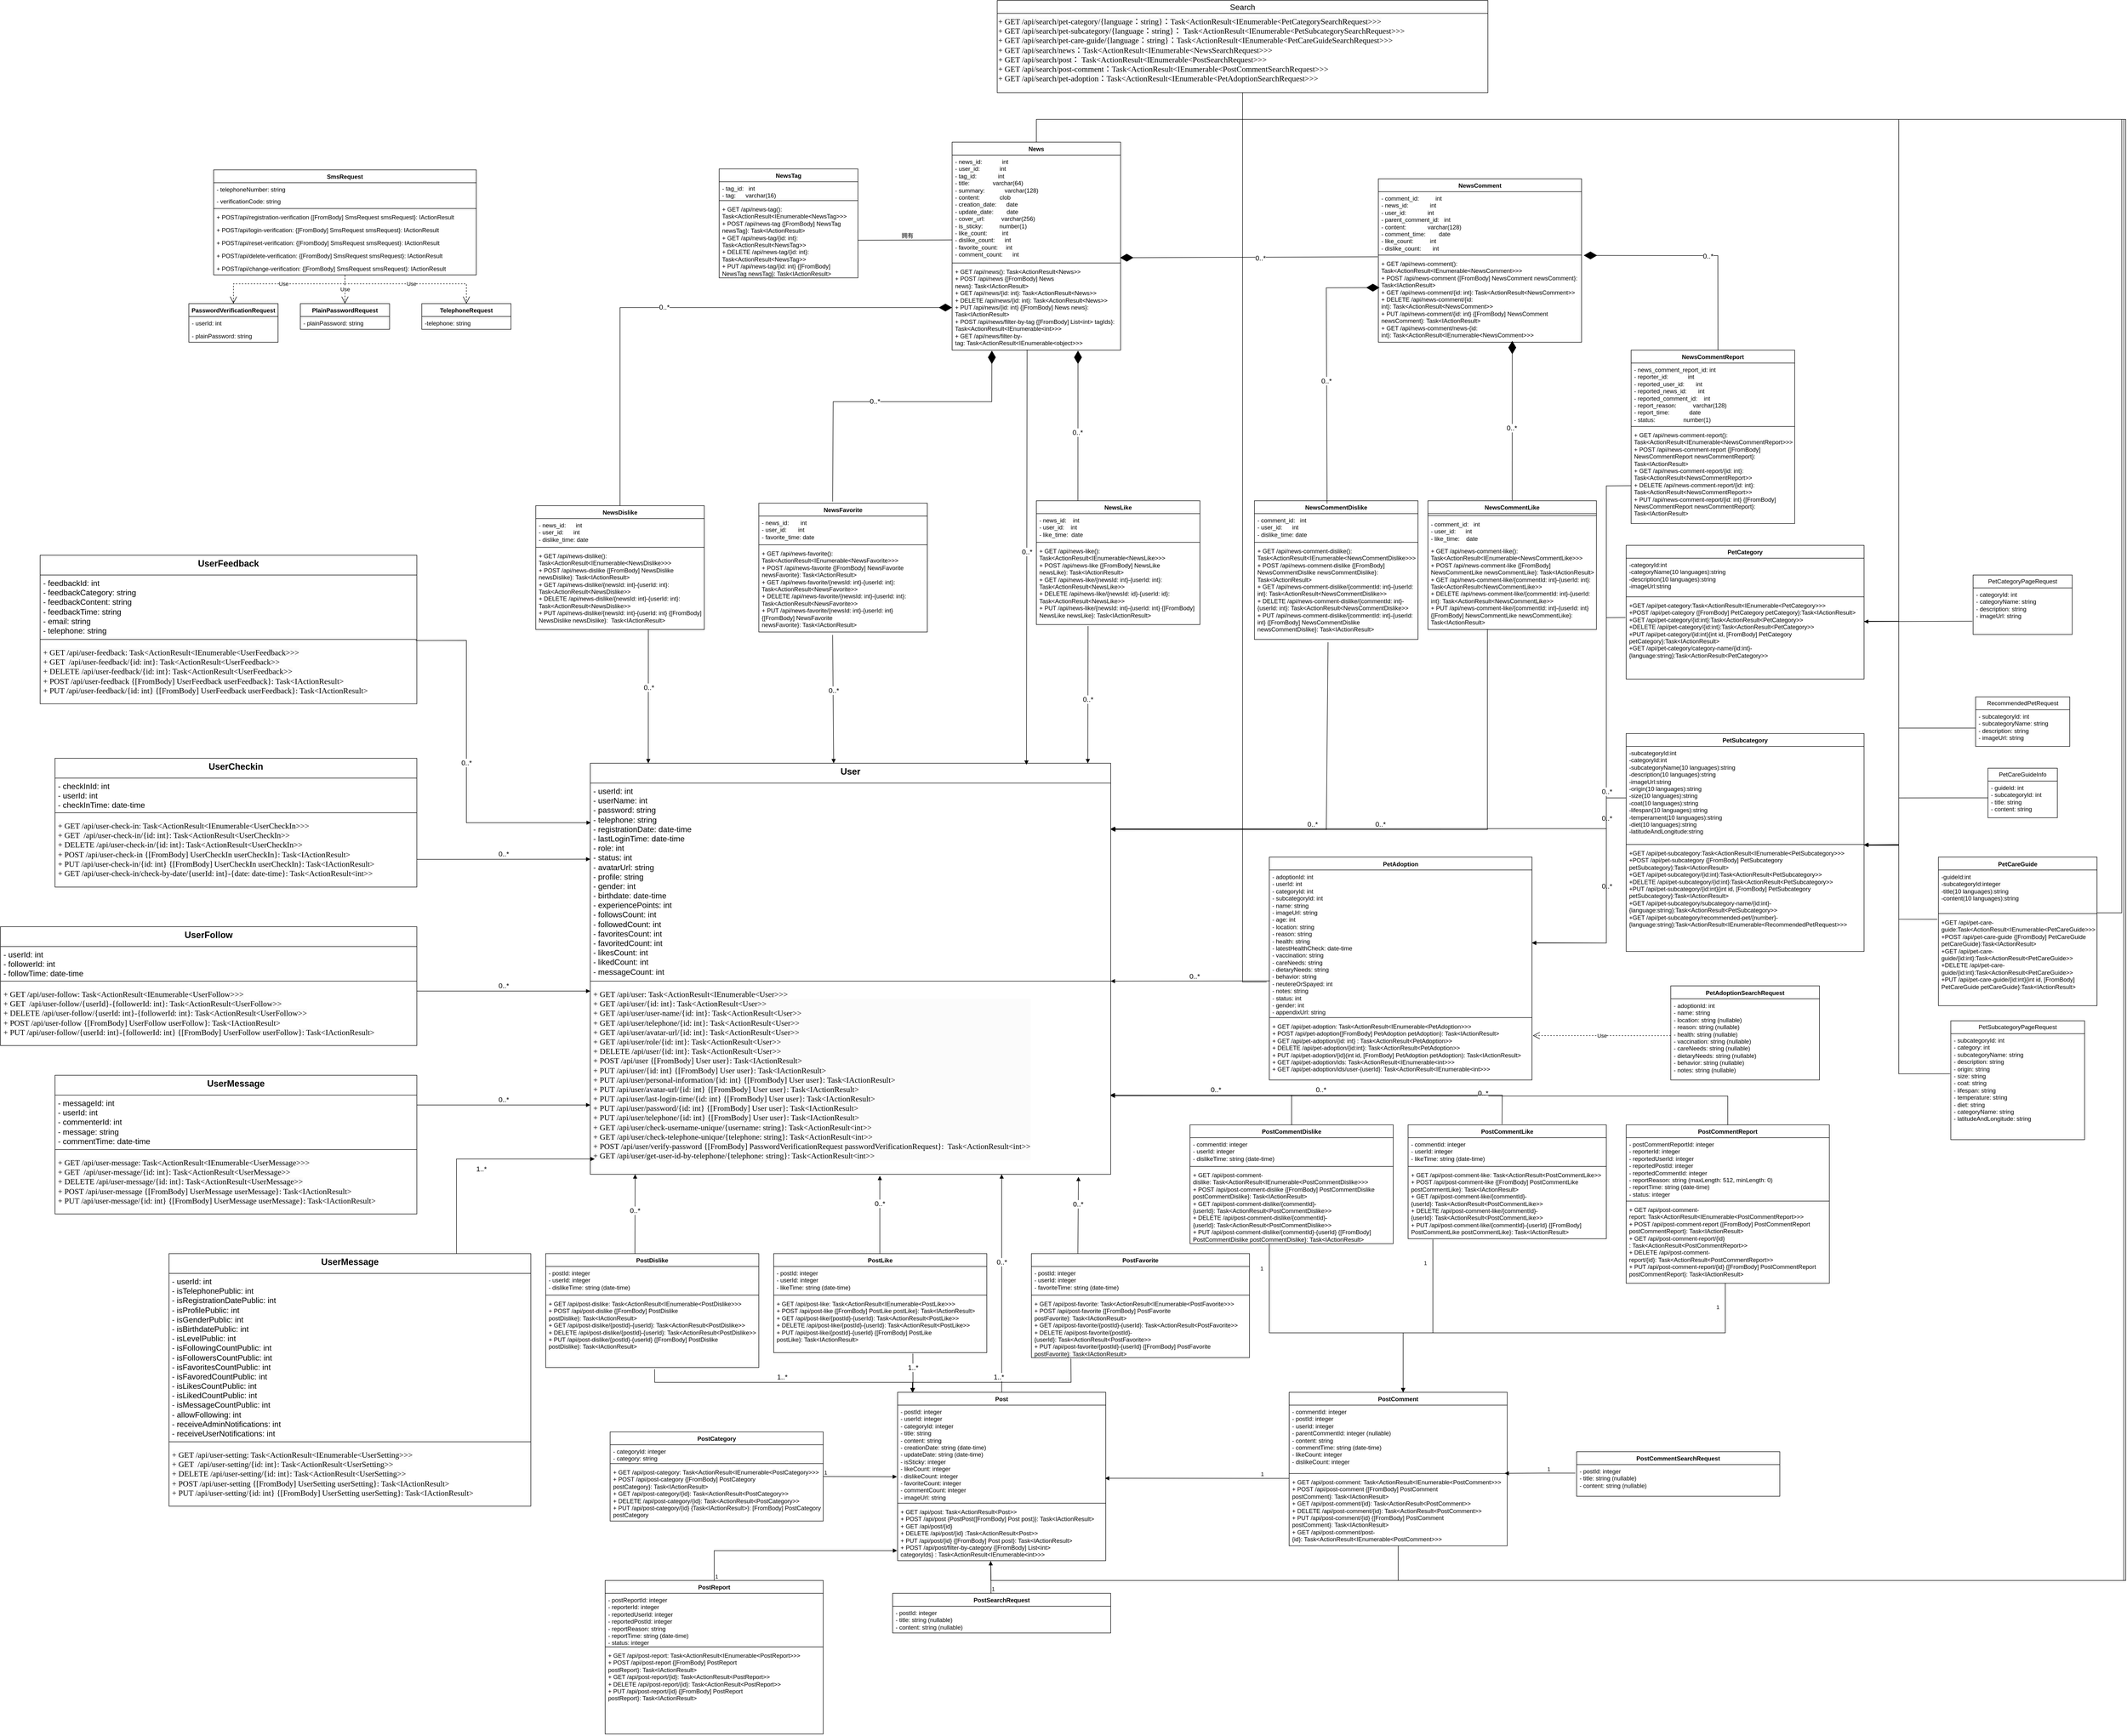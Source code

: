 <mxfile version="24.7.5">
  <diagram name="第 1 页" id="Oy6vePk9fZv1lUs2WGVE">
    <mxGraphModel dx="9907" dy="6478" grid="1" gridSize="10" guides="1" tooltips="1" connect="1" arrows="1" fold="1" page="1" pageScale="1" pageWidth="827" pageHeight="1169" math="0" shadow="0">
      <root>
        <mxCell id="0" />
        <mxCell id="1" parent="0" />
        <mxCell id="88wGjKEd4IUI13QPvUiT-1" value="&lt;font style=&quot;font-size: 18px;&quot;&gt;User&lt;/font&gt;" style="swimlane;fontStyle=1;align=center;verticalAlign=top;childLayout=stackLayout;horizontal=1;startSize=40;horizontalStack=0;resizeParent=1;resizeParentMax=0;resizeLast=0;collapsible=1;marginBottom=0;whiteSpace=wrap;html=1;" parent="1" vertex="1">
          <mxGeometry x="670" y="170" width="1050" height="830" as="geometry" />
        </mxCell>
        <mxCell id="88wGjKEd4IUI13QPvUiT-2" value="&lt;font style=&quot;font-size: 16px;&quot;&gt;- userId: int&lt;/font&gt;&lt;div&gt;&lt;font size=&quot;3&quot;&gt;- userName: int&lt;/font&gt;&lt;div&gt;&lt;font size=&quot;3&quot;&gt;- password: string&lt;/font&gt;&lt;div&gt;&lt;font size=&quot;3&quot;&gt;- telephone: string&lt;/font&gt;&lt;div&gt;&lt;font size=&quot;3&quot;&gt;- registrationDate: date-time&lt;/font&gt;&lt;div&gt;&lt;font size=&quot;3&quot;&gt;- lastLoginTime: date-time&lt;/font&gt;&lt;/div&gt;&lt;div&gt;&lt;font size=&quot;3&quot;&gt;-&amp;nbsp;role: int&lt;/font&gt;&lt;/div&gt;&lt;div&gt;&lt;font size=&quot;3&quot;&gt;- status: int&lt;/font&gt;&lt;/div&gt;&lt;div&gt;&lt;font size=&quot;3&quot;&gt;- avatarUrl: string&lt;/font&gt;&lt;/div&gt;&lt;div&gt;&lt;font size=&quot;3&quot;&gt;- profile: string&lt;/font&gt;&lt;/div&gt;&lt;div&gt;&lt;font size=&quot;3&quot;&gt;- gender: int&lt;/font&gt;&lt;/div&gt;&lt;div&gt;&lt;font size=&quot;3&quot;&gt;-&amp;nbsp;birthdate:&amp;nbsp;date-time&lt;/font&gt;&lt;/div&gt;&lt;div&gt;&lt;font size=&quot;3&quot;&gt;-&amp;nbsp;experiencePoints: int&lt;/font&gt;&lt;/div&gt;&lt;div&gt;&lt;font size=&quot;3&quot;&gt;-&amp;nbsp;followsCount: int&lt;/font&gt;&lt;/div&gt;&lt;div&gt;&lt;font size=&quot;3&quot;&gt;-&amp;nbsp;followedCount: int&lt;/font&gt;&lt;/div&gt;&lt;div&gt;&lt;font size=&quot;3&quot;&gt;-&amp;nbsp;favoritesCount: int&lt;/font&gt;&lt;/div&gt;&lt;div&gt;&lt;font size=&quot;3&quot;&gt;-&amp;nbsp;favoritedCount: int&lt;/font&gt;&lt;/div&gt;&lt;div&gt;&lt;font size=&quot;3&quot;&gt;-&amp;nbsp;likesCount: int&lt;/font&gt;&lt;/div&gt;&lt;div&gt;&lt;font size=&quot;3&quot;&gt;-&amp;nbsp;likedCount: int&lt;/font&gt;&lt;/div&gt;&lt;div&gt;&lt;font size=&quot;3&quot;&gt;-&amp;nbsp;messageCount: int&lt;/font&gt;&lt;/div&gt;&lt;/div&gt;&lt;/div&gt;&lt;/div&gt;&lt;/div&gt;" style="text;strokeColor=none;fillColor=none;align=left;verticalAlign=top;spacingLeft=4;spacingRight=4;overflow=hidden;rotatable=0;points=[[0,0.5],[1,0.5]];portConstraint=eastwest;whiteSpace=wrap;html=1;" parent="88wGjKEd4IUI13QPvUiT-1" vertex="1">
          <mxGeometry y="40" width="1050" height="390" as="geometry" />
        </mxCell>
        <mxCell id="88wGjKEd4IUI13QPvUiT-3" value="" style="line;strokeWidth=1;fillColor=none;align=left;verticalAlign=middle;spacingTop=-1;spacingLeft=3;spacingRight=3;rotatable=0;labelPosition=right;points=[];portConstraint=eastwest;strokeColor=inherit;" parent="88wGjKEd4IUI13QPvUiT-1" vertex="1">
          <mxGeometry y="430" width="1050" height="20" as="geometry" />
        </mxCell>
        <mxCell id="88wGjKEd4IUI13QPvUiT-4" value="&lt;span style=&quot;forced-color-adjust: none; color: rgb(0, 0, 0); font-style: normal; font-variant-ligatures: normal; font-variant-caps: normal; font-weight: 400; letter-spacing: normal; orphans: 2; text-indent: 0px; text-transform: none; widows: 2; word-spacing: 0px; -webkit-text-stroke-width: 0px; text-decoration-thickness: initial; text-decoration-style: initial; text-decoration-color: initial; font-family: &amp;quot;Noto Sans SC&amp;quot;; font-size: medium; text-align: start; white-space: pre; background-color: rgb(250, 250, 250); float: none; display: inline !important;&quot;&gt;+ GET /api/user: Task&amp;lt;ActionResult&amp;lt;IEnumerable&amp;lt;User&amp;gt;&amp;gt;&amp;gt; &lt;/span&gt;&lt;div style=&quot;forced-color-adjust: none; color: rgb(0, 0, 0); font-family: Helvetica; font-size: 12px; font-style: normal; font-variant-ligatures: normal; font-variant-caps: normal; font-weight: 400; letter-spacing: normal; orphans: 2; text-align: left; text-indent: 0px; text-transform: none; widows: 2; word-spacing: 0px; -webkit-text-stroke-width: 0px; white-space: normal; background-color: rgb(251, 251, 251); text-decoration-thickness: initial; text-decoration-style: initial; text-decoration-color: initial;&quot;&gt;&lt;font style=&quot;forced-color-adjust: none;&quot; size=&quot;3&quot; face=&quot;Noto Sans SC&quot;&gt;&lt;span style=&quot;forced-color-adjust: none; white-space: pre;&quot;&gt;+ GET &lt;/span&gt;&lt;/font&gt;&lt;span style=&quot;forced-color-adjust: none; font-family: &amp;quot;Noto Sans SC&amp;quot;; font-size: medium; white-space: pre; background-color: rgb(250, 250, 250);&quot;&gt;/api/user/{id: int}: &lt;/span&gt;&lt;font style=&quot;forced-color-adjust: none;&quot; size=&quot;3&quot; face=&quot;Noto Sans SC&quot;&gt;&lt;span style=&quot;forced-color-adjust: none; white-space: pre;&quot;&gt;Task&amp;lt;ActionResult&amp;lt;User&amp;gt;&amp;gt;&lt;/span&gt;&lt;/font&gt;&lt;/div&gt;&lt;div style=&quot;forced-color-adjust: none; color: rgb(0, 0, 0); font-family: Helvetica; font-size: 12px; font-style: normal; font-variant-ligatures: normal; font-variant-caps: normal; font-weight: 400; letter-spacing: normal; orphans: 2; text-align: left; text-indent: 0px; text-transform: none; widows: 2; word-spacing: 0px; -webkit-text-stroke-width: 0px; white-space: normal; background-color: rgb(251, 251, 251); text-decoration-thickness: initial; text-decoration-style: initial; text-decoration-color: initial;&quot;&gt;&lt;font style=&quot;forced-color-adjust: none;&quot; size=&quot;3&quot; face=&quot;Noto Sans SC&quot;&gt;&lt;span style=&quot;forced-color-adjust: none; white-space: pre;&quot;&gt;+ GET &lt;/span&gt;&lt;/font&gt;&lt;span style=&quot;forced-color-adjust: none; font-family: &amp;quot;Noto Sans SC&amp;quot;; font-size: medium; white-space: pre; background-color: rgb(250, 250, 250);&quot;&gt;/api/user/user-name/{id: int}: &lt;/span&gt;&lt;font style=&quot;forced-color-adjust: none;&quot; size=&quot;3&quot; face=&quot;Noto Sans SC&quot;&gt;&lt;span style=&quot;forced-color-adjust: none; white-space: pre;&quot;&gt;Task&amp;lt;ActionResult&amp;lt;User&amp;gt;&amp;gt;&lt;/span&gt;&lt;/font&gt;&lt;/div&gt;&lt;div style=&quot;forced-color-adjust: none; color: rgb(0, 0, 0); font-family: Helvetica; font-size: 12px; font-style: normal; font-variant-ligatures: normal; font-variant-caps: normal; font-weight: 400; letter-spacing: normal; orphans: 2; text-align: left; text-indent: 0px; text-transform: none; widows: 2; word-spacing: 0px; -webkit-text-stroke-width: 0px; white-space: normal; background-color: rgb(251, 251, 251); text-decoration-thickness: initial; text-decoration-style: initial; text-decoration-color: initial;&quot;&gt;&lt;font style=&quot;forced-color-adjust: none;&quot; size=&quot;3&quot; face=&quot;Noto Sans SC&quot;&gt;&lt;span style=&quot;forced-color-adjust: none; white-space: pre;&quot;&gt;+ GET &lt;/span&gt;&lt;/font&gt;&lt;span style=&quot;forced-color-adjust: none; background-color: rgb(250, 250, 250); font-family: &amp;quot;Noto Sans SC&amp;quot;; font-size: medium; white-space: pre;&quot;&gt;/api/user/telephone/{id: int}: &lt;/span&gt;&lt;span style=&quot;forced-color-adjust: none; background-color: initial; white-space: pre;&quot;&gt;&lt;font style=&quot;forced-color-adjust: none;&quot; size=&quot;3&quot; face=&quot;Noto Sans SC&quot;&gt;Task&amp;lt;ActionResult&amp;lt;User&amp;gt;&amp;gt;&lt;/font&gt;&lt;/span&gt;&lt;/div&gt;&lt;div style=&quot;forced-color-adjust: none; color: rgb(0, 0, 0); font-family: Helvetica; font-size: 12px; font-style: normal; font-variant-ligatures: normal; font-variant-caps: normal; font-weight: 400; letter-spacing: normal; orphans: 2; text-align: left; text-indent: 0px; text-transform: none; widows: 2; word-spacing: 0px; -webkit-text-stroke-width: 0px; white-space: normal; background-color: rgb(251, 251, 251); text-decoration-thickness: initial; text-decoration-style: initial; text-decoration-color: initial;&quot;&gt;&lt;span style=&quot;forced-color-adjust: none; background-color: initial; white-space: pre;&quot;&gt;&lt;font style=&quot;forced-color-adjust: none;&quot; size=&quot;3&quot; face=&quot;Noto Sans SC&quot;&gt;+ GET &lt;/font&gt;&lt;/span&gt;&lt;span style=&quot;forced-color-adjust: none; background-color: rgb(250, 250, 250); font-family: &amp;quot;Noto Sans SC&amp;quot;; font-size: medium; white-space: pre;&quot;&gt;/api/user/avatar-url/{id: int}: &lt;/span&gt;&lt;span style=&quot;forced-color-adjust: none; background-color: initial; white-space: pre;&quot;&gt;&lt;font style=&quot;forced-color-adjust: none;&quot; size=&quot;3&quot; face=&quot;Noto Sans SC&quot;&gt;Task&amp;lt;ActionResult&amp;lt;User&amp;gt;&amp;gt;&lt;/font&gt;&lt;/span&gt;&lt;/div&gt;&lt;div style=&quot;forced-color-adjust: none; color: rgb(0, 0, 0); font-family: Helvetica; font-size: 12px; font-style: normal; font-variant-ligatures: normal; font-variant-caps: normal; font-weight: 400; letter-spacing: normal; orphans: 2; text-align: left; text-indent: 0px; text-transform: none; widows: 2; word-spacing: 0px; -webkit-text-stroke-width: 0px; white-space: normal; background-color: rgb(251, 251, 251); text-decoration-thickness: initial; text-decoration-style: initial; text-decoration-color: initial;&quot;&gt;&lt;span style=&quot;forced-color-adjust: none; background-color: initial; white-space: pre;&quot;&gt;&lt;font style=&quot;forced-color-adjust: none;&quot; size=&quot;3&quot; face=&quot;Noto Sans SC&quot;&gt;+ GET &lt;/font&gt;&lt;/span&gt;&lt;span style=&quot;forced-color-adjust: none; background-color: rgb(250, 250, 250); font-family: &amp;quot;Noto Sans SC&amp;quot;; font-size: medium; white-space: pre;&quot;&gt;/api/user/role/{id: int}: &lt;/span&gt;&lt;span style=&quot;forced-color-adjust: none; background-color: initial; white-space: pre;&quot;&gt;&lt;font style=&quot;forced-color-adjust: none;&quot; size=&quot;3&quot; face=&quot;Noto Sans SC&quot;&gt;Task&amp;lt;ActionResult&amp;lt;User&amp;gt;&amp;gt;&lt;/font&gt;&lt;/span&gt;&lt;/div&gt;&lt;div style=&quot;forced-color-adjust: none; color: rgb(0, 0, 0); font-family: Helvetica; font-size: 12px; font-style: normal; font-variant-ligatures: normal; font-variant-caps: normal; font-weight: 400; letter-spacing: normal; orphans: 2; text-align: left; text-indent: 0px; text-transform: none; widows: 2; word-spacing: 0px; -webkit-text-stroke-width: 0px; white-space: normal; background-color: rgb(251, 251, 251); text-decoration-thickness: initial; text-decoration-style: initial; text-decoration-color: initial;&quot;&gt;&lt;span style=&quot;forced-color-adjust: none; background-color: initial; white-space: pre;&quot;&gt;&lt;font style=&quot;forced-color-adjust: none;&quot; size=&quot;3&quot; face=&quot;Noto Sans SC&quot;&gt;+ DELETE &lt;/font&gt;&lt;/span&gt;&lt;span style=&quot;forced-color-adjust: none; background-color: rgb(250, 250, 250); font-family: &amp;quot;Noto Sans SC&amp;quot;; font-size: medium; white-space: pre;&quot;&gt;/api/user/{id: int}: &lt;/span&gt;&lt;span style=&quot;forced-color-adjust: none; background-color: initial; white-space: pre;&quot;&gt;&lt;font style=&quot;forced-color-adjust: none;&quot; size=&quot;3&quot; face=&quot;Noto Sans SC&quot;&gt;Task&amp;lt;ActionResult&amp;lt;User&amp;gt;&amp;gt;&lt;/font&gt;&lt;/span&gt;&lt;/div&gt;&lt;div style=&quot;forced-color-adjust: none; color: rgb(0, 0, 0); font-family: Helvetica; font-size: 12px; font-style: normal; font-variant-ligatures: normal; font-variant-caps: normal; font-weight: 400; letter-spacing: normal; orphans: 2; text-align: left; text-indent: 0px; text-transform: none; widows: 2; word-spacing: 0px; -webkit-text-stroke-width: 0px; white-space: normal; background-color: rgb(251, 251, 251); text-decoration-thickness: initial; text-decoration-style: initial; text-decoration-color: initial;&quot;&gt;&lt;span style=&quot;forced-color-adjust: none; background-color: initial; white-space: pre;&quot;&gt;&lt;font style=&quot;forced-color-adjust: none;&quot; size=&quot;3&quot; face=&quot;Noto Sans SC&quot;&gt;+ POST &lt;/font&gt;&lt;/span&gt;&lt;span style=&quot;forced-color-adjust: none; background-color: rgb(250, 250, 250); font-family: &amp;quot;Noto Sans SC&amp;quot;; font-size: medium; white-space: pre;&quot;&gt;/api/user {&lt;/span&gt;&lt;span style=&quot;forced-color-adjust: none; background-color: initial; white-space: pre;&quot;&gt;&lt;font style=&quot;forced-color-adjust: none;&quot; size=&quot;3&quot; face=&quot;Noto Sans SC&quot;&gt;[FromBody] User user}&lt;/font&gt;&lt;/span&gt;&lt;span style=&quot;forced-color-adjust: none; background-color: rgb(250, 250, 250); font-family: &amp;quot;Noto Sans SC&amp;quot;; font-size: medium; white-space: pre;&quot;&gt;: &lt;/span&gt;&lt;span style=&quot;forced-color-adjust: none; background-color: initial; white-space: pre;&quot;&gt;&lt;font style=&quot;forced-color-adjust: none;&quot; size=&quot;3&quot; face=&quot;Noto Sans SC&quot;&gt;Task&amp;lt;IActionResult&amp;gt;&lt;/font&gt;&lt;/span&gt;&lt;/div&gt;&lt;div style=&quot;forced-color-adjust: none; color: rgb(0, 0, 0); font-family: Helvetica; font-size: 12px; font-style: normal; font-variant-ligatures: normal; font-variant-caps: normal; font-weight: 400; letter-spacing: normal; orphans: 2; text-align: left; text-indent: 0px; text-transform: none; widows: 2; word-spacing: 0px; -webkit-text-stroke-width: 0px; white-space: normal; background-color: rgb(251, 251, 251); text-decoration-thickness: initial; text-decoration-style: initial; text-decoration-color: initial;&quot;&gt;&lt;span style=&quot;forced-color-adjust: none; background-color: initial; white-space: pre;&quot;&gt;&lt;font style=&quot;forced-color-adjust: none;&quot; size=&quot;3&quot; face=&quot;Noto Sans SC&quot;&gt;+ PUT &lt;/font&gt;&lt;/span&gt;&lt;span style=&quot;forced-color-adjust: none; background-color: rgb(250, 250, 250); font-family: &amp;quot;Noto Sans SC&amp;quot;; font-size: medium; white-space: pre;&quot;&gt;/api/user/{id: int} {&lt;/span&gt;&lt;span style=&quot;forced-color-adjust: none; background-color: initial; white-space: pre;&quot;&gt;&lt;font style=&quot;forced-color-adjust: none;&quot; size=&quot;3&quot; face=&quot;Noto Sans SC&quot;&gt;[FromBody] User user}: &lt;/font&gt;&lt;/span&gt;&lt;span style=&quot;forced-color-adjust: none; background-color: initial; white-space: pre;&quot;&gt;&lt;font style=&quot;forced-color-adjust: none;&quot; size=&quot;3&quot; face=&quot;Noto Sans SC&quot;&gt;Task&amp;lt;IActionResult&amp;gt;&lt;/font&gt;&lt;/span&gt;&lt;/div&gt;&lt;div style=&quot;forced-color-adjust: none; color: rgb(0, 0, 0); font-family: Helvetica; font-size: 12px; font-style: normal; font-variant-ligatures: normal; font-variant-caps: normal; font-weight: 400; letter-spacing: normal; orphans: 2; text-align: left; text-indent: 0px; text-transform: none; widows: 2; word-spacing: 0px; -webkit-text-stroke-width: 0px; white-space: normal; background-color: rgb(251, 251, 251); text-decoration-thickness: initial; text-decoration-style: initial; text-decoration-color: initial;&quot;&gt;&lt;span style=&quot;forced-color-adjust: none; background-color: initial; white-space: pre;&quot;&gt;&lt;font style=&quot;forced-color-adjust: none;&quot; size=&quot;3&quot; face=&quot;Noto Sans SC&quot;&gt;+ PUT &lt;/font&gt;&lt;/span&gt;&lt;span style=&quot;forced-color-adjust: none; background-color: rgb(250, 250, 250); font-family: &amp;quot;Noto Sans SC&amp;quot;; font-size: medium; white-space: pre;&quot;&gt;/api/user/personal-information/{id: int} {&lt;/span&gt;&lt;span style=&quot;forced-color-adjust: none; background-color: initial; white-space: pre;&quot;&gt;&lt;font style=&quot;forced-color-adjust: none;&quot; size=&quot;3&quot; face=&quot;Noto Sans SC&quot;&gt;[FromBody] User user}: &lt;/font&gt;&lt;/span&gt;&lt;span style=&quot;forced-color-adjust: none; background-color: initial; white-space: pre;&quot;&gt;&lt;font style=&quot;forced-color-adjust: none;&quot; size=&quot;3&quot; face=&quot;Noto Sans SC&quot;&gt;Task&amp;lt;IActionResult&amp;gt;&lt;/font&gt;&lt;/span&gt;&lt;/div&gt;&lt;div style=&quot;forced-color-adjust: none; color: rgb(0, 0, 0); font-family: Helvetica; font-size: 12px; font-style: normal; font-variant-ligatures: normal; font-variant-caps: normal; font-weight: 400; letter-spacing: normal; orphans: 2; text-align: left; text-indent: 0px; text-transform: none; widows: 2; word-spacing: 0px; -webkit-text-stroke-width: 0px; white-space: normal; background-color: rgb(251, 251, 251); text-decoration-thickness: initial; text-decoration-style: initial; text-decoration-color: initial;&quot;&gt;&lt;span style=&quot;forced-color-adjust: none; background-color: initial; white-space: pre;&quot;&gt;&lt;font style=&quot;forced-color-adjust: none;&quot; size=&quot;3&quot; face=&quot;Noto Sans SC&quot;&gt;+ PUT &lt;/font&gt;&lt;/span&gt;&lt;span style=&quot;forced-color-adjust: none; background-color: rgb(250, 250, 250); font-family: &amp;quot;Noto Sans SC&amp;quot;; font-size: medium; white-space: pre;&quot;&gt;/api/user/avatar-url/{id: int} {&lt;/span&gt;&lt;span style=&quot;forced-color-adjust: none; background-color: initial; white-space: pre;&quot;&gt;&lt;font style=&quot;forced-color-adjust: none;&quot; size=&quot;3&quot; face=&quot;Noto Sans SC&quot;&gt;[FromBody] User user}: &lt;/font&gt;&lt;/span&gt;&lt;span style=&quot;forced-color-adjust: none; background-color: initial; white-space: pre;&quot;&gt;&lt;font style=&quot;forced-color-adjust: none;&quot; size=&quot;3&quot; face=&quot;Noto Sans SC&quot;&gt;Task&amp;lt;IActionResult&amp;gt;&lt;/font&gt;&lt;/span&gt;&lt;/div&gt;&lt;div style=&quot;forced-color-adjust: none; color: rgb(0, 0, 0); font-family: Helvetica; font-size: 12px; font-style: normal; font-variant-ligatures: normal; font-variant-caps: normal; font-weight: 400; letter-spacing: normal; orphans: 2; text-align: left; text-indent: 0px; text-transform: none; widows: 2; word-spacing: 0px; -webkit-text-stroke-width: 0px; white-space: normal; background-color: rgb(251, 251, 251); text-decoration-thickness: initial; text-decoration-style: initial; text-decoration-color: initial;&quot;&gt;&lt;span style=&quot;forced-color-adjust: none; background-color: initial; white-space: pre;&quot;&gt;&lt;font style=&quot;forced-color-adjust: none;&quot; size=&quot;3&quot; face=&quot;Noto Sans SC&quot;&gt;+ PUT &lt;/font&gt;&lt;/span&gt;&lt;span style=&quot;forced-color-adjust: none; background-color: rgb(250, 250, 250); font-family: &amp;quot;Noto Sans SC&amp;quot;; font-size: medium; white-space: pre;&quot;&gt;/api/user/last-login-time/{id: int} {&lt;/span&gt;&lt;span style=&quot;forced-color-adjust: none; background-color: initial; white-space: pre;&quot;&gt;&lt;font style=&quot;forced-color-adjust: none;&quot; size=&quot;3&quot; face=&quot;Noto Sans SC&quot;&gt;[FromBody] User user}: &lt;/font&gt;&lt;/span&gt;&lt;span style=&quot;forced-color-adjust: none; background-color: initial; white-space: pre;&quot;&gt;&lt;font style=&quot;forced-color-adjust: none;&quot; size=&quot;3&quot; face=&quot;Noto Sans SC&quot;&gt;Task&amp;lt;IActionResult&amp;gt;&lt;/font&gt;&lt;/span&gt;&lt;/div&gt;&lt;div style=&quot;forced-color-adjust: none; color: rgb(0, 0, 0); font-family: Helvetica; font-size: 12px; font-style: normal; font-variant-ligatures: normal; font-variant-caps: normal; font-weight: 400; letter-spacing: normal; orphans: 2; text-align: left; text-indent: 0px; text-transform: none; widows: 2; word-spacing: 0px; -webkit-text-stroke-width: 0px; white-space: normal; background-color: rgb(251, 251, 251); text-decoration-thickness: initial; text-decoration-style: initial; text-decoration-color: initial;&quot;&gt;&lt;span style=&quot;forced-color-adjust: none; background-color: initial; white-space: pre;&quot;&gt;&lt;font style=&quot;forced-color-adjust: none;&quot; size=&quot;3&quot; face=&quot;Noto Sans SC&quot;&gt;+ PUT &lt;/font&gt;&lt;/span&gt;&lt;span style=&quot;forced-color-adjust: none; background-color: rgb(250, 250, 250); font-family: &amp;quot;Noto Sans SC&amp;quot;; font-size: medium; white-space: pre;&quot;&gt;/api/user/password/{id: int} {&lt;/span&gt;&lt;span style=&quot;forced-color-adjust: none; background-color: initial; white-space: pre;&quot;&gt;&lt;font style=&quot;forced-color-adjust: none;&quot; size=&quot;3&quot; face=&quot;Noto Sans SC&quot;&gt;[FromBody] User user}: &lt;/font&gt;&lt;/span&gt;&lt;span style=&quot;forced-color-adjust: none; background-color: initial; white-space: pre;&quot;&gt;&lt;font style=&quot;forced-color-adjust: none;&quot; size=&quot;3&quot; face=&quot;Noto Sans SC&quot;&gt;Task&amp;lt;IActionResult&amp;gt;&lt;/font&gt;&lt;/span&gt;&lt;/div&gt;&lt;div style=&quot;forced-color-adjust: none; color: rgb(0, 0, 0); font-family: Helvetica; font-size: 12px; font-style: normal; font-variant-ligatures: normal; font-variant-caps: normal; font-weight: 400; letter-spacing: normal; orphans: 2; text-align: left; text-indent: 0px; text-transform: none; widows: 2; word-spacing: 0px; -webkit-text-stroke-width: 0px; white-space: normal; background-color: rgb(251, 251, 251); text-decoration-thickness: initial; text-decoration-style: initial; text-decoration-color: initial;&quot;&gt;&lt;span style=&quot;forced-color-adjust: none; background-color: initial; white-space: pre;&quot;&gt;&lt;font style=&quot;forced-color-adjust: none;&quot; size=&quot;3&quot; face=&quot;Noto Sans SC&quot;&gt;+ PUT &lt;/font&gt;&lt;/span&gt;&lt;span style=&quot;forced-color-adjust: none; background-color: rgb(250, 250, 250); font-family: &amp;quot;Noto Sans SC&amp;quot;; font-size: medium; white-space: pre;&quot;&gt;/api/user/telephone/{id: int} {&lt;/span&gt;&lt;span style=&quot;forced-color-adjust: none; background-color: initial; white-space: pre;&quot;&gt;&lt;font style=&quot;forced-color-adjust: none;&quot; size=&quot;3&quot; face=&quot;Noto Sans SC&quot;&gt;[FromBody] User user}: &lt;/font&gt;&lt;/span&gt;&lt;span style=&quot;forced-color-adjust: none; background-color: initial; white-space: pre;&quot;&gt;&lt;font style=&quot;forced-color-adjust: none;&quot; size=&quot;3&quot; face=&quot;Noto Sans SC&quot;&gt;Task&amp;lt;IActionResult&amp;gt;&lt;/font&gt;&lt;/span&gt;&lt;/div&gt;&lt;div style=&quot;forced-color-adjust: none; color: rgb(0, 0, 0); font-family: Helvetica; font-size: 12px; font-style: normal; font-variant-ligatures: normal; font-variant-caps: normal; font-weight: 400; letter-spacing: normal; orphans: 2; text-align: left; text-indent: 0px; text-transform: none; widows: 2; word-spacing: 0px; -webkit-text-stroke-width: 0px; white-space: normal; background-color: rgb(251, 251, 251); text-decoration-thickness: initial; text-decoration-style: initial; text-decoration-color: initial;&quot;&gt;&lt;span style=&quot;forced-color-adjust: none; background-color: initial; white-space: pre;&quot;&gt;&lt;font style=&quot;forced-color-adjust: none;&quot; size=&quot;3&quot; face=&quot;Noto Sans SC&quot;&gt;+ GET &lt;/font&gt;&lt;/span&gt;&lt;span style=&quot;forced-color-adjust: none; background-color: rgb(250, 250, 250); font-family: &amp;quot;Noto Sans SC&amp;quot;; font-size: medium; white-space: pre;&quot;&gt;/api/user/check-username-unique/{username: string}: &lt;/span&gt;&lt;span style=&quot;forced-color-adjust: none; background-color: initial; white-space: pre;&quot;&gt;&lt;font style=&quot;forced-color-adjust: none;&quot; size=&quot;3&quot; face=&quot;Noto Sans SC&quot;&gt;Task&amp;lt;ActionResult&amp;lt;int&amp;gt;&amp;gt;&lt;/font&gt;&lt;/span&gt;&lt;/div&gt;&lt;div style=&quot;forced-color-adjust: none; color: rgb(0, 0, 0); font-family: Helvetica; font-size: 12px; font-style: normal; font-variant-ligatures: normal; font-variant-caps: normal; font-weight: 400; letter-spacing: normal; orphans: 2; text-align: left; text-indent: 0px; text-transform: none; widows: 2; word-spacing: 0px; -webkit-text-stroke-width: 0px; white-space: normal; background-color: rgb(251, 251, 251); text-decoration-thickness: initial; text-decoration-style: initial; text-decoration-color: initial;&quot;&gt;&lt;span style=&quot;forced-color-adjust: none; background-color: initial; white-space: pre;&quot;&gt;&lt;font style=&quot;forced-color-adjust: none;&quot; size=&quot;3&quot; face=&quot;Noto Sans SC&quot;&gt;+ GET &lt;/font&gt;&lt;/span&gt;&lt;span style=&quot;forced-color-adjust: none; background-color: rgb(250, 250, 250); font-family: &amp;quot;Noto Sans SC&amp;quot;; font-size: medium; white-space: pre;&quot;&gt;/api/user/check-telephone-unique/{telephone: string}: &lt;/span&gt;&lt;span style=&quot;forced-color-adjust: none; background-color: initial; white-space: pre;&quot;&gt;&lt;font style=&quot;forced-color-adjust: none;&quot; size=&quot;3&quot; face=&quot;Noto Sans SC&quot;&gt;Task&amp;lt;ActionResult&amp;lt;int&amp;gt;&amp;gt;&lt;/font&gt;&lt;/span&gt;&lt;/div&gt;&lt;div style=&quot;forced-color-adjust: none; color: rgb(0, 0, 0); font-family: Helvetica; font-size: 12px; font-style: normal; font-variant-ligatures: normal; font-variant-caps: normal; font-weight: 400; letter-spacing: normal; orphans: 2; text-align: left; text-indent: 0px; text-transform: none; widows: 2; word-spacing: 0px; -webkit-text-stroke-width: 0px; white-space: normal; background-color: rgb(251, 251, 251); text-decoration-thickness: initial; text-decoration-style: initial; text-decoration-color: initial;&quot;&gt;&lt;span style=&quot;forced-color-adjust: none; background-color: initial; white-space: pre;&quot;&gt;&lt;font style=&quot;forced-color-adjust: none;&quot; size=&quot;3&quot; face=&quot;Noto Sans SC&quot;&gt;+ POST &lt;/font&gt;&lt;/span&gt;&lt;span style=&quot;forced-color-adjust: none; background-color: rgb(250, 250, 250); font-family: &amp;quot;Noto Sans SC&amp;quot;; font-size: medium; white-space: pre;&quot;&gt;/api/user/verify-password {&lt;/span&gt;&lt;span style=&quot;forced-color-adjust: none; background-color: initial; white-space: pre;&quot;&gt;&lt;font style=&quot;forced-color-adjust: none;&quot; size=&quot;3&quot; face=&quot;Noto Sans SC&quot;&gt;[FromBody] PasswordVerificationRequest passwordVerificationRequest}:  &lt;/font&gt;&lt;/span&gt;&lt;span style=&quot;forced-color-adjust: none; background-color: initial; white-space: pre;&quot;&gt;&lt;font style=&quot;forced-color-adjust: none;&quot; size=&quot;3&quot; face=&quot;Noto Sans SC&quot;&gt;Task&amp;lt;ActionResult&amp;lt;int&amp;gt;&amp;gt;&lt;/font&gt;&lt;/span&gt;&lt;/div&gt;&lt;div style=&quot;forced-color-adjust: none; orphans: 2; text-align: left; text-indent: 0px; widows: 2; background-color: rgb(251, 251, 251); text-decoration-thickness: initial; text-decoration-style: initial; text-decoration-color: initial;&quot;&gt;&lt;span style=&quot;color: rgb(0, 0, 0); font-family: Helvetica; font-size: 12px; font-style: normal; font-variant-ligatures: normal; font-variant-caps: normal; font-weight: 400; letter-spacing: normal; text-transform: none; word-spacing: 0px; -webkit-text-stroke-width: 0px; white-space: pre; forced-color-adjust: none; background-color: initial;&quot;&gt;&lt;font style=&quot;forced-color-adjust: none;&quot; size=&quot;3&quot; face=&quot;Noto Sans SC&quot;&gt;+ GET &lt;/font&gt;&lt;/span&gt;&lt;span style=&quot;color: rgb(0, 0, 0); font-family: &amp;quot;Noto Sans SC&amp;quot;; font-size: medium; font-style: normal; font-variant-ligatures: normal; font-variant-caps: normal; font-weight: 400; letter-spacing: normal; text-transform: none; word-spacing: 0px; -webkit-text-stroke-width: 0px; white-space: pre; background-color: rgb(250, 250, 250);&quot;&gt;/api/user/get-user-id-by-telephone/{telephone: string}: &lt;/span&gt;&lt;span style=&quot;background-color: initial; white-space: pre;&quot;&gt;&lt;font size=&quot;3&quot; face=&quot;Noto Sans SC&quot;&gt;Task&amp;lt;ActionResult&amp;lt;int&amp;gt;&amp;gt;&lt;/font&gt;&lt;/span&gt;&lt;/div&gt;&lt;br class=&quot;Apple-interchange-newline&quot;&gt;&lt;div&gt;&lt;br&gt;&lt;/div&gt;" style="text;strokeColor=none;fillColor=none;align=left;verticalAlign=top;spacingLeft=4;spacingRight=4;overflow=hidden;rotatable=0;points=[[0,0.5],[1,0.5]];portConstraint=eastwest;whiteSpace=wrap;html=1;" parent="88wGjKEd4IUI13QPvUiT-1" vertex="1">
          <mxGeometry y="450" width="1050" height="380" as="geometry" />
        </mxCell>
        <mxCell id="PzyJ5SBVM5l6bjQnl_92-1" value="&lt;font style=&quot;font-size: 18px;&quot;&gt;UserFeedback&lt;/font&gt;" style="swimlane;fontStyle=1;align=center;verticalAlign=top;childLayout=stackLayout;horizontal=1;startSize=40;horizontalStack=0;resizeParent=1;resizeParentMax=0;resizeLast=0;collapsible=1;marginBottom=0;whiteSpace=wrap;html=1;" parent="1" vertex="1">
          <mxGeometry x="-440" y="-250" width="760" height="300" as="geometry" />
        </mxCell>
        <mxCell id="PzyJ5SBVM5l6bjQnl_92-2" value="&lt;font style=&quot;font-size: 16px;&quot;&gt;- feedbackId: int&lt;/font&gt;&lt;div&gt;&lt;font style=&quot;font-size: 16px;&quot;&gt;- feedbackCategory: string&lt;/font&gt;&lt;/div&gt;&lt;div&gt;&lt;font style=&quot;font-size: 16px;&quot;&gt;- feedbackContent: string&lt;/font&gt;&lt;/div&gt;&lt;div&gt;&lt;font style=&quot;font-size: 16px;&quot;&gt;- feedbackTime: string&lt;/font&gt;&lt;/div&gt;&lt;div&gt;&lt;font style=&quot;font-size: 16px;&quot;&gt;- email: string&lt;/font&gt;&lt;/div&gt;&lt;div&gt;&lt;font style=&quot;font-size: 16px;&quot;&gt;- telephone: string&lt;/font&gt;&lt;/div&gt;" style="text;strokeColor=none;fillColor=none;align=left;verticalAlign=top;spacingLeft=4;spacingRight=4;overflow=hidden;rotatable=0;points=[[0,0.5],[1,0.5]];portConstraint=eastwest;whiteSpace=wrap;html=1;" parent="PzyJ5SBVM5l6bjQnl_92-1" vertex="1">
          <mxGeometry y="40" width="760" height="120" as="geometry" />
        </mxCell>
        <mxCell id="PzyJ5SBVM5l6bjQnl_92-3" value="" style="line;strokeWidth=1;fillColor=none;align=left;verticalAlign=middle;spacingTop=-1;spacingLeft=3;spacingRight=3;rotatable=0;labelPosition=right;points=[];portConstraint=eastwest;strokeColor=inherit;" parent="PzyJ5SBVM5l6bjQnl_92-1" vertex="1">
          <mxGeometry y="160" width="760" height="20" as="geometry" />
        </mxCell>
        <mxCell id="PzyJ5SBVM5l6bjQnl_92-4" value="&lt;span style=&quot;forced-color-adjust: none; color: rgb(0, 0, 0); font-style: normal; font-variant-ligatures: normal; font-variant-caps: normal; font-weight: 400; letter-spacing: normal; orphans: 2; text-indent: 0px; text-transform: none; widows: 2; word-spacing: 0px; -webkit-text-stroke-width: 0px; text-decoration-thickness: initial; text-decoration-style: initial; text-decoration-color: initial; font-family: &amp;quot;Noto Sans SC&amp;quot;; font-size: medium; text-align: start; white-space: pre; background-color: rgb(250, 250, 250); float: none; display: inline !important;&quot;&gt;+ GET /api/user-feedback: Task&amp;lt;ActionResult&amp;lt;IEnumerable&amp;lt;UserFeedback&amp;gt;&amp;gt;&amp;gt;&lt;/span&gt;&lt;div&gt;&lt;span style=&quot;forced-color-adjust: none; color: rgb(0, 0, 0); font-style: normal; font-variant-ligatures: normal; font-variant-caps: normal; font-weight: 400; letter-spacing: normal; orphans: 2; text-indent: 0px; text-transform: none; widows: 2; word-spacing: 0px; -webkit-text-stroke-width: 0px; text-decoration-thickness: initial; text-decoration-style: initial; text-decoration-color: initial; font-family: &amp;quot;Noto Sans SC&amp;quot;; font-size: medium; text-align: start; white-space: pre; background-color: rgb(250, 250, 250); float: none; display: inline !important;&quot;&gt;+ GET  /api/user-feedback/{id: int}: Task&amp;lt;ActionResult&amp;lt;UserFeedback&amp;gt;&amp;gt;&lt;/span&gt;&lt;/div&gt;&lt;div&gt;&lt;span style=&quot;forced-color-adjust: none; color: rgb(0, 0, 0); font-style: normal; font-variant-ligatures: normal; font-variant-caps: normal; font-weight: 400; letter-spacing: normal; orphans: 2; text-indent: 0px; text-transform: none; widows: 2; word-spacing: 0px; -webkit-text-stroke-width: 0px; text-decoration-thickness: initial; text-decoration-style: initial; text-decoration-color: initial; font-family: &amp;quot;Noto Sans SC&amp;quot;; font-size: medium; text-align: start; white-space: pre; background-color: rgb(250, 250, 250); float: none; display: inline !important;&quot;&gt;+ DELETE /api/user-feedback/{id: int}: Task&amp;lt;ActionResult&amp;lt;UserFeedback&amp;gt;&amp;gt;&lt;/span&gt;&lt;/div&gt;&lt;div&gt;&lt;span style=&quot;forced-color-adjust: none; color: rgb(0, 0, 0); font-style: normal; font-variant-ligatures: normal; font-variant-caps: normal; font-weight: 400; letter-spacing: normal; orphans: 2; text-indent: 0px; text-transform: none; widows: 2; word-spacing: 0px; -webkit-text-stroke-width: 0px; text-decoration-thickness: initial; text-decoration-style: initial; text-decoration-color: initial; font-family: &amp;quot;Noto Sans SC&amp;quot;; font-size: medium; text-align: start; white-space: pre; background-color: rgb(250, 250, 250); float: none; display: inline !important;&quot;&gt;+ POST /api/user-feedback {[FromBody] UserFeedback userFeedback}&lt;/span&gt;&lt;span style=&quot;background-color: rgb(250, 250, 250); font-family: &amp;quot;Noto Sans SC&amp;quot;; font-size: medium; white-space: pre;&quot;&gt;: &lt;/span&gt;&lt;span style=&quot;background-color: initial; white-space: pre;&quot;&gt;&lt;font size=&quot;3&quot; face=&quot;Noto Sans SC&quot;&gt;Task&amp;lt;IActionResult&amp;gt;&lt;/font&gt;&lt;/span&gt;&lt;/div&gt;&lt;div&gt;&lt;span style=&quot;background-color: initial; white-space: pre;&quot;&gt;&lt;font size=&quot;3&quot; face=&quot;Noto Sans SC&quot;&gt;+ PUT &lt;/font&gt;&lt;/span&gt;&lt;span style=&quot;background-color: rgb(250, 250, 250); font-family: &amp;quot;Noto Sans SC&amp;quot;; font-size: medium; white-space: pre;&quot;&gt;/api/user-feedback/{id: int}&lt;/span&gt;&lt;span style=&quot;background-color: rgb(250, 250, 250); font-family: &amp;quot;Noto Sans SC&amp;quot;; font-size: medium; white-space: pre;&quot;&gt; {[FromBody] UserFeedback userFeedback}&lt;/span&gt;&lt;span style=&quot;background-color: rgb(250, 250, 250); font-family: &amp;quot;Noto Sans SC&amp;quot;; font-size: medium; white-space: pre;&quot;&gt;: &lt;/span&gt;&lt;span style=&quot;background-color: initial; white-space: pre;&quot;&gt;&lt;font size=&quot;3&quot; face=&quot;Noto Sans SC&quot;&gt;Task&amp;lt;IActionResult&amp;gt;&lt;/font&gt;&lt;/span&gt;&lt;/div&gt;&lt;div&gt;&lt;br class=&quot;Apple-interchange-newline&quot;&gt;&lt;div&gt;&lt;br&gt;&lt;/div&gt;&lt;/div&gt;" style="text;strokeColor=none;fillColor=none;align=left;verticalAlign=top;spacingLeft=4;spacingRight=4;overflow=hidden;rotatable=0;points=[[0,0.5],[1,0.5]];portConstraint=eastwest;whiteSpace=wrap;html=1;" parent="PzyJ5SBVM5l6bjQnl_92-1" vertex="1">
          <mxGeometry y="180" width="760" height="120" as="geometry" />
        </mxCell>
        <mxCell id="PzyJ5SBVM5l6bjQnl_92-5" value="&lt;font style=&quot;font-size: 14px;&quot;&gt;0..*&lt;/font&gt;" style="html=1;verticalAlign=bottom;endArrow=block;curved=0;rounded=0;exitX=0.997;exitY=-0.065;exitDx=0;exitDy=0;exitPerimeter=0;" parent="1" source="PzyJ5SBVM5l6bjQnl_92-4" edge="1">
          <mxGeometry width="80" relative="1" as="geometry">
            <mxPoint x="880" y="40" as="sourcePoint" />
            <mxPoint x="671" y="290" as="targetPoint" />
            <Array as="points">
              <mxPoint x="420" y="-78" />
              <mxPoint x="420" y="290" />
            </Array>
          </mxGeometry>
        </mxCell>
        <mxCell id="PzyJ5SBVM5l6bjQnl_92-6" value="&lt;font style=&quot;font-size: 18px;&quot;&gt;UserCheckin&lt;/font&gt;" style="swimlane;fontStyle=1;align=center;verticalAlign=top;childLayout=stackLayout;horizontal=1;startSize=40;horizontalStack=0;resizeParent=1;resizeParentMax=0;resizeLast=0;collapsible=1;marginBottom=0;whiteSpace=wrap;html=1;" parent="1" vertex="1">
          <mxGeometry x="-410" y="160" width="730" height="260" as="geometry" />
        </mxCell>
        <mxCell id="PzyJ5SBVM5l6bjQnl_92-7" value="&lt;font style=&quot;font-size: 16px;&quot;&gt;- checkInId: int&lt;/font&gt;&lt;div&gt;&lt;font style=&quot;font-size: 16px;&quot;&gt;- userId: int&lt;/font&gt;&lt;/div&gt;&lt;div&gt;&lt;font style=&quot;font-size: 16px;&quot;&gt;- checkInTime: date-time&lt;/font&gt;&lt;/div&gt;" style="text;strokeColor=none;fillColor=none;align=left;verticalAlign=top;spacingLeft=4;spacingRight=4;overflow=hidden;rotatable=0;points=[[0,0.5],[1,0.5]];portConstraint=eastwest;whiteSpace=wrap;html=1;" parent="PzyJ5SBVM5l6bjQnl_92-6" vertex="1">
          <mxGeometry y="40" width="730" height="60" as="geometry" />
        </mxCell>
        <mxCell id="PzyJ5SBVM5l6bjQnl_92-8" value="" style="line;strokeWidth=1;fillColor=none;align=left;verticalAlign=middle;spacingTop=-1;spacingLeft=3;spacingRight=3;rotatable=0;labelPosition=right;points=[];portConstraint=eastwest;strokeColor=inherit;" parent="PzyJ5SBVM5l6bjQnl_92-6" vertex="1">
          <mxGeometry y="100" width="730" height="20" as="geometry" />
        </mxCell>
        <mxCell id="PzyJ5SBVM5l6bjQnl_92-9" value="&lt;span style=&quot;forced-color-adjust: none; color: rgb(0, 0, 0); font-style: normal; font-variant-ligatures: normal; font-variant-caps: normal; font-weight: 400; letter-spacing: normal; orphans: 2; text-indent: 0px; text-transform: none; widows: 2; word-spacing: 0px; -webkit-text-stroke-width: 0px; text-decoration-thickness: initial; text-decoration-style: initial; text-decoration-color: initial; font-family: &amp;quot;Noto Sans SC&amp;quot;; font-size: medium; text-align: start; white-space: pre; background-color: rgb(250, 250, 250); float: none; display: inline !important;&quot;&gt;+ GET /api/user-check-in: Task&amp;lt;ActionResult&amp;lt;IEnumerable&amp;lt;UserCheckIn&amp;gt;&amp;gt;&amp;gt;&lt;/span&gt;&lt;div&gt;&lt;span style=&quot;forced-color-adjust: none; color: rgb(0, 0, 0); font-style: normal; font-variant-ligatures: normal; font-variant-caps: normal; font-weight: 400; letter-spacing: normal; orphans: 2; text-indent: 0px; text-transform: none; widows: 2; word-spacing: 0px; -webkit-text-stroke-width: 0px; text-decoration-thickness: initial; text-decoration-style: initial; text-decoration-color: initial; font-family: &amp;quot;Noto Sans SC&amp;quot;; font-size: medium; text-align: start; white-space: pre; background-color: rgb(250, 250, 250); float: none; display: inline !important;&quot;&gt;+ GET  /api/user-check-in/{id: int}: Task&amp;lt;ActionResult&amp;lt;UserCheckIn&amp;gt;&amp;gt;&lt;/span&gt;&lt;/div&gt;&lt;div&gt;&lt;span style=&quot;forced-color-adjust: none; color: rgb(0, 0, 0); font-style: normal; font-variant-ligatures: normal; font-variant-caps: normal; font-weight: 400; letter-spacing: normal; orphans: 2; text-indent: 0px; text-transform: none; widows: 2; word-spacing: 0px; -webkit-text-stroke-width: 0px; text-decoration-thickness: initial; text-decoration-style: initial; text-decoration-color: initial; font-family: &amp;quot;Noto Sans SC&amp;quot;; font-size: medium; text-align: start; white-space: pre; background-color: rgb(250, 250, 250); float: none; display: inline !important;&quot;&gt;+ DELETE /api/user-check-in/{id: int}: Task&amp;lt;ActionResult&amp;lt;UserCheckIn&amp;gt;&amp;gt;&lt;/span&gt;&lt;/div&gt;&lt;div&gt;&lt;span style=&quot;forced-color-adjust: none; color: rgb(0, 0, 0); font-style: normal; font-variant-ligatures: normal; font-variant-caps: normal; font-weight: 400; letter-spacing: normal; orphans: 2; text-indent: 0px; text-transform: none; widows: 2; word-spacing: 0px; -webkit-text-stroke-width: 0px; text-decoration-thickness: initial; text-decoration-style: initial; text-decoration-color: initial; font-family: &amp;quot;Noto Sans SC&amp;quot;; font-size: medium; text-align: start; white-space: pre; background-color: rgb(250, 250, 250); float: none; display: inline !important;&quot;&gt;+ POST /api/user-check-in {[FromBody] UserCheckIn userCheckIn}&lt;/span&gt;&lt;span style=&quot;background-color: rgb(250, 250, 250); font-family: &amp;quot;Noto Sans SC&amp;quot;; font-size: medium; white-space: pre;&quot;&gt;: &lt;/span&gt;&lt;span style=&quot;background-color: initial; white-space: pre;&quot;&gt;&lt;font size=&quot;3&quot; face=&quot;Noto Sans SC&quot;&gt;Task&amp;lt;IActionResult&amp;gt;&lt;/font&gt;&lt;/span&gt;&lt;/div&gt;&lt;div&gt;&lt;span style=&quot;background-color: initial; white-space: pre;&quot;&gt;&lt;font size=&quot;3&quot; face=&quot;Noto Sans SC&quot;&gt;+ PUT &lt;/font&gt;&lt;/span&gt;&lt;span style=&quot;font-family: &amp;quot;Noto Sans SC&amp;quot;; font-size: medium; white-space: pre; background-color: rgb(250, 250, 250);&quot;&gt;/api/user-check-in/{id: int}&lt;/span&gt;&lt;span style=&quot;background-color: rgb(250, 250, 250);&quot;&gt;&lt;font size=&quot;3&quot; face=&quot;Noto Sans SC&quot;&gt;&lt;span style=&quot;white-space: pre;&quot;&gt; {[FromBody] UserCheckIn userCheckIn}&lt;/span&gt;&lt;/font&gt;&lt;/span&gt;&lt;span style=&quot;background-color: rgb(250, 250, 250); font-family: &amp;quot;Noto Sans SC&amp;quot;; font-size: medium; white-space: pre;&quot;&gt;: &lt;/span&gt;&lt;span style=&quot;background-color: initial; white-space: pre;&quot;&gt;&lt;font size=&quot;3&quot; face=&quot;Noto Sans SC&quot;&gt;Task&amp;lt;IActionResult&amp;gt;&lt;/font&gt;&lt;/span&gt;&lt;/div&gt;&lt;div&gt;&lt;span style=&quot;background-color: initial; white-space: pre;&quot;&gt;&lt;font size=&quot;3&quot; face=&quot;Noto Sans SC&quot;&gt;+ GET &lt;/font&gt;&lt;/span&gt;&lt;span style=&quot;background-color: rgb(250, 250, 250); font-family: &amp;quot;Noto Sans SC&amp;quot;; font-size: medium; white-space: pre;&quot;&gt;/api/user-check-in/check-by-date/{userId: int}-{date: date-time}: &lt;/span&gt;&lt;span style=&quot;background-color: initial; white-space: pre;&quot;&gt;&lt;font size=&quot;3&quot; face=&quot;Noto Sans SC&quot;&gt;Task&amp;lt;ActionResult&amp;lt;int&amp;gt;&amp;gt;&lt;/font&gt;&lt;/span&gt;&lt;/div&gt;" style="text;strokeColor=none;fillColor=none;align=left;verticalAlign=top;spacingLeft=4;spacingRight=4;overflow=hidden;rotatable=0;points=[[0,0.5],[1,0.5]];portConstraint=eastwest;whiteSpace=wrap;html=1;" parent="PzyJ5SBVM5l6bjQnl_92-6" vertex="1">
          <mxGeometry y="120" width="730" height="140" as="geometry" />
        </mxCell>
        <mxCell id="PzyJ5SBVM5l6bjQnl_92-13" value="&lt;font style=&quot;font-size: 14px;&quot;&gt;0..*&lt;/font&gt;" style="html=1;verticalAlign=bottom;endArrow=block;curved=0;rounded=0;entryX=0;entryY=0.394;entryDx=0;entryDy=0;entryPerimeter=0;" parent="1" target="88wGjKEd4IUI13QPvUiT-2" edge="1">
          <mxGeometry width="80" relative="1" as="geometry">
            <mxPoint x="320" y="364" as="sourcePoint" />
            <mxPoint x="719" y="609" as="targetPoint" />
            <Array as="points" />
          </mxGeometry>
        </mxCell>
        <mxCell id="PzyJ5SBVM5l6bjQnl_92-14" value="&lt;font style=&quot;font-size: 18px;&quot;&gt;UserFollow&lt;/font&gt;" style="swimlane;fontStyle=1;align=center;verticalAlign=top;childLayout=stackLayout;horizontal=1;startSize=40;horizontalStack=0;resizeParent=1;resizeParentMax=0;resizeLast=0;collapsible=1;marginBottom=0;whiteSpace=wrap;html=1;" parent="1" vertex="1">
          <mxGeometry x="-520" y="500" width="840" height="240" as="geometry" />
        </mxCell>
        <mxCell id="PzyJ5SBVM5l6bjQnl_92-15" value="&lt;font style=&quot;font-size: 16px;&quot;&gt;- userId: int&lt;/font&gt;&lt;div&gt;&lt;font style=&quot;font-size: 16px;&quot;&gt;- followerId: int&lt;/font&gt;&lt;/div&gt;&lt;div&gt;&lt;font style=&quot;font-size: 16px;&quot;&gt;- followTime: date-time&lt;/font&gt;&lt;/div&gt;" style="text;strokeColor=none;fillColor=none;align=left;verticalAlign=top;spacingLeft=4;spacingRight=4;overflow=hidden;rotatable=0;points=[[0,0.5],[1,0.5]];portConstraint=eastwest;whiteSpace=wrap;html=1;" parent="PzyJ5SBVM5l6bjQnl_92-14" vertex="1">
          <mxGeometry y="40" width="840" height="60" as="geometry" />
        </mxCell>
        <mxCell id="PzyJ5SBVM5l6bjQnl_92-16" value="" style="line;strokeWidth=1;fillColor=none;align=left;verticalAlign=middle;spacingTop=-1;spacingLeft=3;spacingRight=3;rotatable=0;labelPosition=right;points=[];portConstraint=eastwest;strokeColor=inherit;" parent="PzyJ5SBVM5l6bjQnl_92-14" vertex="1">
          <mxGeometry y="100" width="840" height="20" as="geometry" />
        </mxCell>
        <mxCell id="PzyJ5SBVM5l6bjQnl_92-17" value="&lt;span style=&quot;forced-color-adjust: none; color: rgb(0, 0, 0); font-style: normal; font-variant-ligatures: normal; font-variant-caps: normal; font-weight: 400; letter-spacing: normal; orphans: 2; text-indent: 0px; text-transform: none; widows: 2; word-spacing: 0px; -webkit-text-stroke-width: 0px; text-decoration-thickness: initial; text-decoration-style: initial; text-decoration-color: initial; font-family: &amp;quot;Noto Sans SC&amp;quot;; font-size: medium; text-align: start; white-space: pre; background-color: rgb(250, 250, 250); float: none; display: inline !important;&quot;&gt;+ GET /api/user-follow: Task&amp;lt;ActionResult&amp;lt;IEnumerable&amp;lt;UserFollow&amp;gt;&amp;gt;&amp;gt;&lt;/span&gt;&lt;div&gt;&lt;span style=&quot;forced-color-adjust: none; color: rgb(0, 0, 0); font-style: normal; font-variant-ligatures: normal; font-variant-caps: normal; font-weight: 400; letter-spacing: normal; orphans: 2; text-indent: 0px; text-transform: none; widows: 2; word-spacing: 0px; -webkit-text-stroke-width: 0px; text-decoration-thickness: initial; text-decoration-style: initial; text-decoration-color: initial; font-family: &amp;quot;Noto Sans SC&amp;quot;; font-size: medium; text-align: start; white-space: pre; background-color: rgb(250, 250, 250); float: none; display: inline !important;&quot;&gt;+ GET  /api/user-follow/{userId}-{followerId: int}: Task&amp;lt;ActionResult&amp;lt;UserFollow&amp;gt;&amp;gt;&lt;/span&gt;&lt;/div&gt;&lt;div&gt;&lt;span style=&quot;forced-color-adjust: none; color: rgb(0, 0, 0); font-style: normal; font-variant-ligatures: normal; font-variant-caps: normal; font-weight: 400; letter-spacing: normal; orphans: 2; text-indent: 0px; text-transform: none; widows: 2; word-spacing: 0px; -webkit-text-stroke-width: 0px; text-decoration-thickness: initial; text-decoration-style: initial; text-decoration-color: initial; font-family: &amp;quot;Noto Sans SC&amp;quot;; font-size: medium; text-align: start; white-space: pre; background-color: rgb(250, 250, 250); float: none; display: inline !important;&quot;&gt;+ DELETE /api/user-follow/{userId: int}-{followerId: int}: Task&amp;lt;ActionResult&amp;lt;UserFollow&amp;gt;&amp;gt;&lt;/span&gt;&lt;/div&gt;&lt;div&gt;&lt;span style=&quot;forced-color-adjust: none; color: rgb(0, 0, 0); font-style: normal; font-variant-ligatures: normal; font-variant-caps: normal; font-weight: 400; letter-spacing: normal; orphans: 2; text-indent: 0px; text-transform: none; widows: 2; word-spacing: 0px; -webkit-text-stroke-width: 0px; text-decoration-thickness: initial; text-decoration-style: initial; text-decoration-color: initial; font-family: &amp;quot;Noto Sans SC&amp;quot;; font-size: medium; text-align: start; white-space: pre; background-color: rgb(250, 250, 250); float: none; display: inline !important;&quot;&gt;+ POST /api/user-follow {[FromBody] UserFollow userFollow}&lt;/span&gt;&lt;span style=&quot;background-color: rgb(250, 250, 250); font-family: &amp;quot;Noto Sans SC&amp;quot;; font-size: medium; white-space: pre;&quot;&gt;: &lt;/span&gt;&lt;span style=&quot;background-color: initial; white-space: pre;&quot;&gt;&lt;font size=&quot;3&quot; face=&quot;Noto Sans SC&quot;&gt;Task&amp;lt;IActionResult&amp;gt;&lt;/font&gt;&lt;/span&gt;&lt;/div&gt;&lt;div&gt;&lt;span style=&quot;background-color: initial; white-space: pre;&quot;&gt;&lt;font size=&quot;3&quot; face=&quot;Noto Sans SC&quot;&gt;+ PUT &lt;/font&gt;&lt;/span&gt;&lt;span style=&quot;font-family: &amp;quot;Noto Sans SC&amp;quot;; font-size: medium; white-space: pre; background-color: rgb(250, 250, 250);&quot;&gt;/api/user-follow/{userId: int}-{followerId: int}&lt;/span&gt;&lt;span style=&quot;background-color: rgb(250, 250, 250);&quot;&gt;&lt;font size=&quot;3&quot; face=&quot;Noto Sans SC&quot;&gt;&lt;span style=&quot;white-space: pre;&quot;&gt; {[FromBody] UserFollow userFollow}&lt;/span&gt;&lt;/font&gt;&lt;/span&gt;&lt;span style=&quot;background-color: rgb(250, 250, 250); font-family: &amp;quot;Noto Sans SC&amp;quot;; font-size: medium; white-space: pre;&quot;&gt;: &lt;/span&gt;&lt;span style=&quot;background-color: initial; white-space: pre;&quot;&gt;&lt;font size=&quot;3&quot; face=&quot;Noto Sans SC&quot;&gt;Task&amp;lt;IActionResult&amp;gt;&lt;/font&gt;&lt;/span&gt;&lt;/div&gt;" style="text;strokeColor=none;fillColor=none;align=left;verticalAlign=top;spacingLeft=4;spacingRight=4;overflow=hidden;rotatable=0;points=[[0,0.5],[1,0.5]];portConstraint=eastwest;whiteSpace=wrap;html=1;" parent="PzyJ5SBVM5l6bjQnl_92-14" vertex="1">
          <mxGeometry y="120" width="840" height="120" as="geometry" />
        </mxCell>
        <mxCell id="PzyJ5SBVM5l6bjQnl_92-18" value="&lt;font style=&quot;font-size: 14px;&quot;&gt;0..*&lt;/font&gt;" style="html=1;verticalAlign=bottom;endArrow=block;curved=0;rounded=0;entryX=0;entryY=0.394;entryDx=0;entryDy=0;entryPerimeter=0;" parent="1" edge="1">
          <mxGeometry width="80" relative="1" as="geometry">
            <mxPoint x="320" y="630" as="sourcePoint" />
            <mxPoint x="670" y="630" as="targetPoint" />
            <Array as="points" />
          </mxGeometry>
        </mxCell>
        <mxCell id="PzyJ5SBVM5l6bjQnl_92-19" value="&lt;font style=&quot;font-size: 18px;&quot;&gt;UserMessage&lt;/font&gt;" style="swimlane;fontStyle=1;align=center;verticalAlign=top;childLayout=stackLayout;horizontal=1;startSize=40;horizontalStack=0;resizeParent=1;resizeParentMax=0;resizeLast=0;collapsible=1;marginBottom=0;whiteSpace=wrap;html=1;" parent="1" vertex="1">
          <mxGeometry x="-410" y="800" width="730" height="280" as="geometry" />
        </mxCell>
        <mxCell id="PzyJ5SBVM5l6bjQnl_92-20" value="&lt;font style=&quot;font-size: 16px;&quot;&gt;- messageId: int&lt;/font&gt;&lt;div&gt;&lt;font style=&quot;font-size: 16px;&quot;&gt;- userId: int&lt;/font&gt;&lt;/div&gt;&lt;div&gt;&lt;font style=&quot;font-size: 16px;&quot;&gt;- commenterId: int&lt;/font&gt;&lt;/div&gt;&lt;div&gt;&lt;font style=&quot;font-size: 16px;&quot;&gt;- message: string&lt;/font&gt;&lt;/div&gt;&lt;div&gt;&lt;font style=&quot;font-size: 16px;&quot;&gt;- commentTime: date-time&lt;/font&gt;&lt;/div&gt;" style="text;strokeColor=none;fillColor=none;align=left;verticalAlign=top;spacingLeft=4;spacingRight=4;overflow=hidden;rotatable=0;points=[[0,0.5],[1,0.5]];portConstraint=eastwest;whiteSpace=wrap;html=1;" parent="PzyJ5SBVM5l6bjQnl_92-19" vertex="1">
          <mxGeometry y="40" width="730" height="100" as="geometry" />
        </mxCell>
        <mxCell id="PzyJ5SBVM5l6bjQnl_92-21" value="" style="line;strokeWidth=1;fillColor=none;align=left;verticalAlign=middle;spacingTop=-1;spacingLeft=3;spacingRight=3;rotatable=0;labelPosition=right;points=[];portConstraint=eastwest;strokeColor=inherit;" parent="PzyJ5SBVM5l6bjQnl_92-19" vertex="1">
          <mxGeometry y="140" width="730" height="20" as="geometry" />
        </mxCell>
        <mxCell id="PzyJ5SBVM5l6bjQnl_92-22" value="&lt;span style=&quot;forced-color-adjust: none; color: rgb(0, 0, 0); font-style: normal; font-variant-ligatures: normal; font-variant-caps: normal; font-weight: 400; letter-spacing: normal; orphans: 2; text-indent: 0px; text-transform: none; widows: 2; word-spacing: 0px; -webkit-text-stroke-width: 0px; text-decoration-thickness: initial; text-decoration-style: initial; text-decoration-color: initial; font-family: &amp;quot;Noto Sans SC&amp;quot;; font-size: medium; text-align: start; white-space: pre; background-color: rgb(250, 250, 250); float: none; display: inline !important;&quot;&gt;+ GET /api/user-message: Task&amp;lt;ActionResult&amp;lt;IEnumerable&amp;lt;UserMessage&amp;gt;&amp;gt;&amp;gt;&lt;/span&gt;&lt;div&gt;&lt;span style=&quot;forced-color-adjust: none; color: rgb(0, 0, 0); font-style: normal; font-variant-ligatures: normal; font-variant-caps: normal; font-weight: 400; letter-spacing: normal; orphans: 2; text-indent: 0px; text-transform: none; widows: 2; word-spacing: 0px; -webkit-text-stroke-width: 0px; text-decoration-thickness: initial; text-decoration-style: initial; text-decoration-color: initial; font-family: &amp;quot;Noto Sans SC&amp;quot;; font-size: medium; text-align: start; white-space: pre; background-color: rgb(250, 250, 250); float: none; display: inline !important;&quot;&gt;+ GET  /api/user-message/{id: int}: Task&amp;lt;ActionResult&amp;lt;UserMessage&amp;gt;&amp;gt;&lt;/span&gt;&lt;/div&gt;&lt;div&gt;&lt;span style=&quot;forced-color-adjust: none; color: rgb(0, 0, 0); font-style: normal; font-variant-ligatures: normal; font-variant-caps: normal; font-weight: 400; letter-spacing: normal; orphans: 2; text-indent: 0px; text-transform: none; widows: 2; word-spacing: 0px; -webkit-text-stroke-width: 0px; text-decoration-thickness: initial; text-decoration-style: initial; text-decoration-color: initial; font-family: &amp;quot;Noto Sans SC&amp;quot;; font-size: medium; text-align: start; white-space: pre; background-color: rgb(250, 250, 250); float: none; display: inline !important;&quot;&gt;+ DELETE /api/user-message/{id: int}: Task&amp;lt;ActionResult&amp;lt;UserMessage&amp;gt;&amp;gt;&lt;/span&gt;&lt;/div&gt;&lt;div&gt;&lt;span style=&quot;forced-color-adjust: none; color: rgb(0, 0, 0); font-style: normal; font-variant-ligatures: normal; font-variant-caps: normal; font-weight: 400; letter-spacing: normal; orphans: 2; text-indent: 0px; text-transform: none; widows: 2; word-spacing: 0px; -webkit-text-stroke-width: 0px; text-decoration-thickness: initial; text-decoration-style: initial; text-decoration-color: initial; font-family: &amp;quot;Noto Sans SC&amp;quot;; font-size: medium; text-align: start; white-space: pre; background-color: rgb(250, 250, 250); float: none; display: inline !important;&quot;&gt;+ POST /api/user-message {[FromBody] UserMessage userMessage}&lt;/span&gt;&lt;span style=&quot;background-color: rgb(250, 250, 250); font-family: &amp;quot;Noto Sans SC&amp;quot;; font-size: medium; white-space: pre;&quot;&gt;: &lt;/span&gt;&lt;span style=&quot;background-color: initial; white-space: pre;&quot;&gt;&lt;font size=&quot;3&quot; face=&quot;Noto Sans SC&quot;&gt;Task&amp;lt;IActionResult&amp;gt;&lt;/font&gt;&lt;/span&gt;&lt;/div&gt;&lt;div&gt;&lt;span style=&quot;background-color: initial; white-space: pre;&quot;&gt;&lt;font size=&quot;3&quot; face=&quot;Noto Sans SC&quot;&gt;+ PUT &lt;/font&gt;&lt;/span&gt;&lt;span style=&quot;font-family: &amp;quot;Noto Sans SC&amp;quot;; font-size: medium; white-space: pre; background-color: rgb(250, 250, 250);&quot;&gt;/api/user-message/{id: int}&lt;/span&gt;&lt;span style=&quot;background-color: rgb(250, 250, 250);&quot;&gt;&lt;font size=&quot;3&quot; face=&quot;Noto Sans SC&quot;&gt;&lt;span style=&quot;white-space: pre;&quot;&gt; {[FromBody] UserMessage userMessage}&lt;/span&gt;&lt;/font&gt;&lt;/span&gt;&lt;span style=&quot;background-color: rgb(250, 250, 250); font-family: &amp;quot;Noto Sans SC&amp;quot;; font-size: medium; white-space: pre;&quot;&gt;: &lt;/span&gt;&lt;span style=&quot;background-color: initial; white-space: pre;&quot;&gt;&lt;font size=&quot;3&quot; face=&quot;Noto Sans SC&quot;&gt;Task&amp;lt;IActionResult&amp;gt;&lt;/font&gt;&lt;/span&gt;&lt;/div&gt;" style="text;strokeColor=none;fillColor=none;align=left;verticalAlign=top;spacingLeft=4;spacingRight=4;overflow=hidden;rotatable=0;points=[[0,0.5],[1,0.5]];portConstraint=eastwest;whiteSpace=wrap;html=1;" parent="PzyJ5SBVM5l6bjQnl_92-19" vertex="1">
          <mxGeometry y="160" width="730" height="120" as="geometry" />
        </mxCell>
        <mxCell id="PzyJ5SBVM5l6bjQnl_92-23" value="&lt;font style=&quot;font-size: 14px;&quot;&gt;0..*&lt;/font&gt;" style="html=1;verticalAlign=bottom;endArrow=block;curved=0;rounded=0;entryX=0;entryY=0.394;entryDx=0;entryDy=0;entryPerimeter=0;" parent="1" edge="1">
          <mxGeometry width="80" relative="1" as="geometry">
            <mxPoint x="320" y="860" as="sourcePoint" />
            <mxPoint x="670" y="860" as="targetPoint" />
            <Array as="points" />
          </mxGeometry>
        </mxCell>
        <mxCell id="PzyJ5SBVM5l6bjQnl_92-24" value="&lt;font style=&quot;font-size: 18px;&quot;&gt;UserMessage&lt;/font&gt;" style="swimlane;fontStyle=1;align=center;verticalAlign=top;childLayout=stackLayout;horizontal=1;startSize=40;horizontalStack=0;resizeParent=1;resizeParentMax=0;resizeLast=0;collapsible=1;marginBottom=0;whiteSpace=wrap;html=1;" parent="1" vertex="1">
          <mxGeometry x="-180" y="1160" width="730" height="510" as="geometry" />
        </mxCell>
        <mxCell id="PzyJ5SBVM5l6bjQnl_92-25" value="&lt;font style=&quot;font-size: 16px;&quot;&gt;- userId: int&lt;/font&gt;&lt;div&gt;&lt;font style=&quot;font-size: 16px;&quot;&gt;- isTelephonePublic: int&lt;br&gt;&lt;/font&gt;&lt;/div&gt;&lt;div&gt;&lt;font style=&quot;font-size: 16px;&quot;&gt;-&amp;nbsp;isRegistrationDatePublic: int&lt;/font&gt;&lt;/div&gt;&lt;div&gt;&lt;font style=&quot;font-size: 16px;&quot;&gt;-&amp;nbsp;isProfilePublic: int&lt;/font&gt;&lt;/div&gt;&lt;div&gt;&lt;font style=&quot;font-size: 16px;&quot;&gt;-&amp;nbsp;isGenderPublic: int&lt;/font&gt;&lt;/div&gt;&lt;div&gt;&lt;font style=&quot;font-size: 16px;&quot;&gt;-&amp;nbsp;isBirthdatePublic: int&lt;/font&gt;&lt;/div&gt;&lt;div&gt;&lt;font style=&quot;font-size: 16px;&quot;&gt;-&amp;nbsp;isLevelPublic: int&lt;/font&gt;&lt;/div&gt;&lt;div&gt;&lt;font style=&quot;font-size: 16px;&quot;&gt;-&amp;nbsp;isFollowingCountPublic: int&lt;/font&gt;&lt;/div&gt;&lt;div&gt;&lt;font style=&quot;font-size: 16px;&quot;&gt;-&amp;nbsp;isFollowersCountPublic: int&lt;/font&gt;&lt;/div&gt;&lt;div&gt;&lt;font style=&quot;font-size: 16px;&quot;&gt;-&amp;nbsp;isFavoritesCountPublic: int&lt;/font&gt;&lt;/div&gt;&lt;div&gt;&lt;font style=&quot;font-size: 16px;&quot;&gt;-&amp;nbsp;isFavoredCountPublic: int&lt;/font&gt;&lt;/div&gt;&lt;div&gt;&lt;font style=&quot;font-size: 16px;&quot;&gt;-&amp;nbsp;isLikesCountPublic: int&lt;/font&gt;&lt;/div&gt;&lt;div&gt;&lt;font style=&quot;font-size: 16px;&quot;&gt;-&amp;nbsp;isLikedCountPublic: int&lt;/font&gt;&lt;/div&gt;&lt;div&gt;&lt;font style=&quot;font-size: 16px;&quot;&gt;-&amp;nbsp;isMessageCountPublic: int&lt;/font&gt;&lt;/div&gt;&lt;div&gt;&lt;font style=&quot;font-size: 16px;&quot;&gt;-&amp;nbsp;allowFollowing: int&lt;/font&gt;&lt;/div&gt;&lt;div&gt;&lt;span style=&quot;font-size: 16px;&quot;&gt;-&amp;nbsp;&lt;/span&gt;&lt;span style=&quot;background-color: initial; font-size: 16px;&quot;&gt;receiveAdminNotifications: int&lt;/span&gt;&lt;/div&gt;&lt;div&gt;&lt;font style=&quot;font-size: 16px;&quot;&gt;-&amp;nbsp;receiveUserNotifications: int&lt;/font&gt;&lt;/div&gt;" style="text;strokeColor=none;fillColor=none;align=left;verticalAlign=top;spacingLeft=4;spacingRight=4;overflow=hidden;rotatable=0;points=[[0,0.5],[1,0.5]];portConstraint=eastwest;whiteSpace=wrap;html=1;" parent="PzyJ5SBVM5l6bjQnl_92-24" vertex="1">
          <mxGeometry y="40" width="730" height="330" as="geometry" />
        </mxCell>
        <mxCell id="PzyJ5SBVM5l6bjQnl_92-26" value="" style="line;strokeWidth=1;fillColor=none;align=left;verticalAlign=middle;spacingTop=-1;spacingLeft=3;spacingRight=3;rotatable=0;labelPosition=right;points=[];portConstraint=eastwest;strokeColor=inherit;" parent="PzyJ5SBVM5l6bjQnl_92-24" vertex="1">
          <mxGeometry y="370" width="730" height="20" as="geometry" />
        </mxCell>
        <mxCell id="PzyJ5SBVM5l6bjQnl_92-27" value="&lt;span style=&quot;forced-color-adjust: none; color: rgb(0, 0, 0); font-style: normal; font-variant-ligatures: normal; font-variant-caps: normal; font-weight: 400; letter-spacing: normal; orphans: 2; text-indent: 0px; text-transform: none; widows: 2; word-spacing: 0px; -webkit-text-stroke-width: 0px; text-decoration-thickness: initial; text-decoration-style: initial; text-decoration-color: initial; font-family: &amp;quot;Noto Sans SC&amp;quot;; font-size: medium; text-align: start; white-space: pre; background-color: rgb(250, 250, 250); float: none; display: inline !important;&quot;&gt;+ GET /api/user-setting: Task&amp;lt;ActionResult&amp;lt;IEnumerable&amp;lt;UserSetting&amp;gt;&amp;gt;&amp;gt;&lt;/span&gt;&lt;div&gt;&lt;span style=&quot;forced-color-adjust: none; color: rgb(0, 0, 0); font-style: normal; font-variant-ligatures: normal; font-variant-caps: normal; font-weight: 400; letter-spacing: normal; orphans: 2; text-indent: 0px; text-transform: none; widows: 2; word-spacing: 0px; -webkit-text-stroke-width: 0px; text-decoration-thickness: initial; text-decoration-style: initial; text-decoration-color: initial; font-family: &amp;quot;Noto Sans SC&amp;quot;; font-size: medium; text-align: start; white-space: pre; background-color: rgb(250, 250, 250); float: none; display: inline !important;&quot;&gt;+ GET  /api/user-setting/{id: int}: Task&amp;lt;ActionResult&amp;lt;UserSetting&amp;gt;&amp;gt;&lt;/span&gt;&lt;/div&gt;&lt;div&gt;&lt;span style=&quot;forced-color-adjust: none; color: rgb(0, 0, 0); font-style: normal; font-variant-ligatures: normal; font-variant-caps: normal; font-weight: 400; letter-spacing: normal; orphans: 2; text-indent: 0px; text-transform: none; widows: 2; word-spacing: 0px; -webkit-text-stroke-width: 0px; text-decoration-thickness: initial; text-decoration-style: initial; text-decoration-color: initial; font-family: &amp;quot;Noto Sans SC&amp;quot;; font-size: medium; text-align: start; white-space: pre; background-color: rgb(250, 250, 250); float: none; display: inline !important;&quot;&gt;+ DELETE /api/user-setting/{id: int}: Task&amp;lt;ActionResult&amp;lt;UserSetting&amp;gt;&amp;gt;&lt;/span&gt;&lt;/div&gt;&lt;div&gt;&lt;span style=&quot;forced-color-adjust: none; color: rgb(0, 0, 0); font-style: normal; font-variant-ligatures: normal; font-variant-caps: normal; font-weight: 400; letter-spacing: normal; orphans: 2; text-indent: 0px; text-transform: none; widows: 2; word-spacing: 0px; -webkit-text-stroke-width: 0px; text-decoration-thickness: initial; text-decoration-style: initial; text-decoration-color: initial; font-family: &amp;quot;Noto Sans SC&amp;quot;; font-size: medium; text-align: start; white-space: pre; background-color: rgb(250, 250, 250); float: none; display: inline !important;&quot;&gt;+ POST /api/user-setting {[FromBody] UserSetting userSetting}&lt;/span&gt;&lt;span style=&quot;background-color: rgb(250, 250, 250); font-family: &amp;quot;Noto Sans SC&amp;quot;; font-size: medium; white-space: pre;&quot;&gt;: &lt;/span&gt;&lt;span style=&quot;background-color: initial; white-space: pre;&quot;&gt;&lt;font size=&quot;3&quot; face=&quot;Noto Sans SC&quot;&gt;Task&amp;lt;IActionResult&amp;gt;&lt;/font&gt;&lt;/span&gt;&lt;/div&gt;&lt;div&gt;&lt;span style=&quot;background-color: initial; white-space: pre;&quot;&gt;&lt;font size=&quot;3&quot; face=&quot;Noto Sans SC&quot;&gt;+ PUT &lt;/font&gt;&lt;/span&gt;&lt;span style=&quot;font-family: &amp;quot;Noto Sans SC&amp;quot;; font-size: medium; white-space: pre; background-color: rgb(250, 250, 250);&quot;&gt;/api/user-setting/&lt;/span&gt;&lt;span style=&quot;font-family: &amp;quot;Noto Sans SC&amp;quot;; font-size: medium; white-space: pre; background-color: rgb(250, 250, 250);&quot;&gt;{id: int}&lt;/span&gt;&lt;span style=&quot;background-color: rgb(250, 250, 250);&quot;&gt;&lt;font size=&quot;3&quot; face=&quot;Noto Sans SC&quot;&gt;&lt;span style=&quot;white-space: pre;&quot;&gt; {[FromBody] UserSetting userSetting}&lt;/span&gt;&lt;/font&gt;&lt;/span&gt;&lt;span style=&quot;background-color: rgb(250, 250, 250); font-family: &amp;quot;Noto Sans SC&amp;quot;; font-size: medium; white-space: pre;&quot;&gt;: &lt;/span&gt;&lt;span style=&quot;background-color: initial; white-space: pre;&quot;&gt;&lt;font size=&quot;3&quot; face=&quot;Noto Sans SC&quot;&gt;Task&amp;lt;IActionResult&amp;gt;&lt;/font&gt;&lt;/span&gt;&lt;/div&gt;" style="text;strokeColor=none;fillColor=none;align=left;verticalAlign=top;spacingLeft=4;spacingRight=4;overflow=hidden;rotatable=0;points=[[0,0.5],[1,0.5]];portConstraint=eastwest;whiteSpace=wrap;html=1;" parent="PzyJ5SBVM5l6bjQnl_92-24" vertex="1">
          <mxGeometry y="390" width="730" height="120" as="geometry" />
        </mxCell>
        <mxCell id="PzyJ5SBVM5l6bjQnl_92-28" value="&lt;font style=&quot;font-size: 14px;&quot;&gt;1..*&lt;/font&gt;" style="html=1;verticalAlign=bottom;endArrow=block;curved=0;rounded=0;" parent="1" edge="1">
          <mxGeometry x="0.025" y="-31" width="80" relative="1" as="geometry">
            <mxPoint x="400" y="1160" as="sourcePoint" />
            <mxPoint x="679" y="969" as="targetPoint" />
            <Array as="points">
              <mxPoint x="400" y="969" />
            </Array>
            <mxPoint as="offset" />
          </mxGeometry>
        </mxCell>
        <mxCell id="PzyJ5SBVM5l6bjQnl_92-41" value="&lt;font style=&quot;font-size: 14px;&quot;&gt;0..*&lt;/font&gt;" style="html=1;verticalAlign=bottom;endArrow=block;curved=0;rounded=0;entryX=0.84;entryY=0.002;entryDx=0;entryDy=0;entryPerimeter=0;exitX=0.445;exitY=0.994;exitDx=0;exitDy=0;exitPerimeter=0;" parent="1" source="6tfv7dKoM0C6FOqmf1Kl-135" edge="1">
          <mxGeometry width="80" relative="1" as="geometry">
            <mxPoint x="1550" y="-660" as="sourcePoint" />
            <mxPoint x="1550" y="173.04" as="targetPoint" />
            <Array as="points" />
          </mxGeometry>
        </mxCell>
        <mxCell id="PzyJ5SBVM5l6bjQnl_92-49" value="&lt;font style=&quot;font-size: 14px;&quot;&gt;0..*&lt;/font&gt;" style="html=1;verticalAlign=bottom;endArrow=block;curved=0;rounded=0;exitX=0.668;exitY=0.998;exitDx=0;exitDy=0;exitPerimeter=0;" parent="1" source="6tfv7dKoM0C6FOqmf1Kl-98" edge="1">
          <mxGeometry x="-0.052" y="1" width="80" relative="1" as="geometry">
            <mxPoint x="1050" y="-340" as="sourcePoint" />
            <mxPoint x="787" y="170" as="targetPoint" />
            <Array as="points" />
            <mxPoint as="offset" />
          </mxGeometry>
        </mxCell>
        <mxCell id="PzyJ5SBVM5l6bjQnl_92-53" value="&lt;font style=&quot;font-size: 14px;&quot;&gt;0..*&lt;/font&gt;" style="html=1;verticalAlign=bottom;endArrow=block;curved=0;rounded=0;entryX=0.998;entryY=0.102;entryDx=0;entryDy=0;entryPerimeter=0;exitX=0.45;exitY=1.029;exitDx=0;exitDy=0;exitPerimeter=0;" parent="1" source="6tfv7dKoM0C6FOqmf1Kl-119" edge="1">
          <mxGeometry width="80" relative="1" as="geometry">
            <mxPoint x="2128.3" y="-250" as="sourcePoint" />
            <mxPoint x="1720" y="303.78" as="targetPoint" />
            <Array as="points">
              <mxPoint x="2155" y="304" />
            </Array>
          </mxGeometry>
        </mxCell>
        <mxCell id="PzyJ5SBVM5l6bjQnl_92-57" value="&lt;font style=&quot;font-size: 14px;&quot;&gt;0..*&lt;/font&gt;" style="html=1;verticalAlign=bottom;endArrow=block;curved=0;rounded=0;entryX=1.001;entryY=0.24;entryDx=0;entryDy=0;entryPerimeter=0;exitX=0.353;exitY=0.994;exitDx=0;exitDy=0;exitPerimeter=0;" parent="1" source="6tfv7dKoM0C6FOqmf1Kl-127" target="88wGjKEd4IUI13QPvUiT-2" edge="1">
          <mxGeometry x="0.068" width="80" relative="1" as="geometry">
            <mxPoint x="2180" y="280" as="sourcePoint" />
            <mxPoint x="1940" y="252" as="targetPoint" />
            <Array as="points">
              <mxPoint x="2480" y="304" />
            </Array>
            <mxPoint as="offset" />
          </mxGeometry>
        </mxCell>
        <mxCell id="PzyJ5SBVM5l6bjQnl_92-62" value="&lt;font style=&quot;font-size: 14px;&quot;&gt;0..*&lt;/font&gt;" style="html=1;verticalAlign=bottom;endArrow=block;curved=0;rounded=0;exitX=0;exitY=0.602;exitDx=0;exitDy=0;exitPerimeter=0;entryX=1.003;entryY=0.363;entryDx=0;entryDy=0;entryPerimeter=0;" parent="1" source="6tfv7dKoM0C6FOqmf1Kl-131" edge="1">
          <mxGeometry x="-0.159" y="1" width="80" relative="1" as="geometry">
            <mxPoint x="2765.86" y="-389.998" as="sourcePoint" />
            <mxPoint x="1720.0" y="302.26" as="targetPoint" />
            <Array as="points">
              <mxPoint x="2720" y="-390" />
              <mxPoint x="2720" y="-280" />
              <mxPoint x="2720" y="302" />
              <mxPoint x="2480" y="302" />
            </Array>
            <mxPoint as="offset" />
          </mxGeometry>
        </mxCell>
        <mxCell id="PzyJ5SBVM5l6bjQnl_92-80" value="&lt;font style=&quot;font-size: 14px;&quot;&gt;0..*&lt;/font&gt;" style="html=1;verticalAlign=bottom;endArrow=block;curved=0;rounded=0;" parent="1" edge="1">
          <mxGeometry x="-0.052" y="1" width="80" relative="1" as="geometry">
            <mxPoint x="2041" y="609.466" as="sourcePoint" />
            <mxPoint x="1720" y="610" as="targetPoint" />
            <Array as="points" />
            <mxPoint as="offset" />
          </mxGeometry>
        </mxCell>
        <mxCell id="PzyJ5SBVM5l6bjQnl_92-83" value="&lt;font style=&quot;font-size: 14px;&quot;&gt;0..*&lt;/font&gt;" style="html=1;verticalAlign=bottom;endArrow=block;curved=0;rounded=0;exitX=0.163;exitY=-0.004;exitDx=0;exitDy=0;entryX=0.391;entryY=1.001;entryDx=0;entryDy=0;entryPerimeter=0;exitPerimeter=0;" parent="1" edge="1">
          <mxGeometry width="80" relative="1" as="geometry">
            <mxPoint x="760.0" y="1167.7" as="sourcePoint" />
            <mxPoint x="760.46" y="1000.0" as="targetPoint" />
            <Array as="points" />
          </mxGeometry>
        </mxCell>
        <mxCell id="PzyJ5SBVM5l6bjQnl_92-93" value="&lt;font style=&quot;font-size: 14px;&quot;&gt;0..*&lt;/font&gt;" style="html=1;verticalAlign=bottom;endArrow=block;curved=0;rounded=0;exitX=0.5;exitY=0;exitDx=0;exitDy=0;" parent="1" source="6tfv7dKoM0C6FOqmf1Kl-49" edge="1">
          <mxGeometry width="80" relative="1" as="geometry">
            <mxPoint x="1960" y="973.41" as="sourcePoint" />
            <mxPoint x="1719" y="840" as="targetPoint" />
            <Array as="points">
              <mxPoint x="2085" y="840" />
            </Array>
          </mxGeometry>
        </mxCell>
        <mxCell id="PzyJ5SBVM5l6bjQnl_92-102" value="&lt;font style=&quot;font-size: 14px;&quot;&gt;0..*&lt;/font&gt;" style="html=1;verticalAlign=bottom;endArrow=block;curved=0;rounded=0;exitX=0.5;exitY=0;exitDx=0;exitDy=0;entryX=1;entryY=0.583;entryDx=0;entryDy=0;entryPerimeter=0;" parent="1" source="6tfv7dKoM0C6FOqmf1Kl-57" edge="1" target="88wGjKEd4IUI13QPvUiT-4">
          <mxGeometry x="-0.153" y="5" width="80" relative="1" as="geometry">
            <mxPoint x="2265.95" y="710.672" as="sourcePoint" />
            <mxPoint x="1723" y="711" as="targetPoint" />
            <Array as="points">
              <mxPoint x="2965" y="842" />
            </Array>
            <mxPoint as="offset" />
          </mxGeometry>
        </mxCell>
        <mxCell id="PzyJ5SBVM5l6bjQnl_92-106" value="&lt;font style=&quot;font-size: 14px;&quot;&gt;0..*&lt;/font&gt;" style="html=1;verticalAlign=bottom;endArrow=block;curved=0;rounded=0;entryX=0.938;entryY=1.013;entryDx=0;entryDy=0;entryPerimeter=0;exitX=0.213;exitY=-0.001;exitDx=0;exitDy=0;exitPerimeter=0;" parent="1" source="6tfv7dKoM0C6FOqmf1Kl-18" target="88wGjKEd4IUI13QPvUiT-4" edge="1">
          <mxGeometry x="0.147" width="80" relative="1" as="geometry">
            <mxPoint x="1653" y="1157" as="sourcePoint" />
            <mxPoint x="1380" y="1868" as="targetPoint" />
            <Array as="points" />
            <mxPoint as="offset" />
          </mxGeometry>
        </mxCell>
        <mxCell id="PzyJ5SBVM5l6bjQnl_92-114" value="&lt;font style=&quot;font-size: 14px;&quot;&gt;0..*&lt;/font&gt;" style="html=1;verticalAlign=bottom;endArrow=block;curved=0;rounded=0;exitX=0.474;exitY=-0.006;exitDx=0;exitDy=0;exitPerimeter=0;" parent="1" source="6tfv7dKoM0C6FOqmf1Kl-53" edge="1">
          <mxGeometry width="80" relative="1" as="geometry">
            <mxPoint x="2120" y="840.338" as="sourcePoint" />
            <mxPoint x="1720" y="840" as="targetPoint" />
            <Array as="points">
              <mxPoint x="2510" y="840" />
            </Array>
          </mxGeometry>
        </mxCell>
        <mxCell id="6tfv7dKoM0C6FOqmf1Kl-4" value="PostDislike" style="swimlane;fontStyle=1;align=center;verticalAlign=top;childLayout=stackLayout;horizontal=1;startSize=26;horizontalStack=0;resizeParent=1;resizeParentMax=0;resizeLast=0;collapsible=1;marginBottom=0;whiteSpace=wrap;html=1;" vertex="1" parent="1">
          <mxGeometry x="580" y="1160" width="430" height="230" as="geometry" />
        </mxCell>
        <mxCell id="6tfv7dKoM0C6FOqmf1Kl-5" value="- postId: integer&lt;div&gt;- userId: integer&amp;nbsp;&lt;br&gt;&lt;/div&gt;&lt;div&gt;- dislikeTime: string (date-time)&lt;br&gt;&lt;/div&gt;" style="text;strokeColor=none;fillColor=none;align=left;verticalAlign=top;spacingLeft=4;spacingRight=4;overflow=hidden;rotatable=0;points=[[0,0.5],[1,0.5]];portConstraint=eastwest;whiteSpace=wrap;html=1;" vertex="1" parent="6tfv7dKoM0C6FOqmf1Kl-4">
          <mxGeometry y="26" width="430" height="54" as="geometry" />
        </mxCell>
        <mxCell id="6tfv7dKoM0C6FOqmf1Kl-6" value="" style="line;strokeWidth=1;fillColor=none;align=left;verticalAlign=middle;spacingTop=-1;spacingLeft=3;spacingRight=3;rotatable=0;labelPosition=right;points=[];portConstraint=eastwest;strokeColor=inherit;" vertex="1" parent="6tfv7dKoM0C6FOqmf1Kl-4">
          <mxGeometry y="80" width="430" height="8" as="geometry" />
        </mxCell>
        <mxCell id="6tfv7dKoM0C6FOqmf1Kl-7" value="+ GET /api/post-dislike:&amp;nbsp;Task&amp;lt;ActionResult&amp;lt;IEnumerable&amp;lt;PostDislike&amp;gt;&amp;gt;&amp;gt;&lt;div&gt;+ POST /api/post-dislike {[FromBody] PostDislike postDislike}:&amp;nbsp;Task&amp;lt;IActionResult&amp;gt;&lt;br&gt;&lt;/div&gt;&lt;div&gt;+ GET /api/post-dislike/{postId}-{userId}:&amp;nbsp;Task&amp;lt;ActionResult&amp;lt;PostDislike&amp;gt;&amp;gt;&lt;br&gt;&lt;/div&gt;&lt;div&gt;+ DELETE /api/post-dislike/{postId}-{userId}:&amp;nbsp;Task&amp;lt;ActionResult&amp;lt;PostDislike&amp;gt;&amp;gt;&lt;/div&gt;&lt;div&gt;+ PUT /api/post-dislike/{postId}-{userId} {[FromBody] PostDislike postDislike}:&amp;nbsp;Task&amp;lt;IActionResult&amp;gt;&lt;br&gt;&lt;/div&gt;" style="text;strokeColor=none;fillColor=none;align=left;verticalAlign=top;spacingLeft=4;spacingRight=4;overflow=hidden;rotatable=0;points=[[0,0.5],[1,0.5]];portConstraint=eastwest;whiteSpace=wrap;html=1;" vertex="1" parent="6tfv7dKoM0C6FOqmf1Kl-4">
          <mxGeometry y="88" width="430" height="142" as="geometry" />
        </mxCell>
        <mxCell id="6tfv7dKoM0C6FOqmf1Kl-8" value="Post" style="swimlane;fontStyle=1;align=center;verticalAlign=top;childLayout=stackLayout;horizontal=1;startSize=26;horizontalStack=0;resizeParent=1;resizeParentMax=0;resizeLast=0;collapsible=1;marginBottom=0;whiteSpace=wrap;html=1;" vertex="1" parent="1">
          <mxGeometry x="1290" y="1440" width="420" height="340" as="geometry" />
        </mxCell>
        <mxCell id="6tfv7dKoM0C6FOqmf1Kl-9" value="- postId: integer&lt;div&gt;- userId: integer&lt;br&gt;&lt;/div&gt;&lt;div&gt;- categoryId: integer&lt;br&gt;&lt;/div&gt;&lt;div&gt;- title: string&lt;br&gt;&lt;/div&gt;&lt;div&gt;- content: string&lt;br&gt;&lt;/div&gt;&lt;div&gt;- creationDate: string (date-time)&lt;br&gt;&lt;/div&gt;&lt;div&gt;- updateDate: string (date-time)&lt;br&gt;&lt;/div&gt;&lt;div&gt;- isSticky: integer&lt;/div&gt;&lt;div&gt;- likeCount: integer&lt;/div&gt;&lt;div&gt;- dislikeCount: integer&lt;/div&gt;&lt;div&gt;- favoriteCount: integer&lt;/div&gt;&lt;div&gt;- commentCount: integer&amp;nbsp;&lt;/div&gt;&lt;div&gt;- imageUrl: string&lt;br&gt;&lt;/div&gt;" style="text;strokeColor=none;fillColor=none;align=left;verticalAlign=top;spacingLeft=4;spacingRight=4;overflow=hidden;rotatable=0;points=[[0,0.5],[1,0.5]];portConstraint=eastwest;whiteSpace=wrap;html=1;" vertex="1" parent="6tfv7dKoM0C6FOqmf1Kl-8">
          <mxGeometry y="26" width="420" height="194" as="geometry" />
        </mxCell>
        <mxCell id="6tfv7dKoM0C6FOqmf1Kl-10" value="" style="line;strokeWidth=1;fillColor=none;align=left;verticalAlign=middle;spacingTop=-1;spacingLeft=3;spacingRight=3;rotatable=0;labelPosition=right;points=[];portConstraint=eastwest;strokeColor=inherit;" vertex="1" parent="6tfv7dKoM0C6FOqmf1Kl-8">
          <mxGeometry y="220" width="420" height="8" as="geometry" />
        </mxCell>
        <mxCell id="6tfv7dKoM0C6FOqmf1Kl-11" value="+ &lt;span style=&quot;background-color: initial;&quot;&gt;GET&amp;nbsp;&lt;/span&gt;&lt;span style=&quot;background-color: initial;&quot;&gt;/api/post:&amp;nbsp;&lt;/span&gt;Task&amp;lt;ActionResult&amp;lt;Post&amp;gt;&amp;gt;&lt;div&gt;+ &lt;span style=&quot;background-color: initial;&quot;&gt;POST&amp;nbsp;&lt;/span&gt;&lt;span style=&quot;background-color: initial;&quot;&gt;/api/post {&lt;/span&gt;&lt;span style=&quot;background-color: initial;&quot;&gt;PostPost([FromBody] Post post)}&lt;/span&gt;&lt;span style=&quot;background-color: initial;&quot;&gt;:&amp;nbsp;&lt;/span&gt;&lt;span style=&quot;background-color: initial;&quot;&gt;Task&amp;lt;IActionResult&amp;gt;&lt;/span&gt;&lt;/div&gt;&lt;div&gt;+&amp;nbsp;&lt;span style=&quot;background-color: initial;&quot;&gt;GET&amp;nbsp;&lt;/span&gt;&lt;span style=&quot;background-color: initial;&quot;&gt;/api/post/{id}&lt;/span&gt;&lt;/div&gt;&lt;div&gt;+&amp;nbsp;&lt;span style=&quot;background-color: initial;&quot;&gt;DELETE&amp;nbsp;&lt;/span&gt;&lt;span style=&quot;background-color: initial;&quot;&gt;/api/post/{id}&lt;/span&gt;&amp;nbsp;:Task&amp;lt;ActionResult&amp;lt;Post&amp;gt;&amp;gt;&lt;/div&gt;&lt;div&gt;+&amp;nbsp;&lt;span style=&quot;background-color: initial;&quot;&gt;PUT&amp;nbsp;&lt;/span&gt;&lt;span style=&quot;background-color: initial;&quot;&gt;/api/post/{id} {&lt;/span&gt;&lt;span style=&quot;background-color: initial;&quot;&gt;[FromBody] Post post}&lt;/span&gt;&lt;span style=&quot;background-color: initial;&quot;&gt;:&amp;nbsp;&lt;/span&gt;&lt;span style=&quot;background-color: initial;&quot;&gt;Task&amp;lt;IActionResult&amp;gt;&lt;/span&gt;&lt;/div&gt;&lt;div&gt;+&amp;nbsp;&lt;span style=&quot;background-color: initial;&quot;&gt;POST&amp;nbsp;&lt;/span&gt;&lt;span style=&quot;background-color: initial;&quot;&gt;/api/post/filter-by-category {&lt;/span&gt;&lt;span style=&quot;background-color: initial;&quot;&gt;[FromBody] List&amp;lt;int&amp;gt; categoryIds}&lt;/span&gt;&lt;span style=&quot;background-color: initial;&quot;&gt;&amp;nbsp;:&amp;nbsp;&lt;/span&gt;&lt;span style=&quot;background-color: initial;&quot;&gt;Task&amp;lt;ActionResult&amp;lt;IEnumerable&amp;lt;int&amp;gt;&amp;gt;&amp;gt;&lt;/span&gt;&lt;/div&gt;" style="text;strokeColor=none;fillColor=none;align=left;verticalAlign=top;spacingLeft=4;spacingRight=4;overflow=hidden;rotatable=0;points=[[0,0.5],[1,0.5]];portConstraint=eastwest;whiteSpace=wrap;html=1;" vertex="1" parent="6tfv7dKoM0C6FOqmf1Kl-8">
          <mxGeometry y="228" width="420" height="112" as="geometry" />
        </mxCell>
        <mxCell id="6tfv7dKoM0C6FOqmf1Kl-12" value="PostLike" style="swimlane;fontStyle=1;align=center;verticalAlign=top;childLayout=stackLayout;horizontal=1;startSize=26;horizontalStack=0;resizeParent=1;resizeParentMax=0;resizeLast=0;collapsible=1;marginBottom=0;whiteSpace=wrap;html=1;" vertex="1" parent="1">
          <mxGeometry x="1040" y="1160" width="430" height="200" as="geometry" />
        </mxCell>
        <mxCell id="6tfv7dKoM0C6FOqmf1Kl-13" value="- postId: integer&lt;div&gt;- userId: integer&lt;br&gt;&lt;/div&gt;&lt;div&gt;- likeTime: string (date-time)&lt;br&gt;&lt;/div&gt;" style="text;strokeColor=none;fillColor=none;align=left;verticalAlign=top;spacingLeft=4;spacingRight=4;overflow=hidden;rotatable=0;points=[[0,0.5],[1,0.5]];portConstraint=eastwest;whiteSpace=wrap;html=1;" vertex="1" parent="6tfv7dKoM0C6FOqmf1Kl-12">
          <mxGeometry y="26" width="430" height="54" as="geometry" />
        </mxCell>
        <mxCell id="6tfv7dKoM0C6FOqmf1Kl-14" value="" style="line;strokeWidth=1;fillColor=none;align=left;verticalAlign=middle;spacingTop=-1;spacingLeft=3;spacingRight=3;rotatable=0;labelPosition=right;points=[];portConstraint=eastwest;strokeColor=inherit;" vertex="1" parent="6tfv7dKoM0C6FOqmf1Kl-12">
          <mxGeometry y="80" width="430" height="8" as="geometry" />
        </mxCell>
        <mxCell id="6tfv7dKoM0C6FOqmf1Kl-15" value="+ GET /api/post-like:&amp;nbsp;Task&amp;lt;ActionResult&amp;lt;IEnumerable&amp;lt;PostLike&amp;gt;&amp;gt;&amp;gt;&lt;div&gt;+ POST /api/post-like {[FromBody] PostLike postLike}:&amp;nbsp;Task&amp;lt;IActionResult&amp;gt;&lt;br&gt;&lt;/div&gt;&lt;div&gt;+ GET /api/post-like/{postId}-{userId}:&amp;nbsp;Task&amp;lt;ActionResult&amp;lt;PostLike&amp;gt;&amp;gt;&lt;br&gt;&lt;/div&gt;&lt;div&gt;+ DELETE /api/post-like/{postId}-{userId}:&amp;nbsp;Task&amp;lt;ActionResult&amp;lt;PostLike&amp;gt;&amp;gt;&lt;br&gt;&lt;/div&gt;&lt;div&gt;+ PUT /api/post-like/{postId}-{userId} {[FromBody] PostLike postLike}:&amp;nbsp;Task&amp;lt;IActionResult&amp;gt;&lt;br&gt;&lt;/div&gt;" style="text;strokeColor=none;fillColor=none;align=left;verticalAlign=top;spacingLeft=4;spacingRight=4;overflow=hidden;rotatable=0;points=[[0,0.5],[1,0.5]];portConstraint=eastwest;whiteSpace=wrap;html=1;" vertex="1" parent="6tfv7dKoM0C6FOqmf1Kl-12">
          <mxGeometry y="88" width="430" height="112" as="geometry" />
        </mxCell>
        <mxCell id="6tfv7dKoM0C6FOqmf1Kl-16" value="&lt;font style=&quot;font-size: 14px;&quot;&gt;0..*&lt;/font&gt;" style="html=1;verticalAlign=bottom;endArrow=block;curved=0;rounded=0;exitX=0.5;exitY=0;exitDx=0;exitDy=0;entryX=0.867;entryY=1.008;entryDx=0;entryDy=0;entryPerimeter=0;" edge="1" parent="1">
          <mxGeometry x="0.147" width="80" relative="1" as="geometry">
            <mxPoint x="1254.17" y="1160" as="sourcePoint" />
            <mxPoint x="1254.17" y="1003" as="targetPoint" />
            <Array as="points">
              <mxPoint x="1254.17" y="1080" />
            </Array>
            <mxPoint as="offset" />
          </mxGeometry>
        </mxCell>
        <mxCell id="6tfv7dKoM0C6FOqmf1Kl-17" value="&lt;font style=&quot;font-size: 14px;&quot;&gt;0..*&lt;/font&gt;" style="html=1;verticalAlign=bottom;endArrow=block;curved=0;rounded=0;entryX=0.867;entryY=1.008;entryDx=0;entryDy=0;entryPerimeter=0;" edge="1" parent="1">
          <mxGeometry x="0.147" width="80" relative="1" as="geometry">
            <mxPoint x="1500" y="1440" as="sourcePoint" />
            <mxPoint x="1500" y="1000" as="targetPoint" />
            <Array as="points">
              <mxPoint x="1500" y="1077" />
            </Array>
            <mxPoint as="offset" />
          </mxGeometry>
        </mxCell>
        <mxCell id="6tfv7dKoM0C6FOqmf1Kl-18" value="PostFavorite" style="swimlane;fontStyle=1;align=center;verticalAlign=top;childLayout=stackLayout;horizontal=1;startSize=26;horizontalStack=0;resizeParent=1;resizeParentMax=0;resizeLast=0;collapsible=1;marginBottom=0;whiteSpace=wrap;html=1;" vertex="1" parent="1">
          <mxGeometry x="1560" y="1160" width="440" height="210" as="geometry" />
        </mxCell>
        <mxCell id="6tfv7dKoM0C6FOqmf1Kl-19" value="- postId: integer &lt;div&gt;- userId: integer&lt;/div&gt;&lt;div&gt;- favoriteTime: string (date-time)&amp;nbsp; &amp;nbsp;&amp;nbsp;&lt;br&gt;&lt;/div&gt;" style="text;strokeColor=none;fillColor=none;align=left;verticalAlign=top;spacingLeft=4;spacingRight=4;overflow=hidden;rotatable=0;points=[[0,0.5],[1,0.5]];portConstraint=eastwest;whiteSpace=wrap;html=1;" vertex="1" parent="6tfv7dKoM0C6FOqmf1Kl-18">
          <mxGeometry y="26" width="440" height="54" as="geometry" />
        </mxCell>
        <mxCell id="6tfv7dKoM0C6FOqmf1Kl-20" value="" style="line;strokeWidth=1;fillColor=none;align=left;verticalAlign=middle;spacingTop=-1;spacingLeft=3;spacingRight=3;rotatable=0;labelPosition=right;points=[];portConstraint=eastwest;strokeColor=inherit;" vertex="1" parent="6tfv7dKoM0C6FOqmf1Kl-18">
          <mxGeometry y="80" width="440" height="8" as="geometry" />
        </mxCell>
        <mxCell id="6tfv7dKoM0C6FOqmf1Kl-21" value="+ GET /api/post-favorite:&amp;nbsp;Task&amp;lt;ActionResult&amp;lt;IEnumerable&amp;lt;PostFavorite&amp;gt;&amp;gt;&amp;gt;&lt;div&gt;+ POST /api/post-favorite {[FromBody] PostFavorite postFavorite}:&amp;nbsp;Task&amp;lt;IActionResult&amp;gt;&lt;/div&gt;&lt;div&gt;+ GET /api/post-favorite/{postId}-{userId}:&amp;nbsp;Task&amp;lt;ActionResult&amp;lt;PostFavorite&amp;gt;&amp;gt;&lt;/div&gt;&lt;div&gt;+ DELETE /api/post-favorite/{postId}-{userId}:&amp;nbsp;Task&amp;lt;ActionResult&amp;lt;PostFavorite&amp;gt;&amp;gt;&lt;/div&gt;&lt;div&gt;+ PUT /api/post-favorite/{postId}-{userId} {[FromBody] PostFavorite postFavorite}:&amp;nbsp;Task&amp;lt;IActionResult&amp;gt;&lt;br&gt;&lt;/div&gt;" style="text;strokeColor=none;fillColor=none;align=left;verticalAlign=top;spacingLeft=4;spacingRight=4;overflow=hidden;rotatable=0;points=[[0,0.5],[1,0.5]];portConstraint=eastwest;whiteSpace=wrap;html=1;" vertex="1" parent="6tfv7dKoM0C6FOqmf1Kl-18">
          <mxGeometry y="88" width="440" height="122" as="geometry" />
        </mxCell>
        <mxCell id="6tfv7dKoM0C6FOqmf1Kl-22" value="PostCategory" style="swimlane;fontStyle=1;align=center;verticalAlign=top;childLayout=stackLayout;horizontal=1;startSize=26;horizontalStack=0;resizeParent=1;resizeParentMax=0;resizeLast=0;collapsible=1;marginBottom=0;whiteSpace=wrap;html=1;" vertex="1" parent="1">
          <mxGeometry x="710" y="1520" width="430" height="180" as="geometry" />
        </mxCell>
        <mxCell id="6tfv7dKoM0C6FOqmf1Kl-23" value="- categoryId: integer&lt;div&gt;- category: string&lt;br&gt;&lt;/div&gt;" style="text;strokeColor=none;fillColor=none;align=left;verticalAlign=top;spacingLeft=4;spacingRight=4;overflow=hidden;rotatable=0;points=[[0,0.5],[1,0.5]];portConstraint=eastwest;whiteSpace=wrap;html=1;" vertex="1" parent="6tfv7dKoM0C6FOqmf1Kl-22">
          <mxGeometry y="26" width="430" height="34" as="geometry" />
        </mxCell>
        <mxCell id="6tfv7dKoM0C6FOqmf1Kl-24" value="" style="line;strokeWidth=1;fillColor=none;align=left;verticalAlign=middle;spacingTop=-1;spacingLeft=3;spacingRight=3;rotatable=0;labelPosition=right;points=[];portConstraint=eastwest;strokeColor=inherit;" vertex="1" parent="6tfv7dKoM0C6FOqmf1Kl-22">
          <mxGeometry y="60" width="430" height="8" as="geometry" />
        </mxCell>
        <mxCell id="6tfv7dKoM0C6FOqmf1Kl-25" value="+&amp;nbsp;&lt;span style=&quot;background-color: initial;&quot;&gt;GET&amp;nbsp;&lt;/span&gt;&lt;span style=&quot;background-color: initial;&quot;&gt;/api/post-category:&amp;nbsp;&lt;/span&gt;Task&amp;lt;ActionResult&amp;lt;IEnumerable&amp;lt;PostCategory&amp;gt;&amp;gt;&amp;gt;&lt;div&gt;+&amp;nbsp;&lt;span style=&quot;background-color: initial;&quot;&gt;POST&amp;nbsp;&lt;/span&gt;&lt;span style=&quot;background-color: initial;&quot;&gt;/api/post-category {&lt;/span&gt;&lt;span style=&quot;background-color: initial;&quot;&gt;[FromBody] PostCategory postCategory}&lt;/span&gt;&lt;span style=&quot;background-color: initial;&quot;&gt;:&amp;nbsp;&lt;/span&gt;&lt;span style=&quot;background-color: initial;&quot;&gt;Task&amp;lt;IActionResult&amp;gt;&lt;/span&gt;&lt;/div&gt;&lt;div&gt;+&amp;nbsp;&lt;span style=&quot;background-color: initial;&quot;&gt;GET&amp;nbsp;&lt;/span&gt;&lt;span style=&quot;background-color: initial;&quot;&gt;/api/post-category/{id}:&amp;nbsp;&lt;/span&gt;&lt;span style=&quot;background-color: initial;&quot;&gt;Task&amp;lt;ActionResult&amp;lt;PostCategory&amp;gt;&amp;gt;&lt;/span&gt;&lt;/div&gt;&lt;div&gt;+&amp;nbsp;&lt;span style=&quot;background-color: initial;&quot;&gt;DELETE&amp;nbsp;&lt;/span&gt;&lt;span style=&quot;background-color: initial;&quot;&gt;/api/post-category/{id}:&amp;nbsp;&lt;/span&gt;&lt;span style=&quot;background-color: initial;&quot;&gt;Task&amp;lt;ActionResult&amp;lt;PostCategory&amp;gt;&amp;gt;&lt;/span&gt;&lt;/div&gt;&lt;div&gt;+&amp;nbsp;&lt;span style=&quot;background-color: initial;&quot;&gt;PUT&amp;nbsp;&lt;/span&gt;&lt;span style=&quot;background-color: initial;&quot;&gt;/api/post-category/{id}&lt;/span&gt;&amp;nbsp;{Task&amp;lt;IActionResult&amp;gt;}:&amp;nbsp;[FromBody] PostCategory postCategory&lt;br&gt;&lt;/div&gt;" style="text;strokeColor=none;fillColor=none;align=left;verticalAlign=top;spacingLeft=4;spacingRight=4;overflow=hidden;rotatable=0;points=[[0,0.5],[1,0.5]];portConstraint=eastwest;whiteSpace=wrap;html=1;" vertex="1" parent="6tfv7dKoM0C6FOqmf1Kl-22">
          <mxGeometry y="68" width="430" height="112" as="geometry" />
        </mxCell>
        <mxCell id="6tfv7dKoM0C6FOqmf1Kl-27" value="&lt;font style=&quot;font-size: 14px;&quot;&gt;1..*&lt;/font&gt;" style="html=1;verticalAlign=bottom;endArrow=block;curved=0;rounded=0;exitX=0.511;exitY=1.024;exitDx=0;exitDy=0;entryX=0.071;entryY=0.001;entryDx=0;entryDy=0;entryPerimeter=0;exitPerimeter=0;" edge="1" parent="1" source="6tfv7dKoM0C6FOqmf1Kl-7" target="6tfv7dKoM0C6FOqmf1Kl-8">
          <mxGeometry width="80" relative="1" as="geometry">
            <mxPoint x="870.0" y="1577.7" as="sourcePoint" />
            <mxPoint x="870.46" y="1410" as="targetPoint" />
            <Array as="points">
              <mxPoint x="800" y="1420" />
              <mxPoint x="1320" y="1420" />
            </Array>
          </mxGeometry>
        </mxCell>
        <mxCell id="6tfv7dKoM0C6FOqmf1Kl-28" value="&lt;font style=&quot;font-size: 14px;&quot;&gt;1..*&lt;/font&gt;" style="html=1;verticalAlign=bottom;endArrow=block;curved=0;rounded=0;exitX=0.653;exitY=1.015;exitDx=0;exitDy=0;exitPerimeter=0;" edge="1" parent="1">
          <mxGeometry width="80" relative="1" as="geometry">
            <mxPoint x="1320.79" y="1361.68" as="sourcePoint" />
            <mxPoint x="1321" y="1440" as="targetPoint" />
            <Array as="points">
              <mxPoint x="1321" y="1410" />
            </Array>
          </mxGeometry>
        </mxCell>
        <mxCell id="6tfv7dKoM0C6FOqmf1Kl-29" value="&lt;font style=&quot;font-size: 14px;&quot;&gt;1..*&lt;/font&gt;" style="html=1;verticalAlign=bottom;endArrow=block;curved=0;rounded=0;exitX=0.181;exitY=1.015;exitDx=0;exitDy=0;exitPerimeter=0;" edge="1" parent="1" source="6tfv7dKoM0C6FOqmf1Kl-21">
          <mxGeometry width="80" relative="1" as="geometry">
            <mxPoint x="1320" y="1361.68" as="sourcePoint" />
            <mxPoint x="1320.21" y="1440" as="targetPoint" />
            <Array as="points">
              <mxPoint x="1640" y="1420" />
              <mxPoint x="1320" y="1420" />
            </Array>
          </mxGeometry>
        </mxCell>
        <mxCell id="6tfv7dKoM0C6FOqmf1Kl-30" value="PostReport" style="swimlane;fontStyle=1;align=center;verticalAlign=top;childLayout=stackLayout;horizontal=1;startSize=26;horizontalStack=0;resizeParent=1;resizeParentMax=0;resizeLast=0;collapsible=1;marginBottom=0;whiteSpace=wrap;html=1;" vertex="1" parent="1">
          <mxGeometry x="700" y="1820" width="440" height="310" as="geometry" />
        </mxCell>
        <mxCell id="6tfv7dKoM0C6FOqmf1Kl-31" value="- postReportId: integer&lt;div&gt;- reporterId: integer&lt;br&gt;&lt;/div&gt;&lt;div&gt;- reportedUserId: integer&lt;br&gt;&lt;/div&gt;&lt;div&gt;- reportedPostId: integer&lt;br&gt;&lt;/div&gt;&lt;div&gt;- reportReason: string&lt;br&gt;&lt;/div&gt;&lt;div&gt;- reportTime: string (date-time)&lt;br&gt;&lt;/div&gt;&lt;div&gt;- status: integer&lt;br&gt;&lt;/div&gt;" style="text;strokeColor=none;fillColor=none;align=left;verticalAlign=top;spacingLeft=4;spacingRight=4;overflow=hidden;rotatable=0;points=[[0,0.5],[1,0.5]];portConstraint=eastwest;whiteSpace=wrap;html=1;" vertex="1" parent="6tfv7dKoM0C6FOqmf1Kl-30">
          <mxGeometry y="26" width="440" height="104" as="geometry" />
        </mxCell>
        <mxCell id="6tfv7dKoM0C6FOqmf1Kl-32" value="" style="line;strokeWidth=1;fillColor=none;align=left;verticalAlign=middle;spacingTop=-1;spacingLeft=3;spacingRight=3;rotatable=0;labelPosition=right;points=[];portConstraint=eastwest;strokeColor=inherit;" vertex="1" parent="6tfv7dKoM0C6FOqmf1Kl-30">
          <mxGeometry y="130" width="440" height="8" as="geometry" />
        </mxCell>
        <mxCell id="6tfv7dKoM0C6FOqmf1Kl-33" value="+ GET /api/post-report:&amp;nbsp;Task&amp;lt;ActionResult&amp;lt;IEnumerable&amp;lt;PostReport&amp;gt;&amp;gt;&amp;gt;&lt;div&gt;+ POST /api/post-report {[FromBody] PostReport postReport}:&amp;nbsp;Task&amp;lt;IActionResult&amp;gt;&lt;br&gt;&lt;/div&gt;&lt;div&gt;+ GET /api/post-report/{id}:&amp;nbsp;Task&amp;lt;ActionResult&amp;lt;PostReport&amp;gt;&amp;gt;&lt;br&gt;&lt;/div&gt;&lt;div&gt;+ DELETE /api/post-report/{id}:&amp;nbsp;Task&amp;lt;ActionResult&amp;lt;PostReport&amp;gt;&amp;gt;&lt;br&gt;&lt;/div&gt;&lt;div&gt;+ PUT /api/post-report/{id} {[FromBody] PostReport postReport}:&amp;nbsp;Task&amp;lt;IActionResult&amp;gt;&lt;br&gt;&lt;/div&gt;" style="text;strokeColor=none;fillColor=none;align=left;verticalAlign=top;spacingLeft=4;spacingRight=4;overflow=hidden;rotatable=0;points=[[0,0.5],[1,0.5]];portConstraint=eastwest;whiteSpace=wrap;html=1;" vertex="1" parent="6tfv7dKoM0C6FOqmf1Kl-30">
          <mxGeometry y="138" width="440" height="172" as="geometry" />
        </mxCell>
        <mxCell id="6tfv7dKoM0C6FOqmf1Kl-34" value=" PostSearchRequest" style="swimlane;fontStyle=1;align=center;verticalAlign=top;childLayout=stackLayout;horizontal=1;startSize=26;horizontalStack=0;resizeParent=1;resizeParentMax=0;resizeLast=0;collapsible=1;marginBottom=0;whiteSpace=wrap;html=1;" vertex="1" parent="1">
          <mxGeometry x="1280" y="1846" width="440" height="80" as="geometry" />
        </mxCell>
        <mxCell id="6tfv7dKoM0C6FOqmf1Kl-35" value="- postId: integer&lt;div&gt;- title: string (nullable)&lt;br&gt;&lt;/div&gt;&lt;div&gt;- content: string (nullable)&lt;br&gt;&lt;/div&gt;" style="text;strokeColor=none;fillColor=none;align=left;verticalAlign=top;spacingLeft=4;spacingRight=4;overflow=hidden;rotatable=0;points=[[0,0.5],[1,0.5]];portConstraint=eastwest;whiteSpace=wrap;html=1;" vertex="1" parent="6tfv7dKoM0C6FOqmf1Kl-34">
          <mxGeometry y="26" width="440" height="54" as="geometry" />
        </mxCell>
        <mxCell id="6tfv7dKoM0C6FOqmf1Kl-36" value="" style="endArrow=block;endFill=1;html=1;edgeStyle=orthogonalEdgeStyle;align=left;verticalAlign=top;rounded=0;entryX=-0.003;entryY=0.745;entryDx=0;entryDy=0;entryPerimeter=0;" edge="1" parent="1" target="6tfv7dKoM0C6FOqmf1Kl-9">
          <mxGeometry x="-1" relative="1" as="geometry">
            <mxPoint x="1140" y="1610" as="sourcePoint" />
            <mxPoint x="1300" y="1610" as="targetPoint" />
          </mxGeometry>
        </mxCell>
        <mxCell id="6tfv7dKoM0C6FOqmf1Kl-37" value="1" style="edgeLabel;resizable=0;html=1;align=left;verticalAlign=bottom;" connectable="0" vertex="1" parent="6tfv7dKoM0C6FOqmf1Kl-36">
          <mxGeometry x="-1" relative="1" as="geometry" />
        </mxCell>
        <mxCell id="6tfv7dKoM0C6FOqmf1Kl-39" value="" style="endArrow=block;endFill=1;html=1;edgeStyle=orthogonalEdgeStyle;align=left;verticalAlign=top;rounded=0;exitX=0.5;exitY=0;exitDx=0;exitDy=0;entryX=-0.002;entryY=0.819;entryDx=0;entryDy=0;entryPerimeter=0;" edge="1" parent="1" source="6tfv7dKoM0C6FOqmf1Kl-30" target="6tfv7dKoM0C6FOqmf1Kl-11">
          <mxGeometry x="-1" relative="1" as="geometry">
            <mxPoint x="920" y="1753" as="sourcePoint" />
            <mxPoint x="1270" y="1760" as="targetPoint" />
            <Array as="points">
              <mxPoint x="920" y="1760" />
            </Array>
          </mxGeometry>
        </mxCell>
        <mxCell id="6tfv7dKoM0C6FOqmf1Kl-40" value="1" style="edgeLabel;resizable=0;html=1;align=left;verticalAlign=bottom;" connectable="0" vertex="1" parent="6tfv7dKoM0C6FOqmf1Kl-39">
          <mxGeometry x="-1" relative="1" as="geometry" />
        </mxCell>
        <mxCell id="6tfv7dKoM0C6FOqmf1Kl-41" value="" style="endArrow=block;endFill=1;html=1;edgeStyle=orthogonalEdgeStyle;align=left;verticalAlign=top;rounded=0;entryX=0.447;entryY=1.007;entryDx=0;entryDy=0;entryPerimeter=0;exitX=0.451;exitY=-0.006;exitDx=0;exitDy=0;exitPerimeter=0;" edge="1" parent="1" source="6tfv7dKoM0C6FOqmf1Kl-34" target="6tfv7dKoM0C6FOqmf1Kl-11">
          <mxGeometry x="-1" relative="1" as="geometry">
            <mxPoint x="1478" y="1840" as="sourcePoint" />
            <mxPoint x="1620" y="1860" as="targetPoint" />
          </mxGeometry>
        </mxCell>
        <mxCell id="6tfv7dKoM0C6FOqmf1Kl-42" value="1" style="edgeLabel;resizable=0;html=1;align=left;verticalAlign=bottom;" connectable="0" vertex="1" parent="6tfv7dKoM0C6FOqmf1Kl-41">
          <mxGeometry x="-1" relative="1" as="geometry" />
        </mxCell>
        <mxCell id="6tfv7dKoM0C6FOqmf1Kl-43" value="PostComment" style="swimlane;fontStyle=1;align=center;verticalAlign=top;childLayout=stackLayout;horizontal=1;startSize=26;horizontalStack=0;resizeParent=1;resizeParentMax=0;resizeLast=0;collapsible=1;marginBottom=0;whiteSpace=wrap;html=1;" vertex="1" parent="1">
          <mxGeometry x="2080" y="1440" width="440" height="310" as="geometry" />
        </mxCell>
        <mxCell id="6tfv7dKoM0C6FOqmf1Kl-44" value="- commentId: integer&lt;div&gt;- postId: integer&lt;br&gt;&lt;/div&gt;&lt;div&gt;- userId: integer&lt;br&gt;&lt;/div&gt;&lt;div&gt;- parentCommentId: integer (nullable)&lt;br&gt;&lt;/div&gt;&lt;div&gt;- content: string&amp;nbsp;&lt;br&gt;&lt;/div&gt;&lt;div&gt;- commentTime: string (date-time)&lt;br&gt;&lt;/div&gt;&lt;div&gt;- likeCount: integer&lt;br&gt;&lt;/div&gt;&lt;div&gt;- dislikeCount: integer&amp;nbsp;&lt;br&gt;&lt;/div&gt;" style="text;strokeColor=none;fillColor=none;align=left;verticalAlign=top;spacingLeft=4;spacingRight=4;overflow=hidden;rotatable=0;points=[[0,0.5],[1,0.5]];portConstraint=eastwest;whiteSpace=wrap;html=1;" vertex="1" parent="6tfv7dKoM0C6FOqmf1Kl-43">
          <mxGeometry y="26" width="440" height="134" as="geometry" />
        </mxCell>
        <mxCell id="6tfv7dKoM0C6FOqmf1Kl-45" value="" style="line;strokeWidth=1;fillColor=none;align=left;verticalAlign=middle;spacingTop=-1;spacingLeft=3;spacingRight=3;rotatable=0;labelPosition=right;points=[];portConstraint=eastwest;strokeColor=inherit;" vertex="1" parent="6tfv7dKoM0C6FOqmf1Kl-43">
          <mxGeometry y="160" width="440" height="8" as="geometry" />
        </mxCell>
        <mxCell id="6tfv7dKoM0C6FOqmf1Kl-46" value="+&amp;nbsp;&lt;span style=&quot;background-color: initial;&quot;&gt;GET&amp;nbsp;&lt;/span&gt;&lt;span style=&quot;background-color: initial;&quot;&gt;/api/post-comment:&amp;nbsp;&lt;/span&gt;Task&amp;lt;ActionResult&amp;lt;IEnumerable&amp;lt;PostComment&amp;gt;&amp;gt;&amp;gt;&lt;div&gt;+&amp;nbsp;&lt;span style=&quot;background-color: initial;&quot;&gt;POST&amp;nbsp;&lt;/span&gt;&lt;span style=&quot;background-color: initial;&quot;&gt;/api/post-comment {&lt;/span&gt;&lt;span style=&quot;background-color: initial;&quot;&gt;[FromBody] PostComment postComment}&lt;/span&gt;&lt;span style=&quot;background-color: initial;&quot;&gt;:&amp;nbsp;&lt;/span&gt;&lt;span style=&quot;background-color: initial;&quot;&gt;Task&amp;lt;IActionResult&amp;gt;&lt;/span&gt;&lt;/div&gt;&lt;div&gt;+&amp;nbsp;&lt;span style=&quot;background-color: initial;&quot;&gt;GET&amp;nbsp;&lt;/span&gt;&lt;span style=&quot;background-color: initial;&quot;&gt;/api/post-comment/{id}:&amp;nbsp;&lt;/span&gt;&lt;span style=&quot;background-color: initial;&quot;&gt;Task&amp;lt;ActionResult&amp;lt;PostComment&amp;gt;&amp;gt;&lt;/span&gt;&lt;/div&gt;&lt;div&gt;+&amp;nbsp;&lt;span style=&quot;background-color: initial;&quot;&gt;DELETE&amp;nbsp;&lt;/span&gt;&lt;span style=&quot;background-color: initial;&quot;&gt;/api/post-comment/{id}:&amp;nbsp;&lt;/span&gt;&lt;span style=&quot;background-color: initial;&quot;&gt;Task&amp;lt;ActionResult&amp;lt;PostComment&amp;gt;&amp;gt;&lt;/span&gt;&lt;/div&gt;&lt;div&gt;+&amp;nbsp;&lt;span style=&quot;background-color: initial;&quot;&gt;PUT&amp;nbsp;&lt;/span&gt;&lt;span style=&quot;background-color: initial;&quot;&gt;/api/post-comment/{id} {&lt;/span&gt;&lt;span style=&quot;background-color: initial;&quot;&gt;[FromBody] PostComment postComment}&lt;/span&gt;&lt;span style=&quot;background-color: initial;&quot;&gt;:&amp;nbsp;&lt;/span&gt;&lt;span style=&quot;background-color: initial;&quot;&gt;Task&amp;lt;IActionResult&amp;gt;&lt;/span&gt;&lt;/div&gt;&lt;div&gt;+&amp;nbsp;&lt;span style=&quot;background-color: initial;&quot;&gt;GET&amp;nbsp;&lt;/span&gt;&lt;span style=&quot;background-color: initial;&quot;&gt;/api/post-comment/post-{id}:&amp;nbsp;&lt;/span&gt;&lt;span style=&quot;background-color: initial;&quot;&gt;Task&amp;lt;ActionResult&amp;lt;IEnumerable&amp;lt;PostComment&amp;gt;&amp;gt;&amp;gt;&lt;/span&gt;&lt;/div&gt;" style="text;strokeColor=none;fillColor=none;align=left;verticalAlign=top;spacingLeft=4;spacingRight=4;overflow=hidden;rotatable=0;points=[[0,0.5],[1,0.5]];portConstraint=eastwest;whiteSpace=wrap;html=1;" vertex="1" parent="6tfv7dKoM0C6FOqmf1Kl-43">
          <mxGeometry y="168" width="440" height="142" as="geometry" />
        </mxCell>
        <mxCell id="6tfv7dKoM0C6FOqmf1Kl-47" value="" style="endArrow=block;endFill=1;html=1;edgeStyle=orthogonalEdgeStyle;align=left;verticalAlign=top;rounded=0;entryX=0.996;entryY=0.761;entryDx=0;entryDy=0;entryPerimeter=0;exitX=0.001;exitY=0.041;exitDx=0;exitDy=0;exitPerimeter=0;" edge="1" parent="1" source="6tfv7dKoM0C6FOqmf1Kl-46" target="6tfv7dKoM0C6FOqmf1Kl-9">
          <mxGeometry x="-1" relative="1" as="geometry">
            <mxPoint x="1150" y="1620" as="sourcePoint" />
            <mxPoint x="1299" y="1621" as="targetPoint" />
          </mxGeometry>
        </mxCell>
        <mxCell id="6tfv7dKoM0C6FOqmf1Kl-48" value="1" style="edgeLabel;resizable=0;html=1;align=left;verticalAlign=bottom;" connectable="0" vertex="1" parent="6tfv7dKoM0C6FOqmf1Kl-47">
          <mxGeometry x="-1" relative="1" as="geometry">
            <mxPoint x="-59" as="offset" />
          </mxGeometry>
        </mxCell>
        <mxCell id="6tfv7dKoM0C6FOqmf1Kl-49" value="PostCommentDislike" style="swimlane;fontStyle=1;align=center;verticalAlign=top;childLayout=stackLayout;horizontal=1;startSize=26;horizontalStack=0;resizeParent=1;resizeParentMax=0;resizeLast=0;collapsible=1;marginBottom=0;whiteSpace=wrap;html=1;" vertex="1" parent="1">
          <mxGeometry x="1880" y="900" width="410" height="240" as="geometry" />
        </mxCell>
        <mxCell id="6tfv7dKoM0C6FOqmf1Kl-50" value="- commentId: integer&lt;div&gt;- userId: integer&lt;br&gt;&lt;/div&gt;&lt;div&gt;- dislikeTime: string (date-time)&lt;br&gt;&lt;/div&gt;&lt;div&gt;&lt;br&gt;&lt;/div&gt;" style="text;strokeColor=none;fillColor=none;align=left;verticalAlign=top;spacingLeft=4;spacingRight=4;overflow=hidden;rotatable=0;points=[[0,0.5],[1,0.5]];portConstraint=eastwest;whiteSpace=wrap;html=1;" vertex="1" parent="6tfv7dKoM0C6FOqmf1Kl-49">
          <mxGeometry y="26" width="410" height="54" as="geometry" />
        </mxCell>
        <mxCell id="6tfv7dKoM0C6FOqmf1Kl-51" value="" style="line;strokeWidth=1;fillColor=none;align=left;verticalAlign=middle;spacingTop=-1;spacingLeft=3;spacingRight=3;rotatable=0;labelPosition=right;points=[];portConstraint=eastwest;strokeColor=inherit;" vertex="1" parent="6tfv7dKoM0C6FOqmf1Kl-49">
          <mxGeometry y="80" width="410" height="8" as="geometry" />
        </mxCell>
        <mxCell id="6tfv7dKoM0C6FOqmf1Kl-52" value="+&amp;nbsp;&lt;span style=&quot;background-color: initial;&quot;&gt;GET&amp;nbsp;&lt;/span&gt;&lt;span style=&quot;background-color: initial;&quot;&gt;/api/post-comment-dislike:&amp;nbsp;&lt;/span&gt;Task&amp;lt;ActionResult&amp;lt;IEnumerable&amp;lt;PostCommentDislike&amp;gt;&amp;gt;&amp;gt;&lt;div&gt;+&amp;nbsp;&lt;span style=&quot;background-color: initial;&quot;&gt;POST&amp;nbsp;&lt;/span&gt;&lt;span style=&quot;background-color: initial;&quot;&gt;/api/post-comment-dislike {&lt;/span&gt;&lt;span style=&quot;background-color: initial;&quot;&gt;[FromBody] PostCommentDislike postCommentDislike}&lt;/span&gt;&lt;span style=&quot;background-color: initial;&quot;&gt;:&amp;nbsp;&lt;/span&gt;&lt;span style=&quot;background-color: initial;&quot;&gt;Task&amp;lt;IActionResult&amp;gt;&lt;/span&gt;&lt;/div&gt;&lt;div&gt;+&amp;nbsp;&lt;span style=&quot;background-color: initial;&quot;&gt;GET&amp;nbsp;&lt;/span&gt;&lt;span style=&quot;background-color: initial;&quot;&gt;/api/post-comment-dislike/{commentId}-{userId}:&amp;nbsp;&lt;/span&gt;&lt;span style=&quot;background-color: initial;&quot;&gt;Task&amp;lt;ActionResult&amp;lt;PostCommentDislike&amp;gt;&amp;gt;&lt;/span&gt;&lt;/div&gt;&lt;div&gt;+&amp;nbsp;&lt;span style=&quot;background-color: initial;&quot;&gt;DELETE&amp;nbsp;&lt;/span&gt;&lt;span style=&quot;background-color: initial;&quot;&gt;/api/post-comment-dislike/{commentId}-{userId}:&amp;nbsp;&lt;/span&gt;&lt;span style=&quot;background-color: initial;&quot;&gt;Task&amp;lt;ActionResult&amp;lt;PostCommentDislike&amp;gt;&amp;gt;&lt;/span&gt;&lt;/div&gt;&lt;div&gt;+&amp;nbsp;&lt;span style=&quot;background-color: initial;&quot;&gt;PUT&amp;nbsp;&lt;/span&gt;&lt;span style=&quot;background-color: initial;&quot;&gt;/api/post-comment-dislike/{commentId}-{userId} {&lt;/span&gt;&lt;span style=&quot;background-color: initial;&quot;&gt;[FromBody] PostCommentDislike postCommentDislike}&lt;/span&gt;&lt;span style=&quot;background-color: initial;&quot;&gt;:&amp;nbsp;&lt;/span&gt;&lt;span style=&quot;background-color: initial;&quot;&gt;Task&amp;lt;IActionResult&amp;gt;&lt;/span&gt;&lt;/div&gt;" style="text;strokeColor=none;fillColor=none;align=left;verticalAlign=top;spacingLeft=4;spacingRight=4;overflow=hidden;rotatable=0;points=[[0,0.5],[1,0.5]];portConstraint=eastwest;whiteSpace=wrap;html=1;" vertex="1" parent="6tfv7dKoM0C6FOqmf1Kl-49">
          <mxGeometry y="88" width="410" height="152" as="geometry" />
        </mxCell>
        <mxCell id="6tfv7dKoM0C6FOqmf1Kl-53" value="PostCommentLike " style="swimlane;fontStyle=1;align=center;verticalAlign=top;childLayout=stackLayout;horizontal=1;startSize=26;horizontalStack=0;resizeParent=1;resizeParentMax=0;resizeLast=0;collapsible=1;marginBottom=0;whiteSpace=wrap;html=1;" vertex="1" parent="1">
          <mxGeometry x="2320" y="900" width="400" height="230" as="geometry" />
        </mxCell>
        <mxCell id="6tfv7dKoM0C6FOqmf1Kl-54" value="- commentId: integer&lt;div&gt;- userId: integer&lt;br&gt;&lt;/div&gt;&lt;div&gt;- likeTime: string (date-time)&lt;br&gt;&lt;/div&gt;" style="text;strokeColor=none;fillColor=none;align=left;verticalAlign=top;spacingLeft=4;spacingRight=4;overflow=hidden;rotatable=0;points=[[0,0.5],[1,0.5]];portConstraint=eastwest;whiteSpace=wrap;html=1;" vertex="1" parent="6tfv7dKoM0C6FOqmf1Kl-53">
          <mxGeometry y="26" width="400" height="54" as="geometry" />
        </mxCell>
        <mxCell id="6tfv7dKoM0C6FOqmf1Kl-55" value="" style="line;strokeWidth=1;fillColor=none;align=left;verticalAlign=middle;spacingTop=-1;spacingLeft=3;spacingRight=3;rotatable=0;labelPosition=right;points=[];portConstraint=eastwest;strokeColor=inherit;" vertex="1" parent="6tfv7dKoM0C6FOqmf1Kl-53">
          <mxGeometry y="80" width="400" height="8" as="geometry" />
        </mxCell>
        <mxCell id="6tfv7dKoM0C6FOqmf1Kl-56" value="+ GET /api/post-comment-like:&amp;nbsp;Task&amp;lt;ActionResult&amp;lt;PostCommentLike&amp;gt;&amp;gt;&lt;div&gt;+ POST /api/post-comment-like {[FromBody] PostCommentLike postCommentLike}:&amp;nbsp;Task&amp;lt;IActionResult&amp;gt;&lt;br&gt;&lt;/div&gt;&lt;div&gt;+ GET /api/post-comment-like/{commentId}-{userId}:&amp;nbsp;Task&amp;lt;ActionResult&amp;lt;PostCommentLike&amp;gt;&amp;gt;&lt;br&gt;&lt;/div&gt;&lt;div&gt;+ DELETE /api/post-comment-like/{commentId}-{userId}:&amp;nbsp;Task&amp;lt;ActionResult&amp;lt;PostCommentLike&amp;gt;&amp;gt;&lt;br&gt;&lt;/div&gt;&lt;div&gt;+ PUT /api/post-comment-like/{commentId}-{userId} {[FromBody] PostCommentLike postCommentLike}:&amp;nbsp;Task&amp;lt;IActionResult&amp;gt;&lt;br&gt;&lt;/div&gt;" style="text;strokeColor=none;fillColor=none;align=left;verticalAlign=top;spacingLeft=4;spacingRight=4;overflow=hidden;rotatable=0;points=[[0,0.5],[1,0.5]];portConstraint=eastwest;whiteSpace=wrap;html=1;" vertex="1" parent="6tfv7dKoM0C6FOqmf1Kl-53">
          <mxGeometry y="88" width="400" height="142" as="geometry" />
        </mxCell>
        <mxCell id="6tfv7dKoM0C6FOqmf1Kl-57" value="PostCommentReport   " style="swimlane;fontStyle=1;align=center;verticalAlign=top;childLayout=stackLayout;horizontal=1;startSize=26;horizontalStack=0;resizeParent=1;resizeParentMax=0;resizeLast=0;collapsible=1;marginBottom=0;whiteSpace=wrap;html=1;" vertex="1" parent="1">
          <mxGeometry x="2760" y="900" width="410" height="320" as="geometry" />
        </mxCell>
        <mxCell id="6tfv7dKoM0C6FOqmf1Kl-58" value="- postCommentReportId: integer&lt;div&gt;- reporterId: integer&amp;nbsp;&amp;nbsp;&lt;br&gt;&lt;/div&gt;&lt;div&gt;- reportedUserId: integer&lt;br&gt;&lt;/div&gt;&lt;div&gt;- reportedPostId: integer&lt;br&gt;&lt;/div&gt;&lt;div&gt;- reportedCommentId: integer&lt;br&gt;&lt;/div&gt;&lt;div&gt;- reportReason: string (maxLength: 512, minLength: 0)&lt;br&gt;&lt;/div&gt;&lt;div&gt;- reportTime: string (date-time)&lt;br&gt;&lt;/div&gt;&lt;div&gt;- status: integer&lt;br&gt;&lt;/div&gt;" style="text;strokeColor=none;fillColor=none;align=left;verticalAlign=top;spacingLeft=4;spacingRight=4;overflow=hidden;rotatable=0;points=[[0,0.5],[1,0.5]];portConstraint=eastwest;whiteSpace=wrap;html=1;" vertex="1" parent="6tfv7dKoM0C6FOqmf1Kl-57">
          <mxGeometry y="26" width="410" height="124" as="geometry" />
        </mxCell>
        <mxCell id="6tfv7dKoM0C6FOqmf1Kl-59" value="" style="line;strokeWidth=1;fillColor=none;align=left;verticalAlign=middle;spacingTop=-1;spacingLeft=3;spacingRight=3;rotatable=0;labelPosition=right;points=[];portConstraint=eastwest;strokeColor=inherit;" vertex="1" parent="6tfv7dKoM0C6FOqmf1Kl-57">
          <mxGeometry y="150" width="410" height="8" as="geometry" />
        </mxCell>
        <mxCell id="6tfv7dKoM0C6FOqmf1Kl-60" value="+ GET /api/post-comment-report:&amp;nbsp;Task&amp;lt;ActionResult&amp;lt;IEnumerable&amp;lt;PostCommentReport&amp;gt;&amp;gt;&amp;gt;&lt;div&gt;+ POST /api/post-comment-report {[FromBody] PostCommentReport postCommentReport}:&amp;nbsp;Task&amp;lt;IActionResult&amp;gt;&lt;/div&gt;&lt;div&gt;+ GET /api/post-comment-report/{id} :&amp;nbsp;Task&amp;lt;ActionResult&amp;lt;PostCommentReport&amp;gt;&amp;gt;&lt;/div&gt;&lt;div&gt;+ DELETE /api/post-comment-report/{id}:&amp;nbsp;Task&amp;lt;ActionResult&amp;lt;PostCommentReport&amp;gt;&amp;gt;&lt;/div&gt;&lt;div&gt;+ PUT /api/post-comment-report/{id} {[FromBody] PostCommentReport postCommentReport}:&amp;nbsp;Task&amp;lt;IActionResult&amp;gt;&lt;br&gt;&lt;/div&gt;" style="text;strokeColor=none;fillColor=none;align=left;verticalAlign=top;spacingLeft=4;spacingRight=4;overflow=hidden;rotatable=0;points=[[0,0.5],[1,0.5]];portConstraint=eastwest;whiteSpace=wrap;html=1;" vertex="1" parent="6tfv7dKoM0C6FOqmf1Kl-57">
          <mxGeometry y="158" width="410" height="162" as="geometry" />
        </mxCell>
        <mxCell id="6tfv7dKoM0C6FOqmf1Kl-61" value="PostCommentSearchRequest" style="swimlane;fontStyle=1;align=center;verticalAlign=top;childLayout=stackLayout;horizontal=1;startSize=26;horizontalStack=0;resizeParent=1;resizeParentMax=0;resizeLast=0;collapsible=1;marginBottom=0;whiteSpace=wrap;html=1;" vertex="1" parent="1">
          <mxGeometry x="2660" y="1560" width="410" height="90" as="geometry" />
        </mxCell>
        <mxCell id="6tfv7dKoM0C6FOqmf1Kl-62" value="- postId: integer  &lt;div&gt;- title: string (nullable)&lt;br&gt;&lt;/div&gt;&lt;div&gt;- content: string (nullable)&amp;nbsp; &amp;nbsp;&lt;br&gt;&lt;/div&gt;" style="text;strokeColor=none;fillColor=none;align=left;verticalAlign=top;spacingLeft=4;spacingRight=4;overflow=hidden;rotatable=0;points=[[0,0.5],[1,0.5]];portConstraint=eastwest;whiteSpace=wrap;html=1;" vertex="1" parent="6tfv7dKoM0C6FOqmf1Kl-61">
          <mxGeometry y="26" width="410" height="64" as="geometry" />
        </mxCell>
        <mxCell id="6tfv7dKoM0C6FOqmf1Kl-63" value="" style="endArrow=block;endFill=1;html=1;edgeStyle=orthogonalEdgeStyle;align=left;verticalAlign=top;rounded=0;entryX=0.524;entryY=0.001;entryDx=0;entryDy=0;entryPerimeter=0;" edge="1" parent="1" target="6tfv7dKoM0C6FOqmf1Kl-43">
          <mxGeometry x="-1" relative="1" as="geometry">
            <mxPoint x="2040" y="1140" as="sourcePoint" />
            <mxPoint x="2260" y="1440" as="targetPoint" />
            <Array as="points">
              <mxPoint x="2040" y="1320" />
              <mxPoint x="2310" y="1320" />
              <mxPoint x="2310" y="1440" />
            </Array>
          </mxGeometry>
        </mxCell>
        <mxCell id="6tfv7dKoM0C6FOqmf1Kl-64" value="1" style="edgeLabel;resizable=0;html=1;align=left;verticalAlign=bottom;" connectable="0" vertex="1" parent="6tfv7dKoM0C6FOqmf1Kl-63">
          <mxGeometry x="-1" relative="1" as="geometry">
            <mxPoint x="-20" y="58" as="offset" />
          </mxGeometry>
        </mxCell>
        <mxCell id="6tfv7dKoM0C6FOqmf1Kl-65" value="" style="endArrow=block;endFill=1;html=1;edgeStyle=orthogonalEdgeStyle;align=left;verticalAlign=top;rounded=0;" edge="1" parent="1">
          <mxGeometry x="-1" relative="1" as="geometry">
            <mxPoint x="2370" y="1131" as="sourcePoint" />
            <mxPoint x="2310" y="1440" as="targetPoint" />
            <Array as="points">
              <mxPoint x="2370" y="1131" />
              <mxPoint x="2370" y="1320" />
              <mxPoint x="2310" y="1320" />
            </Array>
          </mxGeometry>
        </mxCell>
        <mxCell id="6tfv7dKoM0C6FOqmf1Kl-66" value="1" style="edgeLabel;resizable=0;html=1;align=left;verticalAlign=bottom;" connectable="0" vertex="1" parent="6tfv7dKoM0C6FOqmf1Kl-65">
          <mxGeometry x="-1" relative="1" as="geometry">
            <mxPoint x="-20" y="56" as="offset" />
          </mxGeometry>
        </mxCell>
        <mxCell id="6tfv7dKoM0C6FOqmf1Kl-67" value="" style="endArrow=block;endFill=1;html=1;edgeStyle=orthogonalEdgeStyle;align=left;verticalAlign=top;rounded=0;" edge="1" parent="1">
          <mxGeometry x="-1" relative="1" as="geometry">
            <mxPoint x="2960" y="1220" as="sourcePoint" />
            <mxPoint x="2310" y="1440" as="targetPoint" />
            <Array as="points">
              <mxPoint x="2960" y="1220" />
              <mxPoint x="2960" y="1320" />
              <mxPoint x="2310" y="1320" />
            </Array>
          </mxGeometry>
        </mxCell>
        <mxCell id="6tfv7dKoM0C6FOqmf1Kl-68" value="1" style="edgeLabel;resizable=0;html=1;align=left;verticalAlign=bottom;" connectable="0" vertex="1" parent="6tfv7dKoM0C6FOqmf1Kl-67">
          <mxGeometry x="-1" relative="1" as="geometry">
            <mxPoint x="-20" y="56" as="offset" />
          </mxGeometry>
        </mxCell>
        <mxCell id="6tfv7dKoM0C6FOqmf1Kl-69" value="" style="endArrow=block;endFill=1;html=1;edgeStyle=orthogonalEdgeStyle;align=left;verticalAlign=top;rounded=0;exitX=-0.006;exitY=0.27;exitDx=0;exitDy=0;exitPerimeter=0;entryX=0.988;entryY=1.028;entryDx=0;entryDy=0;entryPerimeter=0;" edge="1" parent="1" source="6tfv7dKoM0C6FOqmf1Kl-62" target="6tfv7dKoM0C6FOqmf1Kl-44">
          <mxGeometry x="-1" relative="1" as="geometry">
            <mxPoint x="2340" y="1624" as="sourcePoint" />
            <mxPoint x="2770" y="1611" as="targetPoint" />
          </mxGeometry>
        </mxCell>
        <mxCell id="6tfv7dKoM0C6FOqmf1Kl-70" value="1" style="edgeLabel;resizable=0;html=1;align=left;verticalAlign=bottom;" connectable="0" vertex="1" parent="6tfv7dKoM0C6FOqmf1Kl-69">
          <mxGeometry x="-1" relative="1" as="geometry">
            <mxPoint x="-59" as="offset" />
          </mxGeometry>
        </mxCell>
        <mxCell id="6tfv7dKoM0C6FOqmf1Kl-73" value="PetAdoption" style="swimlane;fontStyle=1;align=center;verticalAlign=top;childLayout=stackLayout;horizontal=1;startSize=26;horizontalStack=0;resizeParent=1;resizeParentMax=0;resizeLast=0;collapsible=1;marginBottom=0;whiteSpace=wrap;html=1;" vertex="1" parent="1">
          <mxGeometry x="2040" y="359.5" width="530" height="450" as="geometry">
            <mxRectangle x="330" y="250" width="110" height="30" as="alternateBounds" />
          </mxGeometry>
        </mxCell>
        <mxCell id="6tfv7dKoM0C6FOqmf1Kl-74" value="- adoptionId: int&lt;div&gt;- userId: int&lt;/div&gt;&lt;div&gt;- categoryId: int&lt;/div&gt;&lt;div&gt;- subcategoryId: int&lt;/div&gt;&lt;div&gt;- name: string&lt;/div&gt;&lt;div&gt;- imageUrl: string&lt;/div&gt;&lt;div&gt;- age: int&lt;/div&gt;&lt;div&gt;- location: string&lt;/div&gt;&lt;div&gt;- reason: string&lt;/div&gt;&lt;div&gt;- health: string&lt;/div&gt;&lt;div&gt;- latestHealthCheck: date-time&lt;/div&gt;&lt;div&gt;- vaccination: string&lt;/div&gt;&lt;div&gt;- careNeeds: string&lt;/div&gt;&lt;div&gt;- dietaryNeeds: string&lt;/div&gt;&lt;div&gt;- behavior: string&lt;/div&gt;&lt;div&gt;- neutereOrSpayed: int&lt;/div&gt;&lt;div&gt;- notes: string&lt;/div&gt;&lt;div&gt;- status: int&lt;/div&gt;&lt;div&gt;- gender: int&lt;/div&gt;&lt;div&gt;- appendixUrl: string&lt;/div&gt;" style="text;strokeColor=none;fillColor=none;align=left;verticalAlign=top;spacingLeft=4;spacingRight=4;overflow=hidden;rotatable=0;points=[[0,0.5],[1,0.5]];portConstraint=eastwest;whiteSpace=wrap;html=1;" vertex="1" parent="6tfv7dKoM0C6FOqmf1Kl-73">
          <mxGeometry y="26" width="530" height="294" as="geometry" />
        </mxCell>
        <mxCell id="6tfv7dKoM0C6FOqmf1Kl-75" value="" style="line;strokeWidth=1;fillColor=none;align=left;verticalAlign=middle;spacingTop=-1;spacingLeft=3;spacingRight=3;rotatable=0;labelPosition=right;points=[];portConstraint=eastwest;strokeColor=inherit;" vertex="1" parent="6tfv7dKoM0C6FOqmf1Kl-73">
          <mxGeometry y="320" width="530" height="8" as="geometry" />
        </mxCell>
        <mxCell id="6tfv7dKoM0C6FOqmf1Kl-76" value="&lt;span class=&quot;hljs-string&quot;&gt;+&lt;/span&gt; &lt;span class=&quot;hljs-string&quot;&gt;GET&lt;/span&gt; &lt;span class=&quot;hljs-string&quot;&gt;/api/pet-adoption: Task&amp;lt;ActionResult&amp;lt;IEnumerable&amp;lt;PetAdoption&amp;gt;&amp;gt;&amp;gt;&lt;/span&gt;&lt;div&gt;&lt;span class=&quot;hljs-string&quot;&gt;&lt;span class=&quot;hljs-string&quot;&gt;+&lt;/span&gt; &lt;span class=&quot;hljs-string&quot;&gt;POST&lt;/span&gt; &lt;span class=&quot;hljs-string&quot;&gt;/api/pet-adoption{[FromBody] PetAdoption petAdoption}&lt;/span&gt;&lt;span class=&quot;hljs-string&quot;&gt;:&lt;/span&gt;&amp;nbsp;Task&amp;lt;IActionResult&amp;gt;&lt;br&gt;&lt;/span&gt;&lt;/div&gt;&lt;div&gt;&lt;span class=&quot;hljs-string&quot;&gt;&lt;span class=&quot;hljs-string&quot;&gt;&lt;span class=&quot;hljs-string&quot;&gt;+&lt;/span&gt; &lt;span class=&quot;hljs-string&quot;&gt;GET&lt;/span&gt; &lt;span class=&quot;hljs-string&quot;&gt;/api/pet-adoption/{id: int} &lt;/span&gt;&lt;/span&gt;&lt;/span&gt;&lt;span style=&quot;background-color: initial;&quot; class=&quot;hljs-string&quot;&gt;:&lt;/span&gt;&lt;span style=&quot;background-color: initial;&quot;&gt; &lt;/span&gt;&lt;span style=&quot;background-color: initial;&quot; class=&quot;hljs-string&quot;&gt;Task&amp;lt;ActionResult&amp;lt;PetAdoption&amp;gt;&amp;gt;&lt;/span&gt;&lt;/div&gt;&lt;div&gt;&lt;span class=&quot;hljs-string&quot;&gt;&lt;span class=&quot;hljs-string&quot;&gt;+&lt;/span&gt; &lt;span class=&quot;hljs-string&quot;&gt;DELETE&lt;/span&gt; &lt;span class=&quot;hljs-string&quot;&gt;/api/pet-adoption/{id:int}&lt;/span&gt;&lt;span class=&quot;hljs-string&quot;&gt;:&lt;/span&gt;&amp;nbsp;&lt;span style=&quot;background-color: initial;&quot;&gt;Task&amp;lt;ActionResult&amp;lt;PetAdoption&amp;gt;&amp;gt;&lt;/span&gt;&lt;br&gt;&lt;/span&gt;&lt;/div&gt;&lt;div&gt;&lt;span class=&quot;hljs-string&quot;&gt;&lt;span class=&quot;hljs-string&quot;&gt;&lt;span class=&quot;hljs-string&quot;&gt;+&lt;/span&gt; &lt;span class=&quot;hljs-string&quot;&gt;PUT&lt;/span&gt; &lt;span class=&quot;hljs-string&quot;&gt;/api/pet-adoption/{id}(&lt;/span&gt;&lt;span class=&quot;hljs-string&quot;&gt;int id, [FromBody] PetAdoption petAdoption):&lt;/span&gt;&amp;nbsp;&lt;span style=&quot;background-color: initial;&quot;&gt;Task&amp;lt;IActionResult&amp;gt;&lt;/span&gt;&lt;br&gt;&lt;/span&gt;&lt;/span&gt;&lt;/div&gt;&lt;div&gt;&lt;span class=&quot;hljs-string&quot;&gt;&lt;span class=&quot;hljs-string&quot;&gt;&lt;span class=&quot;hljs-string&quot;&gt;&lt;span class=&quot;hljs-string&quot;&gt;+&lt;/span&gt; &lt;span class=&quot;hljs-string&quot;&gt;GET&lt;/span&gt; &lt;span class=&quot;hljs-string&quot;&gt;/api/pet-adoption/ids:&lt;/span&gt;&amp;nbsp;Task&amp;lt;ActionResult&amp;lt;IEnumerable&amp;lt;int&amp;gt;&amp;gt;&amp;gt;&lt;br&gt;&lt;/span&gt;&lt;/span&gt;&lt;/span&gt;&lt;/div&gt;&lt;div&gt;&lt;span class=&quot;hljs-string&quot;&gt;&lt;span class=&quot;hljs-string&quot;&gt;&lt;span class=&quot;hljs-string&quot;&gt;&lt;span class=&quot;hljs-string&quot;&gt;+&lt;/span&gt; &lt;span class=&quot;hljs-string&quot;&gt;GET&lt;/span&gt; &lt;span class=&quot;hljs-string&quot;&gt;/api/pet-adoption/ids/user-{userId}&lt;/span&gt;&lt;span class=&quot;hljs-string&quot;&gt;:&lt;/span&gt; &lt;span class=&quot;hljs-string&quot;&gt;Task&amp;lt;ActionResult&amp;lt;IEnumerable&amp;lt;int&amp;gt;&amp;gt;&amp;gt;&lt;/span&gt;&lt;br&gt;&lt;/span&gt;&lt;/span&gt;&lt;/span&gt;&lt;/div&gt;" style="text;strokeColor=none;fillColor=none;align=left;verticalAlign=top;spacingLeft=4;spacingRight=4;overflow=hidden;rotatable=0;points=[[0,0.5],[1,0.5]];portConstraint=eastwest;whiteSpace=wrap;html=1;" vertex="1" parent="6tfv7dKoM0C6FOqmf1Kl-73">
          <mxGeometry y="328" width="530" height="122" as="geometry" />
        </mxCell>
        <mxCell id="6tfv7dKoM0C6FOqmf1Kl-77" value="PetAdoptionSearchRequest" style="swimlane;fontStyle=1;align=center;verticalAlign=top;childLayout=stackLayout;horizontal=1;startSize=26;horizontalStack=0;resizeParent=1;resizeParentMax=0;resizeLast=0;collapsible=1;marginBottom=0;whiteSpace=wrap;html=1;" vertex="1" parent="1">
          <mxGeometry x="2850" y="619.5" width="300" height="190" as="geometry" />
        </mxCell>
        <mxCell id="6tfv7dKoM0C6FOqmf1Kl-78" value="- adoptionId: int&lt;br&gt;- name: &lt;span class=&quot;hljs-built_in&quot;&gt;string&lt;/span&gt;&amp;nbsp;&lt;br&gt;- location: &lt;span class=&quot;hljs-built_in&quot;&gt;string&lt;/span&gt; (nullable)&lt;br&gt;- reason: &lt;span class=&quot;hljs-built_in&quot;&gt;string&lt;/span&gt; (nullable)&lt;br&gt;- health: &lt;span class=&quot;hljs-built_in&quot;&gt;string&lt;/span&gt; (nullable)&lt;br&gt;- vaccination: &lt;span class=&quot;hljs-built_in&quot;&gt;string&lt;/span&gt; (nullable)&lt;br&gt;- careNeeds: &lt;span class=&quot;hljs-built_in&quot;&gt;string&lt;/span&gt; (nullable)&lt;br&gt;- dietaryNeeds: &lt;span class=&quot;hljs-built_in&quot;&gt;string&lt;/span&gt; (nullable)&lt;br&gt;- behavior: &lt;span class=&quot;hljs-built_in&quot;&gt;string&lt;/span&gt; (nullable)&lt;br&gt;- notes: &lt;span class=&quot;hljs-built_in&quot;&gt;string&lt;/span&gt; (nullable)" style="text;strokeColor=none;fillColor=none;align=left;verticalAlign=top;spacingLeft=4;spacingRight=4;overflow=hidden;rotatable=0;points=[[0,0.5],[1,0.5]];portConstraint=eastwest;whiteSpace=wrap;html=1;" vertex="1" parent="6tfv7dKoM0C6FOqmf1Kl-77">
          <mxGeometry y="26" width="300" height="164" as="geometry" />
        </mxCell>
        <mxCell id="6tfv7dKoM0C6FOqmf1Kl-79" value="PetCategory" style="swimlane;fontStyle=1;align=center;verticalAlign=top;childLayout=stackLayout;horizontal=1;startSize=26;horizontalStack=0;resizeParent=1;resizeParentMax=0;resizeLast=0;collapsible=1;marginBottom=0;whiteSpace=wrap;html=1;" vertex="1" parent="1">
          <mxGeometry x="2760" y="-270" width="480" height="270" as="geometry" />
        </mxCell>
        <mxCell id="6tfv7dKoM0C6FOqmf1Kl-80" value="-categoryId:int&lt;div&gt;-categoryName(10 languages):string&lt;/div&gt;&lt;div&gt;-description(10 languages):string&lt;/div&gt;&lt;div&gt;-imageUrl:string&lt;/div&gt;" style="text;strokeColor=none;fillColor=none;align=left;verticalAlign=top;spacingLeft=4;spacingRight=4;overflow=hidden;rotatable=0;points=[[0,0.5],[1,0.5]];portConstraint=eastwest;whiteSpace=wrap;html=1;" vertex="1" parent="6tfv7dKoM0C6FOqmf1Kl-79">
          <mxGeometry y="26" width="480" height="74" as="geometry" />
        </mxCell>
        <mxCell id="6tfv7dKoM0C6FOqmf1Kl-81" value="" style="line;strokeWidth=1;fillColor=none;align=left;verticalAlign=middle;spacingTop=-1;spacingLeft=3;spacingRight=3;rotatable=0;labelPosition=right;points=[];portConstraint=eastwest;strokeColor=inherit;" vertex="1" parent="6tfv7dKoM0C6FOqmf1Kl-79">
          <mxGeometry y="100" width="480" height="8" as="geometry" />
        </mxCell>
        <mxCell id="6tfv7dKoM0C6FOqmf1Kl-82" value="+GET /api/pet-category:Task&amp;lt;ActionResult&amp;lt;IEnumerable&amp;lt;PetCategory&amp;gt;&amp;gt;&amp;gt;&lt;div&gt;&lt;div&gt;+POST /api/pet-category {[FromBody] PetCategory petCategory}:Task&amp;lt;IActionResult&amp;gt;&lt;br&gt;&lt;/div&gt;&lt;div&gt;+GET /api/pet-category/{id:int}:Task&amp;lt;ActionResult&amp;lt;PetCategory&amp;gt;&amp;gt;&lt;br&gt;&lt;/div&gt;&lt;div&gt;+DELETE /api/pet-category/{id:int}:Task&amp;lt;ActionResult&amp;lt;PetCategory&amp;gt;&amp;gt;&lt;br&gt;&lt;/div&gt;&lt;div&gt;+PUT /api/pet-category/{id:int}{int id, [FromBody] PetCategory petCategory}:Task&amp;lt;IActionResult&amp;gt;&lt;br&gt;&lt;/div&gt;&lt;div&gt;+GET /api/pet-category/category-name/{id:int}-{language:string}:Task&amp;lt;ActionResult&amp;lt;PetCategory&amp;gt;&amp;gt;&lt;br&gt;&lt;/div&gt;&lt;/div&gt;" style="text;strokeColor=none;fillColor=none;align=left;verticalAlign=top;spacingLeft=4;spacingRight=4;overflow=hidden;rotatable=0;points=[[0,0.5],[1,0.5]];portConstraint=eastwest;whiteSpace=wrap;html=1;" vertex="1" parent="6tfv7dKoM0C6FOqmf1Kl-79">
          <mxGeometry y="108" width="480" height="162" as="geometry" />
        </mxCell>
        <mxCell id="6tfv7dKoM0C6FOqmf1Kl-83" value="PetSubcategory" style="swimlane;fontStyle=1;align=center;verticalAlign=top;childLayout=stackLayout;horizontal=1;startSize=26;horizontalStack=0;resizeParent=1;resizeParentMax=0;resizeLast=0;collapsible=1;marginBottom=0;whiteSpace=wrap;html=1;" vertex="1" parent="1">
          <mxGeometry x="2760" y="110" width="480" height="440" as="geometry" />
        </mxCell>
        <mxCell id="6tfv7dKoM0C6FOqmf1Kl-84" value="-subcategoryId:int&lt;div&gt;-categoryId:int&lt;/div&gt;&lt;div&gt;-subcategoryName(10 languages):string&lt;/div&gt;&lt;div&gt;-description(10 languages):string&lt;/div&gt;&lt;div&gt;-imageUrl:string&lt;/div&gt;&lt;div&gt;-origin(10 languages):string&lt;/div&gt;&lt;div&gt;-size(10 languages):string&lt;/div&gt;&lt;div&gt;-coat(10 languages):string&lt;/div&gt;&lt;div&gt;-lifespan(10 languages):string&lt;/div&gt;&lt;div&gt;-temperament(10 languages):string&lt;/div&gt;&lt;div&gt;-diet(10 languages):string&lt;/div&gt;&lt;div&gt;-latitudeAndLongitude:string&lt;/div&gt;&lt;div&gt;&lt;br&gt;&lt;/div&gt;" style="text;strokeColor=none;fillColor=none;align=left;verticalAlign=top;spacingLeft=4;spacingRight=4;overflow=hidden;rotatable=0;points=[[0,0.5],[1,0.5]];portConstraint=eastwest;whiteSpace=wrap;html=1;" vertex="1" parent="6tfv7dKoM0C6FOqmf1Kl-83">
          <mxGeometry y="26" width="480" height="194" as="geometry" />
        </mxCell>
        <mxCell id="6tfv7dKoM0C6FOqmf1Kl-85" value="" style="line;strokeWidth=1;fillColor=none;align=left;verticalAlign=middle;spacingTop=-1;spacingLeft=3;spacingRight=3;rotatable=0;labelPosition=right;points=[];portConstraint=eastwest;strokeColor=inherit;" vertex="1" parent="6tfv7dKoM0C6FOqmf1Kl-83">
          <mxGeometry y="220" width="480" height="8" as="geometry" />
        </mxCell>
        <mxCell id="6tfv7dKoM0C6FOqmf1Kl-86" value="&lt;div&gt;+GET /api/pet-subcategory:Task&amp;lt;ActionResult&amp;lt;IEnumerable&amp;lt;PetSubcategory&amp;gt;&amp;gt;&amp;gt;&lt;/div&gt;&lt;div&gt;+POST /api/pet-subcategory {[FromBody] PetSubcategory petSubcategory}:Task&amp;lt;IActionResult&amp;gt;&lt;/div&gt;&lt;div&gt;+GET /api/pet-subcategory/{id:int}:Task&amp;lt;ActionResult&amp;lt;PetSubcategory&amp;gt;&amp;gt;&lt;/div&gt;&lt;div&gt;+DELETE /api/pet-subcategory/{id:int}:Task&amp;lt;ActionResult&amp;lt;PetSubcategory&amp;gt;&amp;gt;&lt;/div&gt;&lt;div&gt;+PUT /api/pet-subcategory/{id:int}{int id, [FromBody] PetSubcategory petSubcategory}:Task&amp;lt;IActionResult&amp;gt;&lt;/div&gt;&lt;div&gt;+GET /api/pet-subcategory/subcategory-name/{id:int}-{language:string}:Task&amp;lt;ActionResult&amp;lt;PetSubcategory&amp;gt;&amp;gt;&lt;/div&gt;&lt;div&gt;+GET /api/pet-subcategory/recommended-pet/{number}-{language:string}:Task&amp;lt;ActionResult&amp;lt;IEnumerable&amp;lt;RecommendedPetRequest&amp;gt;&amp;gt;&amp;gt;&lt;/div&gt;&lt;div&gt;&lt;br&gt;&lt;/div&gt;&lt;div&gt;&lt;br&gt;&lt;/div&gt;" style="text;strokeColor=none;fillColor=none;align=left;verticalAlign=top;spacingLeft=4;spacingRight=4;overflow=hidden;rotatable=0;points=[[0,0.5],[1,0.5]];portConstraint=eastwest;whiteSpace=wrap;html=1;" vertex="1" parent="6tfv7dKoM0C6FOqmf1Kl-83">
          <mxGeometry y="228" width="480" height="212" as="geometry" />
        </mxCell>
        <mxCell id="6tfv7dKoM0C6FOqmf1Kl-88" value="Use" style="endArrow=open;endSize=12;dashed=1;html=1;rounded=0;entryX=1.003;entryY=0.265;entryDx=0;entryDy=0;entryPerimeter=0;" edge="1" parent="1" target="6tfv7dKoM0C6FOqmf1Kl-76">
          <mxGeometry width="160" relative="1" as="geometry">
            <mxPoint x="2850" y="720" as="sourcePoint" />
            <mxPoint x="2540" y="890" as="targetPoint" />
          </mxGeometry>
        </mxCell>
        <mxCell id="6tfv7dKoM0C6FOqmf1Kl-89" value="&lt;font style=&quot;font-size: 14px;&quot;&gt;0..*&lt;/font&gt;" style="html=1;verticalAlign=bottom;endArrow=block;curved=0;rounded=0;entryX=1;entryY=0.5;entryDx=0;entryDy=0;" edge="1" parent="1" target="6tfv7dKoM0C6FOqmf1Kl-74">
          <mxGeometry x="-0.052" y="1" width="80" relative="1" as="geometry">
            <mxPoint x="2760" y="239.996" as="sourcePoint" />
            <mxPoint x="2439" y="240.53" as="targetPoint" />
            <Array as="points">
              <mxPoint x="2720" y="240" />
              <mxPoint x="2720" y="380" />
              <mxPoint x="2720" y="533" />
            </Array>
            <mxPoint as="offset" />
          </mxGeometry>
        </mxCell>
        <mxCell id="6tfv7dKoM0C6FOqmf1Kl-90" value="&lt;font style=&quot;font-size: 14px;&quot;&gt;0..*&lt;/font&gt;" style="html=1;verticalAlign=bottom;endArrow=block;curved=0;rounded=0;entryX=1;entryY=0.5;entryDx=0;entryDy=0;exitX=-0.003;exitY=0.233;exitDx=0;exitDy=0;exitPerimeter=0;" edge="1" parent="1" source="6tfv7dKoM0C6FOqmf1Kl-82">
          <mxGeometry x="-0.052" y="1" width="80" relative="1" as="geometry">
            <mxPoint x="2760" y="239.996" as="sourcePoint" />
            <mxPoint x="2570" y="533" as="targetPoint" />
            <Array as="points">
              <mxPoint x="2720" y="-124" />
              <mxPoint x="2720" y="240" />
              <mxPoint x="2720" y="380" />
              <mxPoint x="2720" y="533" />
            </Array>
            <mxPoint as="offset" />
          </mxGeometry>
        </mxCell>
        <mxCell id="6tfv7dKoM0C6FOqmf1Kl-95" value="NewsDislike" style="swimlane;fontStyle=1;align=center;verticalAlign=top;childLayout=stackLayout;horizontal=1;startSize=26;horizontalStack=0;resizeParent=1;resizeParentMax=0;resizeLast=0;collapsible=1;marginBottom=0;whiteSpace=wrap;html=1;" vertex="1" parent="1">
          <mxGeometry x="560" y="-350" width="340" height="250" as="geometry" />
        </mxCell>
        <mxCell id="6tfv7dKoM0C6FOqmf1Kl-96" value="&lt;div&gt;&lt;div&gt;- news_id:&amp;nbsp; &amp;nbsp; &amp;nbsp; int&lt;/div&gt;&lt;div&gt;- user_id:&amp;nbsp; &amp;nbsp; &amp;nbsp; int&lt;/div&gt;&lt;div&gt;- dislike_time: date&lt;/div&gt;&lt;/div&gt;&lt;div&gt;&lt;br&gt;&lt;/div&gt;" style="text;strokeColor=none;fillColor=none;align=left;verticalAlign=top;spacingLeft=4;spacingRight=4;overflow=hidden;rotatable=0;points=[[0,0.5],[1,0.5]];portConstraint=eastwest;whiteSpace=wrap;html=1;" vertex="1" parent="6tfv7dKoM0C6FOqmf1Kl-95">
          <mxGeometry y="26" width="340" height="54" as="geometry" />
        </mxCell>
        <mxCell id="6tfv7dKoM0C6FOqmf1Kl-97" value="" style="line;strokeWidth=1;fillColor=none;align=left;verticalAlign=middle;spacingTop=-1;spacingLeft=3;spacingRight=3;rotatable=0;labelPosition=right;points=[];portConstraint=eastwest;strokeColor=inherit;" vertex="1" parent="6tfv7dKoM0C6FOqmf1Kl-95">
          <mxGeometry y="80" width="340" height="8" as="geometry" />
        </mxCell>
        <mxCell id="6tfv7dKoM0C6FOqmf1Kl-98" value="&lt;div&gt;&lt;div&gt;&lt;div&gt;&lt;div&gt;&lt;div&gt;&lt;div&gt;+ GET /api/news-dislike(): Task&amp;lt;ActionResult&amp;lt;IEnumerable&amp;lt;NewsDislike&amp;gt;&amp;gt;&amp;gt;&lt;/div&gt;&lt;div&gt;+ POST /api/news-dislike {[FromBody] NewsDislike newsDislike}:&amp;nbsp;Task&amp;lt;IActionResult&amp;gt;&lt;/div&gt;&lt;div&gt;+ GET /api/news-dislike/{newsId: int}-{userId: int}: Task&amp;lt;ActionResult&amp;lt;NewsDislike&amp;gt;&amp;gt;&lt;/div&gt;&lt;div&gt;+ DELETE /api/news-dislike/{newsId: int}-{userId: int}: Task&amp;lt;ActionResult&amp;lt;NewsDislike&amp;gt;&amp;gt;&lt;/div&gt;&lt;div&gt;+ PUT /api/news-dislike/{newsId: int}-{userId: int} {[FromBody] NewsDislike newsDislike}:&amp;nbsp; Task&amp;lt;IActionResult&amp;gt;&lt;/div&gt;&lt;/div&gt;&lt;/div&gt;&lt;/div&gt;&lt;/div&gt;&lt;/div&gt;&lt;div&gt;&lt;br&gt;&lt;/div&gt;" style="text;strokeColor=none;fillColor=none;align=left;verticalAlign=top;spacingLeft=4;spacingRight=4;overflow=hidden;rotatable=0;points=[[0,0.5],[1,0.5]];portConstraint=eastwest;whiteSpace=wrap;html=1;" vertex="1" parent="6tfv7dKoM0C6FOqmf1Kl-95">
          <mxGeometry y="88" width="340" height="162" as="geometry" />
        </mxCell>
        <mxCell id="6tfv7dKoM0C6FOqmf1Kl-99" value="&lt;font style=&quot;font-size: 14px;&quot;&gt;0..*&lt;/font&gt;" style="html=1;verticalAlign=bottom;endArrow=block;curved=0;rounded=0;exitX=0.316;exitY=1.019;exitDx=0;exitDy=0;exitPerimeter=0;entryX=0.956;entryY=0;entryDx=0;entryDy=0;entryPerimeter=0;" edge="1" parent="1" source="6tfv7dKoM0C6FOqmf1Kl-109" target="88wGjKEd4IUI13QPvUiT-1">
          <mxGeometry x="0.147" width="80" relative="1" as="geometry">
            <mxPoint x="1579.04" y="-437.168" as="sourcePoint" />
            <mxPoint x="1170" y="178" as="targetPoint" />
            <Array as="points" />
            <mxPoint as="offset" />
          </mxGeometry>
        </mxCell>
        <mxCell id="6tfv7dKoM0C6FOqmf1Kl-101" value="NewsFavorite" style="swimlane;fontStyle=1;align=center;verticalAlign=top;childLayout=stackLayout;horizontal=1;startSize=26;horizontalStack=0;resizeParent=1;resizeParentMax=0;resizeLast=0;collapsible=1;marginBottom=0;whiteSpace=wrap;html=1;" vertex="1" parent="1">
          <mxGeometry x="1010" y="-355" width="340" height="260" as="geometry" />
        </mxCell>
        <mxCell id="6tfv7dKoM0C6FOqmf1Kl-102" value="&lt;div&gt;&lt;div&gt;&lt;div&gt;&lt;div&gt;&lt;div&gt;- news_id:&amp;nbsp; &amp;nbsp; &amp;nbsp; &amp;nbsp;int&lt;/div&gt;&lt;div&gt;- user_id:&amp;nbsp; &amp;nbsp; &amp;nbsp; &amp;nbsp;int&lt;/div&gt;&lt;div&gt;- favorite_time: date&lt;/div&gt;&lt;/div&gt;&lt;/div&gt;&lt;/div&gt;&lt;/div&gt;&lt;div&gt;&lt;br&gt;&lt;/div&gt;" style="text;strokeColor=none;fillColor=none;align=left;verticalAlign=top;spacingLeft=4;spacingRight=4;overflow=hidden;rotatable=0;points=[[0,0.5],[1,0.5]];portConstraint=eastwest;whiteSpace=wrap;html=1;" vertex="1" parent="6tfv7dKoM0C6FOqmf1Kl-101">
          <mxGeometry y="26" width="340" height="54" as="geometry" />
        </mxCell>
        <mxCell id="6tfv7dKoM0C6FOqmf1Kl-103" value="" style="line;strokeWidth=1;fillColor=none;align=left;verticalAlign=middle;spacingTop=-1;spacingLeft=3;spacingRight=3;rotatable=0;labelPosition=right;points=[];portConstraint=eastwest;strokeColor=inherit;" vertex="1" parent="6tfv7dKoM0C6FOqmf1Kl-101">
          <mxGeometry y="80" width="340" height="8" as="geometry" />
        </mxCell>
        <mxCell id="6tfv7dKoM0C6FOqmf1Kl-104" value="&lt;div&gt;&lt;div&gt;&lt;div&gt;&lt;div&gt;&lt;div&gt;&lt;div&gt;&lt;div&gt;&lt;div&gt;&lt;div&gt;+ GET /api/news-favorite(): Task&amp;lt;ActionResult&amp;lt;IEnumerable&amp;lt;NewsFavorite&amp;gt;&amp;gt;&amp;gt;&lt;/div&gt;&lt;div&gt;+ POST /api/news-favorite {[FromBody] NewsFavorite newsFavorite}: Task&amp;lt;IActionResult&amp;gt;&lt;/div&gt;&lt;div&gt;+ GET /api/news-favorite/{newsId: int}-{userId: int}: Task&amp;lt;ActionResult&amp;lt;NewsFavorite&amp;gt;&amp;gt;&lt;/div&gt;&lt;div&gt;+ DELETE /api/news-favorite/{newsId: int}-{userId: int}: Task&amp;lt;ActionResult&amp;lt;NewsFavorite&amp;gt;&amp;gt;&lt;/div&gt;&lt;div&gt;+ PUT /api/news-favorite/{newsId: int}-{userId: int} {[FromBody] NewsFavorite newsFavorite}:&amp;nbsp;&lt;span style=&quot;background-color: initial;&quot;&gt;Task&amp;lt;IActionResult&amp;gt;&lt;/span&gt;&lt;/div&gt;&lt;/div&gt;&lt;/div&gt;&lt;/div&gt;&lt;/div&gt;&lt;/div&gt;&lt;/div&gt;&lt;/div&gt;&lt;/div&gt;" style="text;strokeColor=none;fillColor=none;align=left;verticalAlign=top;spacingLeft=4;spacingRight=4;overflow=hidden;rotatable=0;points=[[0,0.5],[1,0.5]];portConstraint=eastwest;whiteSpace=wrap;html=1;" vertex="1" parent="6tfv7dKoM0C6FOqmf1Kl-101">
          <mxGeometry y="88" width="340" height="172" as="geometry" />
        </mxCell>
        <mxCell id="6tfv7dKoM0C6FOqmf1Kl-106" value="NewsLike" style="swimlane;fontStyle=1;align=center;verticalAlign=top;childLayout=stackLayout;horizontal=1;startSize=26;horizontalStack=0;resizeParent=1;resizeParentMax=0;resizeLast=0;collapsible=1;marginBottom=0;whiteSpace=wrap;html=1;" vertex="1" parent="1">
          <mxGeometry x="1570" y="-360" width="330" height="250" as="geometry" />
        </mxCell>
        <mxCell id="6tfv7dKoM0C6FOqmf1Kl-107" value="&lt;div&gt;&lt;div&gt;- news_id:&amp;nbsp; &amp;nbsp; int&lt;/div&gt;&lt;div&gt;- user_id:&amp;nbsp; &amp;nbsp; int&lt;/div&gt;&lt;div&gt;- like_time:&amp;nbsp; date&lt;/div&gt;&lt;/div&gt;&lt;div&gt;&lt;br&gt;&lt;/div&gt;" style="text;strokeColor=none;fillColor=none;align=left;verticalAlign=top;spacingLeft=4;spacingRight=4;overflow=hidden;rotatable=0;points=[[0,0.5],[1,0.5]];portConstraint=eastwest;whiteSpace=wrap;html=1;" vertex="1" parent="6tfv7dKoM0C6FOqmf1Kl-106">
          <mxGeometry y="26" width="330" height="54" as="geometry" />
        </mxCell>
        <mxCell id="6tfv7dKoM0C6FOqmf1Kl-108" value="" style="line;strokeWidth=1;fillColor=none;align=left;verticalAlign=middle;spacingTop=-1;spacingLeft=3;spacingRight=3;rotatable=0;labelPosition=right;points=[];portConstraint=eastwest;strokeColor=inherit;" vertex="1" parent="6tfv7dKoM0C6FOqmf1Kl-106">
          <mxGeometry y="80" width="330" height="8" as="geometry" />
        </mxCell>
        <mxCell id="6tfv7dKoM0C6FOqmf1Kl-109" value="&lt;div&gt;&lt;div&gt;+ GET /api/news-like(): Task&amp;lt;ActionResult&amp;lt;IEnumerable&amp;lt;NewsLike&amp;gt;&amp;gt;&amp;gt;&lt;/div&gt;&lt;div&gt;+ POST /api/news-like {[FromBody] NewsLike newsLike}:&amp;nbsp;&lt;span style=&quot;background-color: initial;&quot;&gt;Task&amp;lt;IActionResult&amp;gt;&lt;/span&gt;&lt;/div&gt;&lt;div&gt;&lt;span style=&quot;background-color: initial;&quot;&gt;+ GET /api/news-like/{newsId: int}-{userId: int}: Task&amp;lt;ActionResult&amp;lt;NewsLike&amp;gt;&amp;gt;&lt;/span&gt;&lt;/div&gt;&lt;div&gt;+ DELETE /api/news-like/{newsId: id}-{userId: id}: Task&amp;lt;ActionResult&amp;lt;NewsLike&amp;gt;&amp;gt;&lt;/div&gt;&lt;div&gt;+ PUT /api/news-like/{newsId: int}-{userId: int} {[FromBody] NewsLike newsLike}: Task&amp;lt;IActionResult&amp;gt;&lt;br&gt;&lt;/div&gt;&lt;/div&gt;&lt;div&gt;&lt;br&gt;&lt;/div&gt;" style="text;strokeColor=none;fillColor=none;align=left;verticalAlign=top;spacingLeft=4;spacingRight=4;overflow=hidden;rotatable=0;points=[[0,0.5],[1,0.5]];portConstraint=eastwest;whiteSpace=wrap;html=1;" vertex="1" parent="6tfv7dKoM0C6FOqmf1Kl-106">
          <mxGeometry y="88" width="330" height="162" as="geometry" />
        </mxCell>
        <mxCell id="6tfv7dKoM0C6FOqmf1Kl-111" value="NewsComment" style="swimlane;fontStyle=1;align=center;verticalAlign=top;childLayout=stackLayout;horizontal=1;startSize=26;horizontalStack=0;resizeParent=1;resizeParentMax=0;resizeLast=0;collapsible=1;marginBottom=0;whiteSpace=wrap;html=1;" vertex="1" parent="1">
          <mxGeometry x="2260" y="-1010" width="410" height="330" as="geometry" />
        </mxCell>
        <mxCell id="6tfv7dKoM0C6FOqmf1Kl-112" value="&lt;div&gt;&lt;div&gt;- comment_id:&amp;nbsp; &amp;nbsp; &amp;nbsp; &amp;nbsp; &amp;nbsp; int&lt;/div&gt;&lt;div&gt;- news_id:&amp;nbsp; &amp;nbsp; &amp;nbsp; &amp;nbsp; &amp;nbsp; &amp;nbsp; &amp;nbsp;int&lt;/div&gt;&lt;div&gt;- user_id:&amp;nbsp; &amp;nbsp; &amp;nbsp; &amp;nbsp; &amp;nbsp; &amp;nbsp; &amp;nbsp;int&lt;/div&gt;&lt;div&gt;- parent_comment_id:&amp;nbsp; &amp;nbsp;int&lt;/div&gt;&lt;div&gt;- content:&amp;nbsp; &amp;nbsp; &amp;nbsp; &amp;nbsp; &amp;nbsp; &amp;nbsp; &amp;nbsp;varchar(128)&lt;/div&gt;&lt;div&gt;- comment_time:&amp;nbsp; &amp;nbsp; &amp;nbsp; &amp;nbsp; date&lt;/div&gt;&lt;div&gt;- like_count:&amp;nbsp; &amp;nbsp; &amp;nbsp; &amp;nbsp; &amp;nbsp; int&lt;/div&gt;&lt;div&gt;- dislike_count:&amp;nbsp; &amp;nbsp; &amp;nbsp; &amp;nbsp;int&lt;/div&gt;&lt;/div&gt;&lt;div&gt;&lt;br&gt;&lt;/div&gt;" style="text;strokeColor=none;fillColor=none;align=left;verticalAlign=top;spacingLeft=4;spacingRight=4;overflow=hidden;rotatable=0;points=[[0,0.5],[1,0.5]];portConstraint=eastwest;whiteSpace=wrap;html=1;" vertex="1" parent="6tfv7dKoM0C6FOqmf1Kl-111">
          <mxGeometry y="26" width="410" height="124" as="geometry" />
        </mxCell>
        <mxCell id="6tfv7dKoM0C6FOqmf1Kl-113" value="" style="line;strokeWidth=1;fillColor=none;align=left;verticalAlign=middle;spacingTop=-1;spacingLeft=3;spacingRight=3;rotatable=0;labelPosition=right;points=[];portConstraint=eastwest;strokeColor=inherit;" vertex="1" parent="6tfv7dKoM0C6FOqmf1Kl-111">
          <mxGeometry y="150" width="410" height="8" as="geometry" />
        </mxCell>
        <mxCell id="6tfv7dKoM0C6FOqmf1Kl-114" value="&lt;div&gt;&lt;div&gt;+ GET /api/news-comment(): Task&amp;lt;ActionResult&amp;lt;IEnumerable&amp;lt;NewsComment&amp;gt;&amp;gt;&amp;gt;&lt;/div&gt;&lt;div&gt;+ POST /api/news-comment {[FromBody] NewsComment newsComment}: Task&amp;lt;IActionResult&amp;gt;&lt;/div&gt;&lt;div&gt;+ GET /api/news-comment/{id: int}: Task&amp;lt;ActionResult&amp;lt;NewsComment&amp;gt;&amp;gt;&lt;/div&gt;&lt;div&gt;+ DELETE /api/news-comment/{id: int}:&amp;nbsp;Task&amp;lt;ActionResult&amp;lt;NewsComment&amp;gt;&amp;gt;&lt;/div&gt;&lt;div&gt;+ PUT /api/news-comment/{id: int} {[FromBody] NewsComment newsComment}:&amp;nbsp;Task&amp;lt;IActionResult&amp;gt;&lt;/div&gt;&lt;div&gt;+ GET /api/news-comment/news-{id: int}:&amp;nbsp;Task&amp;lt;ActionResult&amp;lt;IEnumerable&amp;lt;NewsComment&amp;gt;&amp;gt;&amp;gt;&lt;/div&gt;&lt;/div&gt;&lt;div&gt;&lt;br&gt;&lt;/div&gt;&lt;div&gt;&lt;br&gt;&lt;/div&gt;" style="text;strokeColor=none;fillColor=none;align=left;verticalAlign=top;spacingLeft=4;spacingRight=4;overflow=hidden;rotatable=0;points=[[0,0.5],[1,0.5]];portConstraint=eastwest;whiteSpace=wrap;html=1;" vertex="1" parent="6tfv7dKoM0C6FOqmf1Kl-111">
          <mxGeometry y="158" width="410" height="172" as="geometry" />
        </mxCell>
        <mxCell id="6tfv7dKoM0C6FOqmf1Kl-116" value="NewsCommentDislike" style="swimlane;fontStyle=1;align=center;verticalAlign=top;childLayout=stackLayout;horizontal=1;startSize=26;horizontalStack=0;resizeParent=1;resizeParentMax=0;resizeLast=0;collapsible=1;marginBottom=0;whiteSpace=wrap;html=1;" vertex="1" parent="1">
          <mxGeometry x="2010" y="-360" width="330" height="280" as="geometry" />
        </mxCell>
        <mxCell id="6tfv7dKoM0C6FOqmf1Kl-117" value="&lt;div&gt;&lt;div&gt;&lt;div&gt;&lt;div&gt;- comment_id:&amp;nbsp; &amp;nbsp;int&lt;/div&gt;&lt;div&gt;- user_id:&amp;nbsp; &amp;nbsp; &amp;nbsp; int&lt;/div&gt;&lt;div&gt;- dislike_time: date&lt;/div&gt;&lt;/div&gt;&lt;/div&gt;&lt;/div&gt;&lt;div&gt;&lt;br&gt;&lt;/div&gt;" style="text;strokeColor=none;fillColor=none;align=left;verticalAlign=top;spacingLeft=4;spacingRight=4;overflow=hidden;rotatable=0;points=[[0,0.5],[1,0.5]];portConstraint=eastwest;whiteSpace=wrap;html=1;" vertex="1" parent="6tfv7dKoM0C6FOqmf1Kl-116">
          <mxGeometry y="26" width="330" height="54" as="geometry" />
        </mxCell>
        <mxCell id="6tfv7dKoM0C6FOqmf1Kl-118" value="" style="line;strokeWidth=1;fillColor=none;align=left;verticalAlign=middle;spacingTop=-1;spacingLeft=3;spacingRight=3;rotatable=0;labelPosition=right;points=[];portConstraint=eastwest;strokeColor=inherit;" vertex="1" parent="6tfv7dKoM0C6FOqmf1Kl-116">
          <mxGeometry y="80" width="330" height="8" as="geometry" />
        </mxCell>
        <mxCell id="6tfv7dKoM0C6FOqmf1Kl-119" value="&lt;div&gt;&lt;div&gt;+ GET /api/news-comment-dislike(): Task&amp;lt;ActionResult&amp;lt;IEnumerable&amp;lt;NewsCommentDislike&amp;gt;&amp;gt;&amp;gt;&lt;/div&gt;&lt;div&gt;+ POST /api/news-comment-dislike {[FromBody] NewsCommentDislike newsCommentDislike}: Task&amp;lt;IActionResult&amp;gt;&lt;/div&gt;&lt;div&gt;+ GET /api/news-comment-dislike/{commentId: int}-{userId: int}:&amp;nbsp;&lt;span style=&quot;background-color: initial;&quot;&gt;Task&amp;lt;ActionResult&amp;lt;NewsCommentDislike&amp;gt;&amp;gt;&lt;/span&gt;&lt;/div&gt;&lt;div&gt;&lt;span style=&quot;background-color: initial;&quot;&gt;+ DELETE /api/news-comment-dislike/{commentId: int}-{userId: int}:&amp;nbsp;&lt;/span&gt;&lt;span style=&quot;background-color: initial;&quot;&gt;Task&amp;lt;ActionResult&amp;lt;NewsCommentDislike&amp;gt;&amp;gt;&lt;/span&gt;&lt;/div&gt;&lt;div&gt;+ PUT /api/news-comment-dislike/{commentId: int}-{userId: int} {[FromBody] NewsCommentDislike newsCommentDislike}: Task&amp;lt;IActionResult&amp;gt;&lt;br&gt;&lt;/div&gt;&lt;/div&gt;&lt;div&gt;&lt;br&gt;&lt;/div&gt;" style="text;strokeColor=none;fillColor=none;align=left;verticalAlign=top;spacingLeft=4;spacingRight=4;overflow=hidden;rotatable=0;points=[[0,0.5],[1,0.5]];portConstraint=eastwest;whiteSpace=wrap;html=1;" vertex="1" parent="6tfv7dKoM0C6FOqmf1Kl-116">
          <mxGeometry y="88" width="330" height="192" as="geometry" />
        </mxCell>
        <mxCell id="6tfv7dKoM0C6FOqmf1Kl-124" value="NewsCommentLike" style="swimlane;fontStyle=1;align=center;verticalAlign=top;childLayout=stackLayout;horizontal=1;startSize=26;horizontalStack=0;resizeParent=1;resizeParentMax=0;resizeLast=0;collapsible=1;marginBottom=0;whiteSpace=wrap;html=1;" vertex="1" parent="1">
          <mxGeometry x="2360" y="-360" width="340" height="260" as="geometry" />
        </mxCell>
        <mxCell id="6tfv7dKoM0C6FOqmf1Kl-126" value="" style="line;strokeWidth=1;fillColor=none;align=left;verticalAlign=middle;spacingTop=-1;spacingLeft=3;spacingRight=3;rotatable=0;labelPosition=right;points=[];portConstraint=eastwest;strokeColor=inherit;" vertex="1" parent="6tfv7dKoM0C6FOqmf1Kl-124">
          <mxGeometry y="26" width="340" height="8" as="geometry" />
        </mxCell>
        <mxCell id="6tfv7dKoM0C6FOqmf1Kl-125" value="&lt;div&gt;&lt;div&gt;&lt;div&gt;- comment_id:&amp;nbsp; &amp;nbsp;int&lt;/div&gt;&lt;div&gt;- user_id:&amp;nbsp; &amp;nbsp; &amp;nbsp; int&lt;/div&gt;&lt;div&gt;- like_time:&amp;nbsp; &amp;nbsp; date&lt;/div&gt;&lt;/div&gt;&lt;/div&gt;&lt;div&gt;&lt;br&gt;&lt;/div&gt;" style="text;strokeColor=none;fillColor=none;align=left;verticalAlign=top;spacingLeft=4;spacingRight=4;overflow=hidden;rotatable=0;points=[[0,0.5],[1,0.5]];portConstraint=eastwest;whiteSpace=wrap;html=1;" vertex="1" parent="6tfv7dKoM0C6FOqmf1Kl-124">
          <mxGeometry y="34" width="340" height="54" as="geometry" />
        </mxCell>
        <mxCell id="6tfv7dKoM0C6FOqmf1Kl-127" value="&lt;div&gt;&lt;div&gt;&lt;div&gt;&lt;div&gt;&lt;div&gt;&lt;div&gt;&lt;div&gt;+ GET /api/news-comment-like(): Task&amp;lt;ActionResult&amp;lt;IEnumerable&amp;lt;NewsCommentLike&amp;gt;&amp;gt;&amp;gt;&lt;/div&gt;&lt;div&gt;+ POST /api/news-comment-like {[FromBody] NewsCommentLike newsCommentLike}: Task&amp;lt;IActionResult&amp;gt;&lt;/div&gt;&lt;div&gt;+ GET /api/news-comment-like/{commentId: int}-{userId: int}: Task&amp;lt;ActionResult&amp;lt;NewsCommentLike&amp;gt;&amp;gt;&lt;/div&gt;&lt;div&gt;+ DELETE /api/news-comment-like/{commentId: int}-{userId: int}: Task&amp;lt;ActionResult&amp;lt;NewsCommentLike&amp;gt;&amp;gt;&lt;/div&gt;&lt;div&gt;+ PUT /api/news-comment-like/{commentId: int}-{userId: int} {[FromBody] NewsCommentLike newsCommentLike}: Task&amp;lt;IActionResult&amp;gt;&lt;/div&gt;&lt;/div&gt;&lt;/div&gt;&lt;/div&gt;&lt;/div&gt;&lt;/div&gt;&lt;/div&gt;&lt;div&gt;&lt;br&gt;&lt;/div&gt;" style="text;strokeColor=none;fillColor=none;align=left;verticalAlign=top;spacingLeft=4;spacingRight=4;overflow=hidden;rotatable=0;points=[[0,0.5],[1,0.5]];portConstraint=eastwest;whiteSpace=wrap;html=1;" vertex="1" parent="6tfv7dKoM0C6FOqmf1Kl-124">
          <mxGeometry y="88" width="340" height="172" as="geometry" />
        </mxCell>
        <mxCell id="6tfv7dKoM0C6FOqmf1Kl-128" value="NewsCommentReport" style="swimlane;fontStyle=1;align=center;verticalAlign=top;childLayout=stackLayout;horizontal=1;startSize=26;horizontalStack=0;resizeParent=1;resizeParentMax=0;resizeLast=0;collapsible=1;marginBottom=0;whiteSpace=wrap;html=1;" vertex="1" parent="1">
          <mxGeometry x="2770" y="-664" width="330" height="350" as="geometry" />
        </mxCell>
        <mxCell id="6tfv7dKoM0C6FOqmf1Kl-129" value="&lt;div&gt;&lt;div&gt;&lt;div&gt;&lt;div&gt;&lt;div&gt;&lt;div&gt;- news_comment_report_id: int&lt;/div&gt;&lt;div&gt;- reporter_id:&amp;nbsp; &amp;nbsp; &amp;nbsp; &amp;nbsp; &amp;nbsp; &amp;nbsp; int&lt;/div&gt;&lt;div&gt;- reported_user_id:&amp;nbsp; &amp;nbsp; &amp;nbsp; &amp;nbsp;int&lt;/div&gt;&lt;div&gt;- reported_news_id:&amp;nbsp; &amp;nbsp; &amp;nbsp; &amp;nbsp;int&lt;/div&gt;&lt;div&gt;- reported_comment_id:&amp;nbsp; &amp;nbsp; int&lt;/div&gt;&lt;div&gt;- report_reason:&amp;nbsp; &amp;nbsp; &amp;nbsp; &amp;nbsp; &amp;nbsp; varchar(128)&lt;/div&gt;&lt;div&gt;- report_time:&amp;nbsp; &amp;nbsp; &amp;nbsp; &amp;nbsp; &amp;nbsp; &amp;nbsp; date&lt;/div&gt;&lt;div&gt;- status:&amp;nbsp; &amp;nbsp; &amp;nbsp; &amp;nbsp; &amp;nbsp; &amp;nbsp; &amp;nbsp; &amp;nbsp; &amp;nbsp;number(1)&lt;/div&gt;&lt;/div&gt;&lt;/div&gt;&lt;/div&gt;&lt;/div&gt;&lt;/div&gt;&lt;div&gt;&lt;br&gt;&lt;/div&gt;" style="text;strokeColor=none;fillColor=none;align=left;verticalAlign=top;spacingLeft=4;spacingRight=4;overflow=hidden;rotatable=0;points=[[0,0.5],[1,0.5]];portConstraint=eastwest;whiteSpace=wrap;html=1;" vertex="1" parent="6tfv7dKoM0C6FOqmf1Kl-128">
          <mxGeometry y="26" width="330" height="124" as="geometry" />
        </mxCell>
        <mxCell id="6tfv7dKoM0C6FOqmf1Kl-130" value="" style="line;strokeWidth=1;fillColor=none;align=left;verticalAlign=middle;spacingTop=-1;spacingLeft=3;spacingRight=3;rotatable=0;labelPosition=right;points=[];portConstraint=eastwest;strokeColor=inherit;" vertex="1" parent="6tfv7dKoM0C6FOqmf1Kl-128">
          <mxGeometry y="150" width="330" height="8" as="geometry" />
        </mxCell>
        <mxCell id="6tfv7dKoM0C6FOqmf1Kl-131" value="&lt;div&gt;&lt;div&gt;&lt;div&gt;+ GET /api/news-comment-report(): Task&amp;lt;ActionResult&amp;lt;IEnumerable&amp;lt;NewsCommentReport&amp;gt;&amp;gt;&amp;gt;&lt;/div&gt;&lt;div&gt;+ POST /api/news-comment-report {[FromBody] NewsCommentReport newsCommentReport}: Task&amp;lt;IActionResult&amp;gt;&lt;/div&gt;&lt;div&gt;+ GET /api/news-comment-report/{id: int}: Task&amp;lt;ActionResult&amp;lt;NewsCommentReport&amp;gt;&amp;gt;&lt;/div&gt;&lt;div&gt;+ DELETE /api/news-comment-report/{id: int}: Task&amp;lt;ActionResult&amp;lt;NewsCommentReport&amp;gt;&amp;gt;&lt;/div&gt;&lt;div&gt;+ PUT /api/news-comment-report/{id: int} {[FromBody] NewsCommentReport newsCommentReport}: Task&amp;lt;IActionResult&amp;gt;&lt;/div&gt;&lt;/div&gt;&lt;/div&gt;&lt;div&gt;&lt;br&gt;&lt;/div&gt;" style="text;strokeColor=none;fillColor=none;align=left;verticalAlign=top;spacingLeft=4;spacingRight=4;overflow=hidden;rotatable=0;points=[[0,0.5],[1,0.5]];portConstraint=eastwest;whiteSpace=wrap;html=1;" vertex="1" parent="6tfv7dKoM0C6FOqmf1Kl-128">
          <mxGeometry y="158" width="330" height="192" as="geometry" />
        </mxCell>
        <mxCell id="6tfv7dKoM0C6FOqmf1Kl-132" value="News" style="swimlane;fontStyle=1;align=center;verticalAlign=top;childLayout=stackLayout;horizontal=1;startSize=26;horizontalStack=0;resizeParent=1;resizeParentMax=0;resizeLast=0;collapsible=1;marginBottom=0;whiteSpace=wrap;html=1;" vertex="1" parent="1">
          <mxGeometry x="1400" y="-1084" width="340" height="420" as="geometry" />
        </mxCell>
        <mxCell id="6tfv7dKoM0C6FOqmf1Kl-133" value="&lt;div&gt;&lt;div&gt;- news_id:&amp;nbsp; &amp;nbsp; &amp;nbsp; &amp;nbsp; &amp;nbsp; &amp;nbsp; int&lt;/div&gt;&lt;div&gt;- user_id:&amp;nbsp; &amp;nbsp; &amp;nbsp; &amp;nbsp; &amp;nbsp; &amp;nbsp; int&lt;/div&gt;&lt;div&gt;- tag_id:&amp;nbsp; &amp;nbsp; &amp;nbsp; &amp;nbsp; &amp;nbsp; &amp;nbsp; &amp;nbsp;int&lt;/div&gt;&lt;div&gt;- title:&amp;nbsp; &amp;nbsp; &amp;nbsp; &amp;nbsp; &amp;nbsp; &amp;nbsp; &amp;nbsp; varchar(64)&lt;/div&gt;&lt;div&gt;- summary:&amp;nbsp; &amp;nbsp; &amp;nbsp; &amp;nbsp; &amp;nbsp; &amp;nbsp; varchar(128)&lt;/div&gt;&lt;div&gt;- content:&amp;nbsp; &amp;nbsp; &amp;nbsp; &amp;nbsp; &amp;nbsp; &amp;nbsp; clob&lt;/div&gt;&lt;div&gt;- creation_date:&amp;nbsp; &amp;nbsp; &amp;nbsp; date&lt;/div&gt;&lt;div&gt;- update_date:&amp;nbsp; &amp;nbsp; &amp;nbsp; &amp;nbsp; date&lt;/div&gt;&lt;div&gt;- cover_url:&amp;nbsp; &amp;nbsp; &amp;nbsp; &amp;nbsp; &amp;nbsp; varchar(256)&lt;/div&gt;&lt;div&gt;- is_sticky:&amp;nbsp; &amp;nbsp; &amp;nbsp; &amp;nbsp; &amp;nbsp; number(1)&lt;/div&gt;&lt;div&gt;- like_count:&amp;nbsp; &amp;nbsp; &amp;nbsp; &amp;nbsp; &amp;nbsp;int&lt;/div&gt;&lt;div&gt;- dislike_count:&amp;nbsp; &amp;nbsp; &amp;nbsp; int&lt;/div&gt;&lt;div&gt;- favorite_count:&amp;nbsp; &amp;nbsp; &amp;nbsp;int&lt;/div&gt;&lt;div&gt;- comment_count:&amp;nbsp; &amp;nbsp; &amp;nbsp; int&lt;/div&gt;&lt;/div&gt;&lt;div&gt;&lt;br&gt;&lt;/div&gt;" style="text;strokeColor=none;fillColor=none;align=left;verticalAlign=top;spacingLeft=4;spacingRight=4;overflow=hidden;rotatable=0;points=[[0,0.5],[1,0.5]];portConstraint=eastwest;whiteSpace=wrap;html=1;" vertex="1" parent="6tfv7dKoM0C6FOqmf1Kl-132">
          <mxGeometry y="26" width="340" height="214" as="geometry" />
        </mxCell>
        <mxCell id="6tfv7dKoM0C6FOqmf1Kl-134" value="" style="line;strokeWidth=1;fillColor=none;align=left;verticalAlign=middle;spacingTop=-1;spacingLeft=3;spacingRight=3;rotatable=0;labelPosition=right;points=[];portConstraint=eastwest;strokeColor=inherit;" vertex="1" parent="6tfv7dKoM0C6FOqmf1Kl-132">
          <mxGeometry y="240" width="340" height="8" as="geometry" />
        </mxCell>
        <mxCell id="6tfv7dKoM0C6FOqmf1Kl-135" value="&lt;div&gt;&lt;div&gt;&lt;div&gt;&lt;div&gt;+ GET /api/news(): Task&amp;lt;ActionResult&amp;lt;News&amp;gt;&amp;gt;&lt;/div&gt;&lt;div&gt;+ POST /api/news {[FromBody] News news}:&amp;nbsp;Task&amp;lt;IActionResult&amp;gt;&lt;/div&gt;&lt;div&gt;+ GET /api/news/{id: int}: Task&amp;lt;ActionResult&amp;lt;News&amp;gt;&amp;gt;&lt;/div&gt;&lt;div&gt;+ DELETE /api/news/{id: int}: Task&amp;lt;ActionResult&amp;lt;News&amp;gt;&amp;gt;&lt;/div&gt;&lt;div&gt;+ PUT /api/news/{id: int} {[FromBody] News news}: Task&amp;lt;IActionResult&amp;gt;&lt;/div&gt;&lt;div&gt;+ POST /api/news/filter-by-tag {[FromBody] List&amp;lt;int&amp;gt; tagIds}: Task&amp;lt;ActionResult&amp;lt;IEnumerable&amp;lt;int&amp;gt;&amp;gt;&amp;gt;&lt;/div&gt;&lt;div&gt;+ GET /api/news/filter-by-tag:&amp;nbsp;Task&amp;lt;ActionResult&amp;lt;IEnumerable&amp;lt;object&amp;gt;&amp;gt;&amp;gt;&lt;/div&gt;&lt;/div&gt;&lt;/div&gt;&lt;/div&gt;" style="text;strokeColor=none;fillColor=none;align=left;verticalAlign=top;spacingLeft=4;spacingRight=4;overflow=hidden;rotatable=0;points=[[0,0.5],[1,0.5]];portConstraint=eastwest;whiteSpace=wrap;html=1;" vertex="1" parent="6tfv7dKoM0C6FOqmf1Kl-132">
          <mxGeometry y="248" width="340" height="172" as="geometry" />
        </mxCell>
        <mxCell id="6tfv7dKoM0C6FOqmf1Kl-136" value="" style="endArrow=diamondThin;endFill=1;endSize=24;html=1;rounded=0;entryX=0;entryY=0.5;entryDx=0;entryDy=0;exitX=0.5;exitY=0;exitDx=0;exitDy=0;" edge="1" parent="1" source="6tfv7dKoM0C6FOqmf1Kl-95" target="6tfv7dKoM0C6FOqmf1Kl-135">
          <mxGeometry width="160" relative="1" as="geometry">
            <mxPoint x="1560" y="-790" as="sourcePoint" />
            <mxPoint x="1720" y="-790" as="targetPoint" />
            <Array as="points">
              <mxPoint x="730" y="-750" />
            </Array>
          </mxGeometry>
        </mxCell>
        <mxCell id="6tfv7dKoM0C6FOqmf1Kl-137" value="&lt;span style=&quot;font-size: 14px;&quot;&gt;0..*&lt;/span&gt;" style="edgeLabel;html=1;align=center;verticalAlign=middle;resizable=0;points=[];" vertex="1" connectable="0" parent="6tfv7dKoM0C6FOqmf1Kl-136">
          <mxGeometry x="-0.086" y="1" relative="1" as="geometry">
            <mxPoint as="offset" />
          </mxGeometry>
        </mxCell>
        <mxCell id="6tfv7dKoM0C6FOqmf1Kl-138" value="" style="endArrow=diamondThin;endFill=1;endSize=24;html=1;rounded=0;entryX=0.236;entryY=1.006;entryDx=0;entryDy=0;entryPerimeter=0;exitX=0.438;exitY=-0.013;exitDx=0;exitDy=0;exitPerimeter=0;" edge="1" parent="1" source="6tfv7dKoM0C6FOqmf1Kl-101" target="6tfv7dKoM0C6FOqmf1Kl-135">
          <mxGeometry width="160" relative="1" as="geometry">
            <mxPoint x="980" y="-574" as="sourcePoint" />
            <mxPoint x="1420" y="-899" as="targetPoint" />
            <Array as="points">
              <mxPoint x="1160" y="-560" />
              <mxPoint x="1480" y="-560" />
            </Array>
          </mxGeometry>
        </mxCell>
        <mxCell id="6tfv7dKoM0C6FOqmf1Kl-139" value="&lt;span style=&quot;font-size: 14px;&quot;&gt;0..*&lt;/span&gt;" style="edgeLabel;html=1;align=center;verticalAlign=middle;resizable=0;points=[];" vertex="1" connectable="0" parent="6tfv7dKoM0C6FOqmf1Kl-138">
          <mxGeometry x="-0.086" y="1" relative="1" as="geometry">
            <mxPoint as="offset" />
          </mxGeometry>
        </mxCell>
        <mxCell id="6tfv7dKoM0C6FOqmf1Kl-140" value="" style="endArrow=diamondThin;endFill=1;endSize=24;html=1;rounded=0;exitX=0.254;exitY=0.002;exitDx=0;exitDy=0;exitPerimeter=0;" edge="1" parent="1" source="6tfv7dKoM0C6FOqmf1Kl-106">
          <mxGeometry width="160" relative="1" as="geometry">
            <mxPoint x="1654" y="-580" as="sourcePoint" />
            <mxPoint x="1654" y="-663" as="targetPoint" />
          </mxGeometry>
        </mxCell>
        <mxCell id="6tfv7dKoM0C6FOqmf1Kl-141" value="&lt;span style=&quot;font-size: 14px;&quot;&gt;0..*&lt;/span&gt;" style="edgeLabel;html=1;align=center;verticalAlign=middle;resizable=0;points=[];" vertex="1" connectable="0" parent="6tfv7dKoM0C6FOqmf1Kl-140">
          <mxGeometry x="-0.086" y="1" relative="1" as="geometry">
            <mxPoint as="offset" />
          </mxGeometry>
        </mxCell>
        <mxCell id="6tfv7dKoM0C6FOqmf1Kl-142" value="" style="endArrow=diamondThin;endFill=1;endSize=24;html=1;rounded=0;entryX=0.997;entryY=0.969;entryDx=0;entryDy=0;entryPerimeter=0;exitX=-0.003;exitY=-0.003;exitDx=0;exitDy=0;exitPerimeter=0;" edge="1" parent="1" source="6tfv7dKoM0C6FOqmf1Kl-114" target="6tfv7dKoM0C6FOqmf1Kl-133">
          <mxGeometry width="160" relative="1" as="geometry">
            <mxPoint x="1750" y="-561" as="sourcePoint" />
            <mxPoint x="1674" y="-709" as="targetPoint" />
          </mxGeometry>
        </mxCell>
        <mxCell id="6tfv7dKoM0C6FOqmf1Kl-143" value="&lt;span style=&quot;font-size: 14px;&quot;&gt;0..*&lt;/span&gt;" style="edgeLabel;html=1;align=center;verticalAlign=middle;resizable=0;points=[];" vertex="1" connectable="0" parent="6tfv7dKoM0C6FOqmf1Kl-142">
          <mxGeometry x="-0.086" y="1" relative="1" as="geometry">
            <mxPoint as="offset" />
          </mxGeometry>
        </mxCell>
        <mxCell id="6tfv7dKoM0C6FOqmf1Kl-144" value="" style="endArrow=diamondThin;endFill=1;endSize=24;html=1;rounded=0;entryX=0.006;entryY=0.359;entryDx=0;entryDy=0;entryPerimeter=0;exitX=0.444;exitY=0.02;exitDx=0;exitDy=0;exitPerimeter=0;" edge="1" parent="1" source="6tfv7dKoM0C6FOqmf1Kl-116" target="6tfv7dKoM0C6FOqmf1Kl-114">
          <mxGeometry width="160" relative="1" as="geometry">
            <mxPoint x="2309" y="-853" as="sourcePoint" />
            <mxPoint x="1759" y="-904" as="targetPoint" />
            <Array as="points">
              <mxPoint x="2155" y="-790" />
            </Array>
          </mxGeometry>
        </mxCell>
        <mxCell id="6tfv7dKoM0C6FOqmf1Kl-145" value="&lt;span style=&quot;font-size: 14px;&quot;&gt;0..*&lt;/span&gt;" style="edgeLabel;html=1;align=center;verticalAlign=middle;resizable=0;points=[];" vertex="1" connectable="0" parent="6tfv7dKoM0C6FOqmf1Kl-144">
          <mxGeometry x="-0.086" y="1" relative="1" as="geometry">
            <mxPoint as="offset" />
          </mxGeometry>
        </mxCell>
        <mxCell id="6tfv7dKoM0C6FOqmf1Kl-146" value="" style="endArrow=diamondThin;endFill=1;endSize=24;html=1;rounded=0;entryX=0.659;entryY=0.984;entryDx=0;entryDy=0;entryPerimeter=0;exitX=0.5;exitY=0;exitDx=0;exitDy=0;" edge="1" parent="1" source="6tfv7dKoM0C6FOqmf1Kl-124" target="6tfv7dKoM0C6FOqmf1Kl-114">
          <mxGeometry width="160" relative="1" as="geometry">
            <mxPoint x="2165" y="-574" as="sourcePoint" />
            <mxPoint x="2418" y="-682" as="targetPoint" />
          </mxGeometry>
        </mxCell>
        <mxCell id="6tfv7dKoM0C6FOqmf1Kl-147" value="&lt;span style=&quot;font-size: 14px;&quot;&gt;0..*&lt;/span&gt;" style="edgeLabel;html=1;align=center;verticalAlign=middle;resizable=0;points=[];" vertex="1" connectable="0" parent="6tfv7dKoM0C6FOqmf1Kl-146">
          <mxGeometry x="-0.086" y="1" relative="1" as="geometry">
            <mxPoint as="offset" />
          </mxGeometry>
        </mxCell>
        <mxCell id="6tfv7dKoM0C6FOqmf1Kl-148" value="" style="endArrow=diamondThin;endFill=1;endSize=24;html=1;rounded=0;entryX=1.011;entryY=1.038;entryDx=0;entryDy=0;entryPerimeter=0;exitX=0.531;exitY=0;exitDx=0;exitDy=0;exitPerimeter=0;" edge="1" parent="1" source="6tfv7dKoM0C6FOqmf1Kl-128" target="6tfv7dKoM0C6FOqmf1Kl-112">
          <mxGeometry width="160" relative="1" as="geometry">
            <mxPoint x="2175" y="-564" as="sourcePoint" />
            <mxPoint x="2428" y="-672" as="targetPoint" />
            <Array as="points">
              <mxPoint x="2945" y="-855" />
            </Array>
          </mxGeometry>
        </mxCell>
        <mxCell id="6tfv7dKoM0C6FOqmf1Kl-149" value="&lt;span style=&quot;font-size: 14px;&quot;&gt;0..*&lt;/span&gt;" style="edgeLabel;html=1;align=center;verticalAlign=middle;resizable=0;points=[];" vertex="1" connectable="0" parent="6tfv7dKoM0C6FOqmf1Kl-148">
          <mxGeometry x="-0.086" y="1" relative="1" as="geometry">
            <mxPoint as="offset" />
          </mxGeometry>
        </mxCell>
        <mxCell id="6tfv7dKoM0C6FOqmf1Kl-150" value="NewsTag" style="swimlane;fontStyle=1;align=center;verticalAlign=top;childLayout=stackLayout;horizontal=1;startSize=26;horizontalStack=0;resizeParent=1;resizeParentMax=0;resizeLast=0;collapsible=1;marginBottom=0;whiteSpace=wrap;html=1;" vertex="1" parent="1">
          <mxGeometry x="930" y="-1030" width="280" height="220" as="geometry" />
        </mxCell>
        <mxCell id="6tfv7dKoM0C6FOqmf1Kl-151" value="&lt;div&gt;- tag_id:&amp;nbsp; &amp;nbsp;int&lt;/div&gt;&lt;div&gt;- tag:&amp;nbsp; &amp;nbsp; &amp;nbsp; varchar(16)&lt;/div&gt;&lt;div&gt;&lt;br&gt;&lt;/div&gt;" style="text;strokeColor=none;fillColor=none;align=left;verticalAlign=top;spacingLeft=4;spacingRight=4;overflow=hidden;rotatable=0;points=[[0,0.5],[1,0.5]];portConstraint=eastwest;whiteSpace=wrap;html=1;" vertex="1" parent="6tfv7dKoM0C6FOqmf1Kl-150">
          <mxGeometry y="26" width="280" height="34" as="geometry" />
        </mxCell>
        <mxCell id="6tfv7dKoM0C6FOqmf1Kl-152" value="" style="line;strokeWidth=1;fillColor=none;align=left;verticalAlign=middle;spacingTop=-1;spacingLeft=3;spacingRight=3;rotatable=0;labelPosition=right;points=[];portConstraint=eastwest;strokeColor=inherit;" vertex="1" parent="6tfv7dKoM0C6FOqmf1Kl-150">
          <mxGeometry y="60" width="280" height="8" as="geometry" />
        </mxCell>
        <mxCell id="6tfv7dKoM0C6FOqmf1Kl-153" value="&lt;div&gt;&lt;div&gt;&lt;div&gt;&lt;div&gt;+ GET /api/news-tag(): Task&amp;lt;ActionResult&amp;lt;IEnumerable&amp;lt;NewsTag&amp;gt;&amp;gt;&amp;gt;&lt;/div&gt;&lt;div&gt;+ POST /api/news-tag {[FromBody] NewsTag newsTag}: Task&amp;lt;IActionResult&amp;gt;&lt;/div&gt;&lt;div&gt;+ GET /api/news-tag/{id: int}: Task&amp;lt;ActionResult&amp;lt;NewsTag&amp;gt;&amp;gt;&lt;/div&gt;&lt;div&gt;+ DELETE /api/news-tag/{id: int}: Task&amp;lt;ActionResult&amp;lt;NewsTag&amp;gt;&amp;gt;&lt;/div&gt;&lt;div&gt;+ PUT /api/news-tag/{id: int} {[FromBody] NewsTag newsTag}: Task&amp;lt;IActionResult&amp;gt;&lt;/div&gt;&lt;/div&gt;&lt;/div&gt;&lt;/div&gt;&lt;div&gt;&lt;br&gt;&lt;/div&gt;" style="text;strokeColor=none;fillColor=none;align=left;verticalAlign=top;spacingLeft=4;spacingRight=4;overflow=hidden;rotatable=0;points=[[0,0.5],[1,0.5]];portConstraint=eastwest;whiteSpace=wrap;html=1;" vertex="1" parent="6tfv7dKoM0C6FOqmf1Kl-150">
          <mxGeometry y="68" width="280" height="152" as="geometry" />
        </mxCell>
        <mxCell id="6tfv7dKoM0C6FOqmf1Kl-156" value="" style="endArrow=none;html=1;rounded=0;exitX=1;exitY=0.5;exitDx=0;exitDy=0;entryX=0.002;entryY=0.801;entryDx=0;entryDy=0;entryPerimeter=0;" edge="1" parent="1" source="6tfv7dKoM0C6FOqmf1Kl-153" target="6tfv7dKoM0C6FOqmf1Kl-133">
          <mxGeometry width="50" height="50" relative="1" as="geometry">
            <mxPoint x="1230" y="-1120" as="sourcePoint" />
            <mxPoint x="1230" y="-1230" as="targetPoint" />
          </mxGeometry>
        </mxCell>
        <mxCell id="6tfv7dKoM0C6FOqmf1Kl-157" value="拥有" style="text;html=1;align=center;verticalAlign=middle;whiteSpace=wrap;rounded=0;rotation=0;" vertex="1" parent="1">
          <mxGeometry x="1280" y="-910" width="60" height="30" as="geometry" />
        </mxCell>
        <mxCell id="6tfv7dKoM0C6FOqmf1Kl-159" value="&lt;font style=&quot;font-size: 14px;&quot;&gt;0..*&lt;/font&gt;" style="html=1;verticalAlign=bottom;endArrow=block;curved=0;rounded=0;exitX=0.438;exitY=1.035;exitDx=0;exitDy=0;exitPerimeter=0;" edge="1" parent="1" source="6tfv7dKoM0C6FOqmf1Kl-104">
          <mxGeometry x="-0.052" y="1" width="80" relative="1" as="geometry">
            <mxPoint x="1050" y="-324" as="sourcePoint" />
            <mxPoint x="1161" y="170" as="targetPoint" />
            <Array as="points" />
            <mxPoint as="offset" />
          </mxGeometry>
        </mxCell>
        <mxCell id="6tfv7dKoM0C6FOqmf1Kl-161" value="PetCareGuide" style="swimlane;fontStyle=1;align=center;verticalAlign=top;childLayout=stackLayout;horizontal=1;startSize=26;horizontalStack=0;resizeParent=1;resizeParentMax=0;resizeLast=0;collapsible=1;marginBottom=0;whiteSpace=wrap;html=1;" vertex="1" parent="1">
          <mxGeometry x="3390" y="359.5" width="320" height="300" as="geometry" />
        </mxCell>
        <mxCell id="6tfv7dKoM0C6FOqmf1Kl-162" value="-guideId:int&lt;div&gt;-subcategoryId:integer&lt;/div&gt;&lt;div&gt;-title(10 languages):string&lt;/div&gt;&lt;div&gt;-content(10 languages):string&lt;/div&gt;" style="text;strokeColor=none;fillColor=none;align=left;verticalAlign=top;spacingLeft=4;spacingRight=4;overflow=hidden;rotatable=0;points=[[0,0.5],[1,0.5]];portConstraint=eastwest;whiteSpace=wrap;html=1;" vertex="1" parent="6tfv7dKoM0C6FOqmf1Kl-161">
          <mxGeometry y="26" width="320" height="84" as="geometry" />
        </mxCell>
        <mxCell id="6tfv7dKoM0C6FOqmf1Kl-163" value="" style="line;strokeWidth=1;fillColor=none;align=left;verticalAlign=middle;spacingTop=-1;spacingLeft=3;spacingRight=3;rotatable=0;labelPosition=right;points=[];portConstraint=eastwest;strokeColor=inherit;" vertex="1" parent="6tfv7dKoM0C6FOqmf1Kl-161">
          <mxGeometry y="110" width="320" height="8" as="geometry" />
        </mxCell>
        <mxCell id="6tfv7dKoM0C6FOqmf1Kl-164" value="&lt;div&gt;+GET /api/pet-care-guide:Task&amp;lt;ActionResult&amp;lt;IEnumerable&amp;lt;PetCareGuide&amp;gt;&amp;gt;&amp;gt;&lt;/div&gt;&lt;div&gt;+POST /api/pet-care-guide {[FromBody] PetCareGuide petCareGuide}:Task&amp;lt;IActionResult&amp;gt;&lt;/div&gt;&lt;div&gt;+GET /api/pet-care-guide/{id:int}:Task&amp;lt;ActionResult&amp;lt;PetCareGuide&amp;gt;&amp;gt;&lt;/div&gt;&lt;div&gt;+DELETE /api/pet-care-guide/{id:int}:Task&amp;lt;ActionResult&amp;lt;PetCareGuide&amp;gt;&amp;gt;&lt;/div&gt;&lt;div&gt;+PUT /api/pet-care-guide/{id:int}{int id, [FromBody] PetCareGuide petCareGuide}:Task&amp;lt;IActionResult&amp;gt;&lt;/div&gt;" style="text;strokeColor=none;fillColor=none;align=left;verticalAlign=top;spacingLeft=4;spacingRight=4;overflow=hidden;rotatable=0;points=[[0,0.5],[1,0.5]];portConstraint=eastwest;whiteSpace=wrap;html=1;" vertex="1" parent="6tfv7dKoM0C6FOqmf1Kl-161">
          <mxGeometry y="118" width="320" height="182" as="geometry" />
        </mxCell>
        <mxCell id="6tfv7dKoM0C6FOqmf1Kl-167" value="RecommendedPetRequest" style="swimlane;fontStyle=0;childLayout=stackLayout;horizontal=1;startSize=26;fillColor=none;horizontalStack=0;resizeParent=1;resizeParentMax=0;resizeLast=0;collapsible=1;marginBottom=0;whiteSpace=wrap;html=1;" vertex="1" parent="1">
          <mxGeometry x="3465" y="36" width="190" height="100" as="geometry" />
        </mxCell>
        <mxCell id="6tfv7dKoM0C6FOqmf1Kl-168" value="- subcategoryId: int&lt;div&gt;- subcategoryName: string&lt;/div&gt;&lt;div&gt;- description: string&lt;/div&gt;&lt;div&gt;- imageUrl: string&lt;br&gt;&lt;div&gt;&lt;br&gt;&lt;/div&gt;&lt;div&gt;&lt;br&gt;&lt;/div&gt;&lt;div&gt;&lt;br&gt;&lt;/div&gt;&lt;div&gt;&lt;br&gt;&lt;/div&gt;&lt;/div&gt;" style="text;strokeColor=none;fillColor=none;align=left;verticalAlign=top;spacingLeft=4;spacingRight=4;overflow=hidden;rotatable=0;points=[[0,0.5],[1,0.5]];portConstraint=eastwest;whiteSpace=wrap;html=1;" vertex="1" parent="6tfv7dKoM0C6FOqmf1Kl-167">
          <mxGeometry y="26" width="190" height="74" as="geometry" />
        </mxCell>
        <mxCell id="6tfv7dKoM0C6FOqmf1Kl-171" value="PetSubcategoryPageRequest" style="swimlane;fontStyle=0;childLayout=stackLayout;horizontal=1;startSize=26;fillColor=none;horizontalStack=0;resizeParent=1;resizeParentMax=0;resizeLast=0;collapsible=1;marginBottom=0;whiteSpace=wrap;html=1;" vertex="1" parent="1">
          <mxGeometry x="3415" y="690" width="270" height="240" as="geometry" />
        </mxCell>
        <mxCell id="6tfv7dKoM0C6FOqmf1Kl-172" value="- subcategoryId: int&lt;div&gt;- category: int&lt;br&gt;&lt;div&gt;- subcategoryName: string&lt;/div&gt;&lt;div&gt;- description: string&lt;br&gt;&lt;div&gt;- origin: string&lt;/div&gt;&lt;div&gt;- size: string&lt;/div&gt;&lt;div&gt;- coat: string&lt;/div&gt;&lt;div&gt;- lifespan: string&lt;/div&gt;&lt;div&gt;- temperature: string&lt;/div&gt;&lt;div&gt;- diet: string&lt;/div&gt;&lt;div&gt;- categoryName: string&lt;/div&gt;&lt;/div&gt;&lt;/div&gt;&lt;div&gt;- latitudeAndLongitude: string&lt;/div&gt;&lt;div&gt;&lt;br&gt;&lt;/div&gt;" style="text;strokeColor=none;fillColor=none;align=left;verticalAlign=top;spacingLeft=4;spacingRight=4;overflow=hidden;rotatable=0;points=[[0,0.5],[1,0.5]];portConstraint=eastwest;whiteSpace=wrap;html=1;" vertex="1" parent="6tfv7dKoM0C6FOqmf1Kl-171">
          <mxGeometry y="26" width="270" height="214" as="geometry" />
        </mxCell>
        <mxCell id="6tfv7dKoM0C6FOqmf1Kl-175" value="PetCareGuideInfo" style="swimlane;fontStyle=0;childLayout=stackLayout;horizontal=1;startSize=26;fillColor=none;horizontalStack=0;resizeParent=1;resizeParentMax=0;resizeLast=0;collapsible=1;marginBottom=0;whiteSpace=wrap;html=1;" vertex="1" parent="1">
          <mxGeometry x="3490" y="180" width="140" height="100" as="geometry" />
        </mxCell>
        <mxCell id="6tfv7dKoM0C6FOqmf1Kl-176" value="&lt;div&gt;- guideId: int&lt;/div&gt;&lt;div&gt;- subcategoryId: int&lt;/div&gt;- title: string&lt;div&gt;- content: string&lt;/div&gt;" style="text;strokeColor=none;fillColor=none;align=left;verticalAlign=top;spacingLeft=4;spacingRight=4;overflow=hidden;rotatable=0;points=[[0,0.5],[1,0.5]];portConstraint=eastwest;whiteSpace=wrap;html=1;" vertex="1" parent="6tfv7dKoM0C6FOqmf1Kl-175">
          <mxGeometry y="26" width="140" height="74" as="geometry" />
        </mxCell>
        <mxCell id="6tfv7dKoM0C6FOqmf1Kl-179" value="PetCategoryPageRequest" style="swimlane;fontStyle=0;childLayout=stackLayout;horizontal=1;startSize=26;fillColor=none;horizontalStack=0;resizeParent=1;resizeParentMax=0;resizeLast=0;collapsible=1;marginBottom=0;whiteSpace=wrap;html=1;" vertex="1" parent="1">
          <mxGeometry x="3460" y="-210" width="200" height="120" as="geometry" />
        </mxCell>
        <mxCell id="6tfv7dKoM0C6FOqmf1Kl-180" value="- categoryId: int&lt;div&gt;- categoryName: string&lt;/div&gt;&lt;div&gt;- description: string&lt;/div&gt;&lt;div&gt;- imageUrl: string&lt;/div&gt;&lt;div&gt;&lt;br&gt;&lt;div&gt;&lt;br&gt;&lt;/div&gt;&lt;/div&gt;" style="text;strokeColor=none;fillColor=none;align=left;verticalAlign=top;spacingLeft=4;spacingRight=4;overflow=hidden;rotatable=0;points=[[0,0.5],[1,0.5]];portConstraint=eastwest;whiteSpace=wrap;html=1;" vertex="1" parent="6tfv7dKoM0C6FOqmf1Kl-179">
          <mxGeometry y="26" width="200" height="94" as="geometry" />
        </mxCell>
        <mxCell id="6tfv7dKoM0C6FOqmf1Kl-183" value="" style="html=1;verticalAlign=bottom;endArrow=block;curved=0;rounded=0;exitX=0.004;exitY=0.458;exitDx=0;exitDy=0;exitPerimeter=0;entryX=1;entryY=0.595;entryDx=0;entryDy=0;entryPerimeter=0;" edge="1" parent="1" source="6tfv7dKoM0C6FOqmf1Kl-176" target="6tfv7dKoM0C6FOqmf1Kl-85">
          <mxGeometry width="80" relative="1" as="geometry">
            <mxPoint x="3510" y="420" as="sourcePoint" />
            <mxPoint x="3240" y="340" as="targetPoint" />
            <Array as="points">
              <mxPoint x="3310" y="240" />
              <mxPoint x="3310" y="334" />
            </Array>
          </mxGeometry>
        </mxCell>
        <mxCell id="6tfv7dKoM0C6FOqmf1Kl-184" value="" style="html=1;verticalAlign=bottom;endArrow=block;curved=0;rounded=0;exitX=0;exitY=0.5;exitDx=0;exitDy=0;entryX=0.999;entryY=-0.014;entryDx=0;entryDy=0;entryPerimeter=0;" edge="1" parent="1" source="6tfv7dKoM0C6FOqmf1Kl-168" target="6tfv7dKoM0C6FOqmf1Kl-86">
          <mxGeometry width="80" relative="1" as="geometry">
            <mxPoint x="3250" y="180" as="sourcePoint" />
            <mxPoint x="3290" y="220" as="targetPoint" />
            <Array as="points">
              <mxPoint x="3310" y="99" />
              <mxPoint x="3310" y="335" />
            </Array>
          </mxGeometry>
        </mxCell>
        <mxCell id="6tfv7dKoM0C6FOqmf1Kl-185" value="" style="html=1;verticalAlign=bottom;endArrow=block;curved=0;rounded=0;entryX=1.001;entryY=-0.014;entryDx=0;entryDy=0;entryPerimeter=0;exitX=-0.007;exitY=0.042;exitDx=0;exitDy=0;exitPerimeter=0;" edge="1" parent="1" source="6tfv7dKoM0C6FOqmf1Kl-164" target="6tfv7dKoM0C6FOqmf1Kl-86">
          <mxGeometry width="80" relative="1" as="geometry">
            <mxPoint x="3290" y="390" as="sourcePoint" />
            <mxPoint x="3370" y="390" as="targetPoint" />
            <Array as="points">
              <mxPoint x="3310" y="485" />
              <mxPoint x="3310" y="335" />
            </Array>
          </mxGeometry>
        </mxCell>
        <mxCell id="6tfv7dKoM0C6FOqmf1Kl-186" value="" style="html=1;verticalAlign=bottom;endArrow=block;curved=0;rounded=0;entryX=0.999;entryY=0.589;entryDx=0;entryDy=0;entryPerimeter=0;exitX=-0.005;exitY=0.378;exitDx=0;exitDy=0;exitPerimeter=0;" edge="1" parent="1" source="6tfv7dKoM0C6FOqmf1Kl-172" target="6tfv7dKoM0C6FOqmf1Kl-85">
          <mxGeometry width="80" relative="1" as="geometry">
            <mxPoint x="3210" y="650" as="sourcePoint" />
            <mxPoint x="3290" y="650" as="targetPoint" />
            <Array as="points">
              <mxPoint x="3310" y="797" />
              <mxPoint x="3310" y="335" />
            </Array>
          </mxGeometry>
        </mxCell>
        <mxCell id="6tfv7dKoM0C6FOqmf1Kl-187" value="&lt;font style=&quot;font-size: 16px;&quot;&gt;Search&lt;/font&gt;" style="swimlane;fontStyle=0;childLayout=stackLayout;horizontal=1;startSize=26;fillColor=none;horizontalStack=0;resizeParent=1;resizeParentMax=0;resizeLast=0;collapsible=1;marginBottom=0;whiteSpace=wrap;html=1;" vertex="1" parent="1">
          <mxGeometry x="1491" y="-1370" width="990" height="186" as="geometry" />
        </mxCell>
        <mxCell id="6tfv7dKoM0C6FOqmf1Kl-188" value="&lt;span style=&quot;color: rgb(0, 0, 0); font-family: &amp;quot;Microsoft YaHei&amp;quot;; font-size: medium; font-style: normal; font-variant-ligatures: normal; font-variant-caps: normal; font-weight: 400; letter-spacing: normal; orphans: 2; text-align: start; text-indent: 0px; text-transform: none; widows: 2; word-spacing: 0px; -webkit-text-stroke-width: 0px; white-space: pre; background-color: rgb(250, 250, 250); text-decoration-thickness: initial; text-decoration-style: initial; text-decoration-color: initial; display: inline !important; float: none;&quot;&gt;+ GET /api/search/pet-category/{language：string}：Task&amp;lt;ActionResult&amp;lt;IEnumerable&amp;lt;PetCategorySearchRequest&amp;gt;&amp;gt;&amp;gt;&lt;/span&gt;&lt;div&gt;&lt;font size=&quot;3&quot; face=&quot;Microsoft YaHei&quot;&gt;&lt;span style=&quot;white-space: pre;&quot;&gt;+ GET &lt;/span&gt;&lt;/font&gt;&lt;span style=&quot;font-family: &amp;quot;Microsoft YaHei&amp;quot;; font-size: medium; white-space: pre; background-color: rgb(250, 250, 250);&quot;&gt;/api/search/pet-subcategory/{language：string}：&lt;/span&gt;&lt;font size=&quot;3&quot; face=&quot;Microsoft YaHei&quot;&gt;&lt;span style=&quot;white-space: pre;&quot;&gt; Task&amp;lt;ActionResult&amp;lt;IEnumerable&amp;lt;PetSubcategorySearchRequest&amp;gt;&amp;gt;&amp;gt;&lt;/span&gt;&lt;/font&gt;&lt;/div&gt;&lt;div&gt;&lt;font size=&quot;3&quot; face=&quot;Microsoft YaHei&quot;&gt;&lt;span style=&quot;white-space: pre;&quot;&gt;+ GET &lt;/span&gt;&lt;/font&gt;&lt;span style=&quot;font-family: &amp;quot;Microsoft YaHei&amp;quot;; font-size: medium; white-space: pre; background-color: rgb(250, 250, 250);&quot;&gt;/api/search/pet-care-guide/{language：string}：&lt;/span&gt;&lt;font size=&quot;3&quot; face=&quot;Microsoft YaHei&quot;&gt;&lt;span style=&quot;white-space: pre;&quot;&gt;Task&amp;lt;ActionResult&amp;lt;IEnumerable&amp;lt;PetCareGuideSearchRequest&amp;gt;&amp;gt;&amp;gt;&lt;/span&gt;&lt;/font&gt;&lt;/div&gt;&lt;div&gt;&lt;font size=&quot;3&quot; face=&quot;Microsoft YaHei&quot;&gt;&lt;span style=&quot;white-space: pre;&quot;&gt;+ GET &lt;/span&gt;&lt;/font&gt;&lt;span style=&quot;background-color: rgb(250, 250, 250); font-family: &amp;quot;Microsoft YaHei&amp;quot;; font-size: medium; white-space: pre;&quot;&gt;/api/search/news：&lt;/span&gt;&lt;span style=&quot;background-color: initial; white-space: pre;&quot;&gt;&lt;font size=&quot;3&quot; face=&quot;Microsoft YaHei&quot;&gt;Task&amp;lt;ActionResult&amp;lt;IEnumerable&amp;lt;NewsSearchRequest&amp;gt;&amp;gt;&amp;gt;&lt;/font&gt;&lt;/span&gt;&lt;/div&gt;&lt;div&gt;&lt;span style=&quot;background-color: initial; white-space: pre;&quot;&gt;&lt;font size=&quot;3&quot; face=&quot;Microsoft YaHei&quot;&gt;+ GET &lt;/font&gt;&lt;/span&gt;&lt;span style=&quot;background-color: rgb(250, 250, 250); font-family: &amp;quot;Microsoft YaHei&amp;quot;; font-size: medium; white-space: pre;&quot;&gt;/api/search/post： &lt;/span&gt;&lt;span style=&quot;background-color: initial; white-space: pre;&quot;&gt;&lt;font size=&quot;3&quot; face=&quot;Microsoft YaHei&quot;&gt;Task&amp;lt;ActionResult&amp;lt;IEnumerable&amp;lt;PostSearchRequest&amp;gt;&amp;gt;&amp;gt;&lt;/font&gt;&lt;/span&gt;&lt;/div&gt;&lt;div&gt;&lt;span style=&quot;background-color: initial; white-space: pre;&quot;&gt;&lt;font size=&quot;3&quot; face=&quot;Microsoft YaHei&quot;&gt;+ GET &lt;/font&gt;&lt;/span&gt;&lt;span style=&quot;background-color: rgb(250, 250, 250); font-family: &amp;quot;Microsoft YaHei&amp;quot;; font-size: medium; white-space: pre;&quot;&gt;/api/search/post-comment：&lt;/span&gt;&lt;span style=&quot;background-color: initial; white-space: pre;&quot;&gt;&lt;font size=&quot;3&quot; face=&quot;Microsoft YaHei&quot;&gt;Task&amp;lt;ActionResult&amp;lt;IEnumerable&amp;lt;PostCommentSearchRequest&amp;gt;&amp;gt;&amp;gt;&lt;/font&gt;&lt;/span&gt;&lt;/div&gt;&lt;div&gt;&lt;span style=&quot;background-color: initial; white-space: pre;&quot;&gt;&lt;font size=&quot;3&quot; face=&quot;Microsoft YaHei&quot;&gt;+ GET &lt;/font&gt;&lt;/span&gt;&lt;span style=&quot;background-color: rgb(250, 250, 250); font-family: &amp;quot;Microsoft YaHei&amp;quot;; font-size: medium; white-space: pre;&quot;&gt;/api/search/pet-adoption：&lt;/span&gt;&lt;span style=&quot;background-color: initial; white-space: pre;&quot;&gt;&lt;font size=&quot;3&quot; face=&quot;Microsoft YaHei&quot;&gt;Task&amp;lt;ActionResult&amp;lt;IEnumerable&amp;lt;PetAdoptionSearchRequest&amp;gt;&amp;gt;&amp;gt;&lt;/font&gt;&lt;/span&gt;&lt;/div&gt;" style="text;whiteSpace=wrap;html=1;" vertex="1" parent="6tfv7dKoM0C6FOqmf1Kl-187">
          <mxGeometry y="26" width="990" height="160" as="geometry" />
        </mxCell>
        <mxCell id="6tfv7dKoM0C6FOqmf1Kl-189" value="" style="endArrow=none;html=1;edgeStyle=orthogonalEdgeStyle;rounded=0;entryX=0.5;entryY=1;entryDx=0;entryDy=0;exitX=0.5;exitY=0;exitDx=0;exitDy=0;" edge="1" parent="1" source="6tfv7dKoM0C6FOqmf1Kl-132" target="6tfv7dKoM0C6FOqmf1Kl-188">
          <mxGeometry relative="1" as="geometry">
            <mxPoint x="1780" y="-850" as="sourcePoint" />
            <mxPoint x="1940" y="-850" as="targetPoint" />
            <Array as="points">
              <mxPoint x="1570" y="-1130" />
              <mxPoint x="1986" y="-1130" />
            </Array>
          </mxGeometry>
        </mxCell>
        <mxCell id="6tfv7dKoM0C6FOqmf1Kl-192" value="" style="endArrow=none;html=1;edgeStyle=orthogonalEdgeStyle;rounded=0;entryX=0.5;entryY=1;entryDx=0;entryDy=0;exitX=0.999;exitY=0.279;exitDx=0;exitDy=0;exitPerimeter=0;" edge="1" parent="1" source="6tfv7dKoM0C6FOqmf1Kl-82" target="6tfv7dKoM0C6FOqmf1Kl-188">
          <mxGeometry relative="1" as="geometry">
            <mxPoint x="2350" y="-700" as="sourcePoint" />
            <mxPoint x="2510" y="-700" as="targetPoint" />
            <Array as="points">
              <mxPoint x="3310" y="-117" />
              <mxPoint x="3310" y="-1130" />
              <mxPoint x="1986" y="-1130" />
            </Array>
          </mxGeometry>
        </mxCell>
        <mxCell id="6tfv7dKoM0C6FOqmf1Kl-195" value="" style="html=1;verticalAlign=bottom;endArrow=block;curved=0;rounded=0;exitX=-0.008;exitY=0.715;exitDx=0;exitDy=0;exitPerimeter=0;" edge="1" parent="1" source="6tfv7dKoM0C6FOqmf1Kl-180">
          <mxGeometry x="0.002" width="80" relative="1" as="geometry">
            <mxPoint x="3070" y="-50" as="sourcePoint" />
            <mxPoint x="3240" y="-116" as="targetPoint" />
            <mxPoint as="offset" />
          </mxGeometry>
        </mxCell>
        <mxCell id="6tfv7dKoM0C6FOqmf1Kl-196" value="" style="endArrow=none;html=1;edgeStyle=orthogonalEdgeStyle;rounded=0;entryX=0.5;entryY=1;entryDx=0;entryDy=0;" edge="1" parent="1" target="6tfv7dKoM0C6FOqmf1Kl-188">
          <mxGeometry relative="1" as="geometry">
            <mxPoint x="3710" y="472" as="sourcePoint" />
            <mxPoint x="1990" y="-1184" as="targetPoint" />
            <Array as="points">
              <mxPoint x="3760" y="472" />
              <mxPoint x="3760" y="-1130" />
              <mxPoint x="1986" y="-1130" />
            </Array>
          </mxGeometry>
        </mxCell>
        <mxCell id="6tfv7dKoM0C6FOqmf1Kl-197" value="" style="endArrow=none;html=1;edgeStyle=orthogonalEdgeStyle;rounded=0;exitX=0.5;exitY=1;exitDx=0;exitDy=0;entryX=-0.01;entryY=0.769;entryDx=0;entryDy=0;entryPerimeter=0;" edge="1" parent="1" source="6tfv7dKoM0C6FOqmf1Kl-188" target="6tfv7dKoM0C6FOqmf1Kl-74">
          <mxGeometry relative="1" as="geometry">
            <mxPoint x="2450" y="-620" as="sourcePoint" />
            <mxPoint x="2610" y="-620" as="targetPoint" />
          </mxGeometry>
        </mxCell>
        <mxCell id="6tfv7dKoM0C6FOqmf1Kl-200" value="" style="endArrow=none;html=1;edgeStyle=orthogonalEdgeStyle;rounded=0;entryX=0.5;entryY=1;entryDx=0;entryDy=0;" edge="1" parent="1" target="6tfv7dKoM0C6FOqmf1Kl-188">
          <mxGeometry relative="1" as="geometry">
            <mxPoint x="2300" y="1750" as="sourcePoint" />
            <mxPoint x="1980" y="-1184" as="targetPoint" />
            <Array as="points">
              <mxPoint x="2300" y="1750" />
              <mxPoint x="2300" y="1820" />
              <mxPoint x="3764" y="1820" />
              <mxPoint x="3764" y="-1130" />
              <mxPoint x="1986" y="-1130" />
            </Array>
          </mxGeometry>
        </mxCell>
        <mxCell id="6tfv7dKoM0C6FOqmf1Kl-201" value="" style="endArrow=none;html=1;edgeStyle=orthogonalEdgeStyle;rounded=0;exitX=0.448;exitY=1.01;exitDx=0;exitDy=0;exitPerimeter=0;entryX=0.5;entryY=1.013;entryDx=0;entryDy=0;entryPerimeter=0;" edge="1" parent="1" source="6tfv7dKoM0C6FOqmf1Kl-11" target="6tfv7dKoM0C6FOqmf1Kl-188">
          <mxGeometry relative="1" as="geometry">
            <mxPoint x="2304" y="1750" as="sourcePoint" />
            <mxPoint x="2000" y="-1170" as="targetPoint" />
            <Array as="points">
              <mxPoint x="1478" y="1820" />
              <mxPoint x="3768" y="1820" />
              <mxPoint x="3768" y="-1130" />
              <mxPoint x="1986" y="-1130" />
            </Array>
          </mxGeometry>
        </mxCell>
        <mxCell id="6tfv7dKoM0C6FOqmf1Kl-202" value="" style="endArrow=none;html=1;edgeStyle=orthogonalEdgeStyle;rounded=0;entryX=0.5;entryY=1;entryDx=0;entryDy=0;exitX=1.003;exitY=-0.011;exitDx=0;exitDy=0;exitPerimeter=0;" edge="1" parent="1" source="6tfv7dKoM0C6FOqmf1Kl-86" target="6tfv7dKoM0C6FOqmf1Kl-188">
          <mxGeometry relative="1" as="geometry">
            <mxPoint x="3250" y="-107" as="sourcePoint" />
            <mxPoint x="1996" y="-1174" as="targetPoint" />
            <Array as="points">
              <mxPoint x="3310" y="336" />
              <mxPoint x="3310" y="-1130" />
              <mxPoint x="1986" y="-1130" />
            </Array>
          </mxGeometry>
        </mxCell>
        <mxCell id="6tfv7dKoM0C6FOqmf1Kl-231" value="SmsRequest" style="swimlane;fontStyle=1;align=center;verticalAlign=top;childLayout=stackLayout;horizontal=1;startSize=26;horizontalStack=0;resizeParent=1;resizeParentMax=0;resizeLast=0;collapsible=1;marginBottom=0;whiteSpace=wrap;html=1;" vertex="1" parent="1">
          <mxGeometry x="-90" y="-1028" width="530" height="212" as="geometry" />
        </mxCell>
        <mxCell id="6tfv7dKoM0C6FOqmf1Kl-232" value="- telephoneNumber: string" style="text;strokeColor=none;fillColor=none;align=left;verticalAlign=top;spacingLeft=4;spacingRight=4;overflow=hidden;rotatable=0;points=[[0,0.5],[1,0.5]];portConstraint=eastwest;whiteSpace=wrap;html=1;" vertex="1" parent="6tfv7dKoM0C6FOqmf1Kl-231">
          <mxGeometry y="26" width="530" height="24" as="geometry" />
        </mxCell>
        <mxCell id="6tfv7dKoM0C6FOqmf1Kl-233" value="- verificationCode: string" style="text;strokeColor=none;fillColor=none;align=left;verticalAlign=top;spacingLeft=4;spacingRight=4;overflow=hidden;rotatable=0;points=[[0,0.5],[1,0.5]];portConstraint=eastwest;whiteSpace=wrap;html=1;" vertex="1" parent="6tfv7dKoM0C6FOqmf1Kl-231">
          <mxGeometry y="50" width="530" height="24" as="geometry" />
        </mxCell>
        <mxCell id="6tfv7dKoM0C6FOqmf1Kl-234" value="" style="line;strokeWidth=1;fillColor=none;align=left;verticalAlign=middle;spacingTop=-1;spacingLeft=3;spacingRight=3;rotatable=0;labelPosition=right;points=[];portConstraint=eastwest;strokeColor=inherit;" vertex="1" parent="6tfv7dKoM0C6FOqmf1Kl-231">
          <mxGeometry y="74" width="530" height="8" as="geometry" />
        </mxCell>
        <mxCell id="6tfv7dKoM0C6FOqmf1Kl-235" value="+ POST/api/registration-verification {[FromBody] SmsRequest smsRequest}:&amp;nbsp;IActionResult" style="text;strokeColor=none;fillColor=none;align=left;verticalAlign=top;spacingLeft=4;spacingRight=4;overflow=hidden;rotatable=0;points=[[0,0.5],[1,0.5]];portConstraint=eastwest;whiteSpace=wrap;html=1;" vertex="1" parent="6tfv7dKoM0C6FOqmf1Kl-231">
          <mxGeometry y="82" width="530" height="26" as="geometry" />
        </mxCell>
        <mxCell id="6tfv7dKoM0C6FOqmf1Kl-236" value="+ POST/api/login-verification: {[FromBody] SmsRequest smsRequest}:&amp;nbsp;IActionResult" style="text;strokeColor=none;fillColor=none;align=left;verticalAlign=top;spacingLeft=4;spacingRight=4;overflow=hidden;rotatable=0;points=[[0,0.5],[1,0.5]];portConstraint=eastwest;whiteSpace=wrap;html=1;" vertex="1" parent="6tfv7dKoM0C6FOqmf1Kl-231">
          <mxGeometry y="108" width="530" height="26" as="geometry" />
        </mxCell>
        <mxCell id="6tfv7dKoM0C6FOqmf1Kl-237" value="+ POST/api/reset-verification: {[FromBody] SmsRequest smsRequest}:&amp;nbsp;IActionResult" style="text;strokeColor=none;fillColor=none;align=left;verticalAlign=top;spacingLeft=4;spacingRight=4;overflow=hidden;rotatable=0;points=[[0,0.5],[1,0.5]];portConstraint=eastwest;whiteSpace=wrap;html=1;" vertex="1" parent="6tfv7dKoM0C6FOqmf1Kl-231">
          <mxGeometry y="134" width="530" height="26" as="geometry" />
        </mxCell>
        <mxCell id="6tfv7dKoM0C6FOqmf1Kl-238" value="+ POST/api/delete-verification: {[FromBody] SmsRequest smsRequest}:&amp;nbsp;IActionResult" style="text;strokeColor=none;fillColor=none;align=left;verticalAlign=top;spacingLeft=4;spacingRight=4;overflow=hidden;rotatable=0;points=[[0,0.5],[1,0.5]];portConstraint=eastwest;whiteSpace=wrap;html=1;" vertex="1" parent="6tfv7dKoM0C6FOqmf1Kl-231">
          <mxGeometry y="160" width="530" height="26" as="geometry" />
        </mxCell>
        <mxCell id="6tfv7dKoM0C6FOqmf1Kl-239" value="+ POST/api/change-verification: {[FromBody] SmsRequest smsRequest}:&amp;nbsp;IActionResult" style="text;strokeColor=none;fillColor=none;align=left;verticalAlign=top;spacingLeft=4;spacingRight=4;overflow=hidden;rotatable=0;points=[[0,0.5],[1,0.5]];portConstraint=eastwest;whiteSpace=wrap;html=1;" vertex="1" parent="6tfv7dKoM0C6FOqmf1Kl-231">
          <mxGeometry y="186" width="530" height="26" as="geometry" />
        </mxCell>
        <mxCell id="6tfv7dKoM0C6FOqmf1Kl-240" value="PasswordVerificationRequest" style="swimlane;fontStyle=1;align=center;verticalAlign=top;childLayout=stackLayout;horizontal=1;startSize=26;horizontalStack=0;resizeParent=1;resizeParentMax=0;resizeLast=0;collapsible=1;marginBottom=0;whiteSpace=wrap;html=1;" vertex="1" parent="1">
          <mxGeometry x="-140" y="-758" width="180" height="78" as="geometry" />
        </mxCell>
        <mxCell id="6tfv7dKoM0C6FOqmf1Kl-241" value="- userId: int" style="text;strokeColor=none;fillColor=none;align=left;verticalAlign=top;spacingLeft=4;spacingRight=4;overflow=hidden;rotatable=0;points=[[0,0.5],[1,0.5]];portConstraint=eastwest;whiteSpace=wrap;html=1;" vertex="1" parent="6tfv7dKoM0C6FOqmf1Kl-240">
          <mxGeometry y="26" width="180" height="26" as="geometry" />
        </mxCell>
        <mxCell id="6tfv7dKoM0C6FOqmf1Kl-242" value="- plainPassword: string" style="text;strokeColor=none;fillColor=none;align=left;verticalAlign=top;spacingLeft=4;spacingRight=4;overflow=hidden;rotatable=0;points=[[0,0.5],[1,0.5]];portConstraint=eastwest;whiteSpace=wrap;html=1;" vertex="1" parent="6tfv7dKoM0C6FOqmf1Kl-240">
          <mxGeometry y="52" width="180" height="26" as="geometry" />
        </mxCell>
        <mxCell id="6tfv7dKoM0C6FOqmf1Kl-243" value="PlainPasswordRequest" style="swimlane;fontStyle=1;align=center;verticalAlign=top;childLayout=stackLayout;horizontal=1;startSize=26;horizontalStack=0;resizeParent=1;resizeParentMax=0;resizeLast=0;collapsible=1;marginBottom=0;whiteSpace=wrap;html=1;" vertex="1" parent="1">
          <mxGeometry x="85" y="-758" width="180" height="52" as="geometry" />
        </mxCell>
        <mxCell id="6tfv7dKoM0C6FOqmf1Kl-244" value="- plainPassword: string" style="text;strokeColor=none;fillColor=none;align=left;verticalAlign=top;spacingLeft=4;spacingRight=4;overflow=hidden;rotatable=0;points=[[0,0.5],[1,0.5]];portConstraint=eastwest;whiteSpace=wrap;html=1;" vertex="1" parent="6tfv7dKoM0C6FOqmf1Kl-243">
          <mxGeometry y="26" width="180" height="26" as="geometry" />
        </mxCell>
        <mxCell id="6tfv7dKoM0C6FOqmf1Kl-245" value="TelephoneRequest" style="swimlane;fontStyle=1;align=center;verticalAlign=top;childLayout=stackLayout;horizontal=1;startSize=26;horizontalStack=0;resizeParent=1;resizeParentMax=0;resizeLast=0;collapsible=1;marginBottom=0;whiteSpace=wrap;html=1;" vertex="1" parent="1">
          <mxGeometry x="330" y="-758" width="180" height="52" as="geometry" />
        </mxCell>
        <mxCell id="6tfv7dKoM0C6FOqmf1Kl-246" value="-telephone: string" style="text;strokeColor=none;fillColor=none;align=left;verticalAlign=top;spacingLeft=4;spacingRight=4;overflow=hidden;rotatable=0;points=[[0,0.5],[1,0.5]];portConstraint=eastwest;whiteSpace=wrap;html=1;" vertex="1" parent="6tfv7dKoM0C6FOqmf1Kl-245">
          <mxGeometry y="26" width="180" height="26" as="geometry" />
        </mxCell>
        <mxCell id="6tfv7dKoM0C6FOqmf1Kl-247" value="Use" style="endArrow=open;endSize=12;dashed=1;html=1;rounded=0;entryX=0.5;entryY=0;entryDx=0;entryDy=0;exitX=0.5;exitY=1.04;exitDx=0;exitDy=0;exitPerimeter=0;" edge="1" parent="1" source="6tfv7dKoM0C6FOqmf1Kl-239" target="6tfv7dKoM0C6FOqmf1Kl-240">
          <mxGeometry width="160" relative="1" as="geometry">
            <mxPoint x="100" y="-818" as="sourcePoint" />
            <mxPoint x="260" y="-818" as="targetPoint" />
            <Array as="points">
              <mxPoint x="175" y="-798" />
              <mxPoint x="-50" y="-798" />
            </Array>
          </mxGeometry>
        </mxCell>
        <mxCell id="6tfv7dKoM0C6FOqmf1Kl-248" value="Use" style="endArrow=open;endSize=12;dashed=1;html=1;rounded=0;entryX=0.5;entryY=0;entryDx=0;entryDy=0;" edge="1" parent="1" source="6tfv7dKoM0C6FOqmf1Kl-239" target="6tfv7dKoM0C6FOqmf1Kl-243">
          <mxGeometry width="160" relative="1" as="geometry">
            <mxPoint x="100" y="-818" as="sourcePoint" />
            <mxPoint x="260" y="-818" as="targetPoint" />
          </mxGeometry>
        </mxCell>
        <mxCell id="6tfv7dKoM0C6FOqmf1Kl-249" value="Use" style="endArrow=open;endSize=12;dashed=1;html=1;rounded=0;exitX=0.5;exitY=1.042;exitDx=0;exitDy=0;exitPerimeter=0;entryX=0.5;entryY=0;entryDx=0;entryDy=0;" edge="1" parent="1" target="6tfv7dKoM0C6FOqmf1Kl-245">
          <mxGeometry width="160" relative="1" as="geometry">
            <mxPoint x="175" y="-815.998" as="sourcePoint" />
            <mxPoint x="230" y="-779.09" as="targetPoint" />
            <Array as="points">
              <mxPoint x="175" y="-798" />
              <mxPoint x="420" y="-798" />
            </Array>
          </mxGeometry>
        </mxCell>
      </root>
    </mxGraphModel>
  </diagram>
</mxfile>
